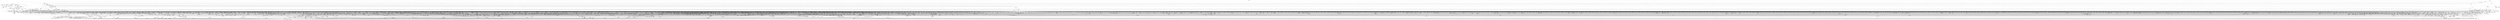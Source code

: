 digraph kerncollapsed {
    "find_next_zero_bit" [color="black"];
    "wb_io_lists_populated" [color="black"];
    "__wb_writeout_add" [color="black"];
    "__cmpxchg_case_mb_64_7" [color="black"];
    "move_freepages_block" [color="black"];
    "__set_open_fd" [color="black"];
    "sve_save_state" [color="black"];
    "rb_insert_color_cached" [color="black"];
    "__fsnotify_update_child_dentry_flags" [color="black"];
    "put_cpu_fpsimd_context" [color="black"];
    "test_ti_thread_flag_19" [color="black"];
    "mnt_get_count" [color="black"];
    "Indirect call160" [color="black"];
    "list_del_init_2" [color="black"];
    "task_fits_cpu" [color="black"];
    "rcu_segcblist_accelerate" [color="black"];
    "do_kernel_restart" [color="black"];
    "dequeue_load_avg" [color="black"];
    "to_desc" [color="black"];
    "__raw_spin_unlock_irq_5" [color="black"];
    "prepare_to_wait" [color="black"];
    "dev_bus_name" [color="black"];
    "wp_page_reuse" [color="black"];
    "Indirect call158" [color="black"];
    "folio_trylock_flag" [color="black"];
    "xas_find" [color="black"];
    "vma_last_pgoff" [color="black"];
    "llist_reverse_order" [color="black"];
    "__mnt_want_write" [color="black"];
    "data_alloc" [color="black"];
    "__lock_parent" [color="black"];
    "Indirect call200" [color="black"];
    "__raw_spin_trylock" [color="black"];
    "xas_find_conflict" [color="black"];
    "__raw_spin_unlock_irqrestore_11" [color="black"];
    "__preempt_count_sub" [color="black"];
    "unlock_task_sighand.isra.0_1" [color="black"];
    "Indirect call29" [color="black"];
    "try_to_unlazy_next" [color="black"];
    "folio_nr_pages_2" [color="black"];
    "sync_rcu_exp_done_unlocked" [color="black"];
    "__kern_my_cpu_offset_17" [color="black"];
    "Indirect call238" [color="black"];
    "slab_want_init_on_free" [color="black"];
    "_compound_head_2" [color="black"];
    "do_raw_spin_lock_61" [color="black"];
    "mntget" [color="black"];
    "inode_io_list_move_locked" [color="black"];
    "__kern_my_cpu_offset_83" [color="black"];
    "update_pm_runtime_accounting" [color="black"];
    "xa_find_after" [color="black"];
    "global_dirtyable_memory" [color="black"];
    "mte_zero_clear_page_tags" [color="black"];
    "do_raw_spin_lock.constprop.0_3" [color="black"];
    "__reset_isolation_pfn" [color="black"];
    "task_will_free_mem" [color="black"];
    "desc_make_final" [color="black"];
    "make_vfsgid" [color="black"];
    "arch_local_irq_restore_2" [color="black"];
    "Indirect call46" [color="black"];
    "__clear_close_on_exec.isra.0" [color="black"];
    "mte_update_gcr_excl.isra.0" [color="black"];
    "find_task_by_vpid" [color="black"];
    "__raw_spin_lock_irqsave_41" [color="black"];
    "xas_error.isra.0_1" [color="black"];
    "Indirect call153" [color="black"];
    "ktime_get_coarse_real_ts64" [color="black"];
    "mas_pop_node" [color="black"];
    "lru_note_cost" [color="black"];
    "raw_spin_rq_lock_nested" [color="black"];
    "__raw_spin_unlock_irqrestore_9" [color="black"];
    "pm_qos_read_value" [color="black"];
    "i_uid_into_vfsuid" [color="black"];
    "dev_to_swnode" [color="black"];
    "io_poll_find.constprop.0" [color="black"];
    "irq_to_desc" [color="black"];
    "__raw_spin_unlock_irq" [color="black"];
    "find_next_zero_bit_2" [color="black"];
    "fpsimd_save" [color="black"];
    "Indirect call84" [color="black"];
    "__raw_spin_unlock_bh.constprop.0" [color="black"];
    "decay_load" [color="black"];
    "compaction_free" [color="black"];
    "Indirect call207" [color="black"];
    "Indirect call216" [color="black"];
    "__kern_my_cpu_offset_79" [color="black"];
    "__raw_spin_unlock_irqrestore_14" [color="black"];
    "sk_mem_reclaim" [color="black"];
    "__kern_my_cpu_offset_74" [color="black"];
    "Indirect call123" [color="black"];
    "rcu_inkernel_boot_has_ended" [color="black"];
    "Indirect call49" [color="black"];
    "do_raw_spin_lock_58" [color="black"];
    "Indirect call51" [color="black"];
    "kthread_data" [color="black"];
    "Indirect call34" [color="black"];
    "__raw_spin_lock_irqsave.constprop.0_8" [color="black"];
    "access_ok_42" [color="black"];
    "hlist_del_init_4" [color="black"];
    "kernfs_name_hash" [color="black"];
    "gup_signal_pending" [color="black"];
    "u64_stats_add_1" [color="black"];
    "prb_reserve_in_last" [color="black"];
    "percpu_ref_put_many.constprop.0_1" [color="black"];
    "mas_update_gap" [color="black"];
    "__cmpxchg_case_acq_32.constprop.0_21" [color="black"];
    "propagate_mnt" [color="black"];
    "Indirect call32" [color="black"];
    "vfs_parse_fs_string" [color="black"];
    "fpsimd_flush_task_state" [color="black"];
    "kobj_ns_ops" [color="black"];
    "timer_delete_hook" [color="black"];
    "__raw_spin_unlock_irqrestore_37" [color="black"];
    "Indirect call72" [color="black"];
    "wake_all_kswapds" [color="black"];
    "strscpy" [color="black"];
    "audit_comparator" [color="black"];
    "tcp_get_info_chrono_stats" [color="black"];
    "tty_update_time" [color="black"];
    "list_del_1" [color="black"];
    "__raw_read_lock_irqsave.constprop.0_1" [color="black"];
    "dcache_clean_pou" [color="black"];
    "virt_to_head_page.isra.0" [color="black"];
    "arch_local_irq_save_7" [color="black"];
    "put_filesystem" [color="black"];
    "__skb_zcopy_downgrade_managed" [color="black"];
    "set_work_data" [color="black"];
    "cpumask_and.isra.0_3" [color="black"];
    "skb_zcopy_downgrade_managed" [color="black"];
    "Indirect call61" [color="black"];
    "Indirect call56" [color="black"];
    "rcu_seq_start_1" [color="black"];
    "spin_lock_irqsave_ssp_contention" [color="black"];
    "Indirect call139" [color="black"];
    "skb_header_cloned" [color="black"];
    "do_raw_spin_lock_24" [color="black"];
    "folio_mark_dirty" [color="black"];
    "fatal_signal_pending_3" [color="black"];
    "cpumask_subset" [color="black"];
    "Indirect call210" [color="black"];
    "zone_watermark_fast.constprop.0" [color="black"];
    "find_vmap_area" [color="black"];
    "device_links_read_unlock" [color="black"];
    "__kern_my_cpu_offset_134" [color="black"];
    "Indirect call229" [color="black"];
    "__raw_spin_lock_irq_12" [color="black"];
    "sched_ttwu_pending" [color="black"];
    "pcpu_block_update" [color="black"];
    "d_alloc" [color="black"];
    "__raw_spin_lock_irq_34" [color="black"];
    "__raw_spin_lock_irqsave_51" [color="black"];
    "security_sock_rcv_skb" [color="black"];
    "Indirect call58" [color="black"];
    "update_blocked_averages" [color="black"];
    "pfn_valid_2" [color="black"];
    "audit_serial" [color="black"];
    "set_ptes.isra.0" [color="black"];
    "smp_call_function_single" [color="black"];
    "compaction_defer_reset" [color="black"];
    "__skb_checksum" [color="black"];
    "ttwu_queue_wakelist" [color="black"];
    "deny_write_access.isra.0" [color="black"];
    "dequeue_task" [color="black"];
    "Indirect call189" [color="black"];
    "rcu_poll_gp_seq_end" [color="black"];
    "__skb_fill_page_desc" [color="black"];
    "convert_prio" [color="black"];
    "cpu_util_cfs" [color="black"];
    "__percpu_add_case_64.constprop.0_3" [color="black"];
    "pvm_determine_end_from_reverse" [color="black"];
    "srcu_read_unlock.constprop.0" [color="black"];
    "allow_write_access" [color="black"];
    "rcu_segcblist_add_len" [color="black"];
    "__hrtimer_next_event_base.constprop.0" [color="black"];
    "exit_task_stack_account" [color="black"];
    "__audit_reusename" [color="black"];
    "mas_next" [color="black"];
    "reusable_anon_vma" [color="black"];
    "xa_is_node" [color="black"];
    "find_first_bit_3" [color="black"];
    "Indirect call228" [color="black"];
    "kthread_probe_data" [color="black"];
    "Indirect call86" [color="black"];
    "mas_set_height" [color="black"];
    "panic_smp_self_stop" [color="black"];
    "leave_rcu" [color="black"];
    "pcpu_block_refresh_hint" [color="black"];
    "__bitmap_clear" [color="black"];
    "Indirect call53" [color="black"];
    "cd_forget" [color="black"];
    "__d_lookup_rcu" [color="black"];
    "pcpu_unit_page_offset" [color="black"];
    "__cmpxchg_case_mb_32_13" [color="black"];
    "tk_xtime.constprop.0" [color="black"];
    "__lshrti3" [color="black"];
    "set_cpu_online" [color="black"];
    "lru_note_cost_refault" [color="black"];
    "__raw_spin_unlock_irqrestore_38" [color="black"];
    "attach_task" [color="black"];
    "timerqueue_add" [color="black"];
    "clear_ti_thread_flag_4" [color="black"];
    "lazy_max_pages" [color="black"];
    "ma_slots" [color="black"];
    "se_weight.isra.0" [color="black"];
    "handle_dots" [color="black"];
    "__kern_my_cpu_offset_11" [color="black"];
    "search_cmp_ftr_reg" [color="black"];
    "rcu_poll_gp_seq_start_unlocked" [color="black"];
    "__cmpwait_case_32_2" [color="black"];
    "no_page_table" [color="black"];
    "Indirect call162" [color="black"];
    "__cmpxchg_case_mb_32_5" [color="black"];
    "cpu_online" [color="black"];
    "audit_gid_comparator" [color="black"];
    "____do_softirq" [color="black"];
    "kick_process" [color="black"];
    "__raw_spin_unlock_irq_45" [color="black"];
    "__skb_header_pointer" [color="black"];
    "idr_for_each" [color="black"];
    "enqueue_timer" [color="black"];
    "xattr_resolve_name" [color="black"];
    "mmgrab_2" [color="black"];
    "clear_ti_thread_flag_3" [color="black"];
    "rcu_accelerate_cbs" [color="black"];
    "do_raw_spin_lock_88" [color="black"];
    "find_alive_thread.isra.0" [color="black"];
    "__dl_update" [color="black"];
    "queued_read_unlock.constprop.0_2" [color="black"];
    "__raw_spin_lock_irqsave_12" [color="black"];
    "retain_dentry" [color="black"];
    "mutex_trylock" [color="black"];
    "test_and_set_ti_thread_flag_1" [color="black"];
    "Indirect call142" [color="black"];
    "prep_compound_page" [color="black"];
    "vma_interval_tree_iter_first" [color="black"];
    "_get_random_bytes" [color="black"];
    "proto_memory_pcpu_drain" [color="black"];
    "kmap_local_page" [color="black"];
    "__mutex_remove_waiter" [color="black"];
    "check_and_switch_context" [color="black"];
    "mas_start" [color="black"];
    "filemap_check_errors" [color="black"];
    "Indirect call222" [color="black"];
    "Indirect call154" [color="black"];
    "prb_next_seq" [color="black"];
    "irq_work_queue" [color="black"];
    "Indirect call214" [color="black"];
    "folio_order" [color="black"];
    "__raw_spin_lock_irq_23" [color="black"];
    "__posix_timers_find" [color="black"];
    "xas_next_entry" [color="black"];
    "kmem_valid_obj" [color="black"];
    "user_path_at_empty" [color="black"];
    "Indirect call119" [color="black"];
    "__kern_my_cpu_offset_133" [color="black"];
    "d_set_d_op" [color="black"];
    "list_lru_isolate_move" [color="black"];
    "mte_parent_slot" [color="black"];
    "__raw_spin_unlock_irqrestore_21" [color="black"];
    "arm64_kernel_unmapped_at_el0_2" [color="black"];
    "__mod_timer" [color="black"];
    "raw_spin_rq_lock_1" [color="black"];
    "rpm_check_suspend_allowed" [color="black"];
    "__raw_spin_unlock_irqrestore_32" [color="black"];
    "mas_wr_new_end" [color="black"];
    "flush_tlb_kernel_range" [color="black"];
    "__kern_my_cpu_offset_71" [color="black"];
    "do_raw_spin_lock.constprop.0_13" [color="black"];
    "io_poll_add_hash" [color="black"];
    "__raw_spin_unlock_irq_3" [color="black"];
    "req_set_fail_4" [color="black"];
    "eventfd_signal_mask" [color="black"];
    "Indirect call137" [color="black"];
    "__integrity_iint_find" [color="black"];
    "hlist_del_init_2" [color="black"];
    "get_filesystem" [color="black"];
    "do_raw_spin_lock_33" [color="black"];
    "io_acct_cancel_pending_work" [color="black"];
    "get_group_info.isra.0" [color="black"];
    "__raw_spin_lock_3" [color="black"];
    "nsec_to_clock_t" [color="black"];
    "folio_not_mapped" [color="black"];
    "xas_next_entry.constprop.0" [color="black"];
    "cpudl_find" [color="black"];
    "mas_descend" [color="black"];
    "__percpu_add_case_32_13" [color="black"];
    "vma_interval_tree_insert_after" [color="black"];
    "Indirect call104" [color="black"];
    "__cmpwait_case_32" [color="black"];
    "io_is_timeout_noseq" [color="black"];
    "skb_cloned" [color="black"];
    "__raw_spin_lock_21" [color="black"];
    "desc_read" [color="black"];
    "mas_adopt_children.isra.0" [color="black"];
    "kobj_child_ns_ops" [color="black"];
    "__bitmap_weight" [color="black"];
    "rcu_seq_end_1" [color="black"];
    "choose_mountpoint_rcu" [color="black"];
    "rcu_cblist_dequeue" [color="black"];
    "__fdget_raw" [color="black"];
    "mnt_dec_writers" [color="black"];
    "get_work_pwq" [color="black"];
    "io_cancel_req_match" [color="black"];
    "rcu_gp_is_normal" [color="black"];
    "bump_cpu_timer" [color="black"];
    "Indirect call44" [color="black"];
    "reweight_task" [color="black"];
    "llist_del_first" [color="black"];
    "pfn_valid_1" [color="black"];
    "Indirect call9" [color="black"];
    "__timer_delete_sync" [color="black"];
    "Indirect call155" [color="black"];
    "unreserve_highatomic_pageblock" [color="black"];
    "__cmpxchg_case_acq_32.constprop.0_7" [color="black"];
    "cpumask_and.isra.0_1" [color="black"];
    "compound_order" [color="black"];
    "get_task_exe_file" [color="black"];
    "local_cpu_stop" [color="black"];
    "Indirect call76" [color="black"];
    "anon_vma_interval_tree_iter_next" [color="black"];
    "get_file.isra.0" [color="black"];
    "posix_cpu_timers_exit_group" [color="black"];
    "ktime_get_real_ts64" [color="black"];
    "mas_prev_range" [color="black"];
    "crng_fast_key_erasure" [color="black"];
    "arch_local_irq_save_3" [color="black"];
    "raw_spin_rq_trylock" [color="black"];
    "workingset_update_node" [color="black"];
    "tty_name" [color="black"];
    "folio_activate_fn" [color="black"];
    "Indirect call50" [color="black"];
    "do_raw_spin_lock.constprop.0_6" [color="black"];
    "mas_wr_walk_index.isra.0" [color="black"];
    "__dev_put.part.0" [color="black"];
    "folio_mapped_3" [color="black"];
    "kmemdup_nul" [color="black"];
    "__raw_spin_unlock_irqrestore_2" [color="black"];
    "rcu_seq_set_state" [color="black"];
    "path_get" [color="black"];
    "do_raw_spin_lock_45" [color="black"];
    "Indirect call167" [color="black"];
    "Indirect call88" [color="black"];
    "__kern_my_cpu_offset_60" [color="black"];
    "Indirect call43" [color="black"];
    "update_rt_rq_load_avg" [color="black"];
    "do_raw_spin_lock_46" [color="black"];
    "ldsem_down_read_trylock" [color="black"];
    "__disable_irq" [color="black"];
    "Indirect call102" [color="black"];
    "__rpm_get_callback" [color="black"];
    "split_page" [color="black"];
    "_mix_pool_bytes" [color="black"];
    "__kern_my_cpu_offset_42" [color="black"];
    "find_vm_area" [color="black"];
    "lock_parent" [color="black"];
    "io_poll_remove_entry" [color="black"];
    "Indirect call52" [color="black"];
    "__mutex_add_waiter" [color="black"];
    "do_softirq" [color="black"];
    "__sync_icache_dcache" [color="black"];
    "rt_mutex_proxy_unlock" [color="black"];
    "__kern_my_cpu_offset_22" [color="black"];
    "__cmpxchg_case_acq_32.constprop.0_15" [color="black"];
    "folio_anon_vma" [color="black"];
    "get_cred" [color="black"];
    "rcu_segcblist_enqueue" [color="black"];
    "num_other_online_cpus" [color="black"];
    "Indirect call40" [color="black"];
    "__kmem_obj_info" [color="black"];
    "kmsg_dump" [color="black"];
    "__irq_put_desc_unlock" [color="black"];
    "check_cb_ovld_locked" [color="black"];
    "defer_console_output" [color="black"];
    "queued_read_lock_slowpath" [color="black"];
    "__cmpxchg_case_mb_32_3" [color="black"];
    "tag_clear_highpage" [color="black"];
    "shrink_dcache_sb" [color="black"];
    "invalid_migration_vma" [color="black"];
    "mte_destroy_descend.constprop.0" [color="black"];
    "sub_rq_bw.isra.0" [color="black"];
    "anon_vma_interval_tree_post_update_vma" [color="black"];
    "steal_suitable_fallback" [color="black"];
    "__raw_spin_unlock_irq_23" [color="black"];
    "xas_load" [color="black"];
    "Indirect call156" [color="black"];
    "node_page_state_add" [color="black"];
    "finish_swait" [color="black"];
    "_raw_spin_rq_lock_irqsave" [color="black"];
    "d_shrink_del" [color="black"];
    "cpu_do_switch_mm" [color="black"];
    "list_lru_add" [color="black"];
    "strpbrk" [color="black"];
    "security_task_kill" [color="black"];
    "__kern_my_cpu_offset_91" [color="black"];
    "device_pm_check_callbacks" [color="black"];
    "Indirect call57" [color="black"];
    "__traverse_mounts" [color="black"];
    "cpumask_empty_3" [color="black"];
    "count_vm_events_2" [color="black"];
    "Indirect call178" [color="black"];
    "lookup_constant" [color="black"];
    "do_raw_spin_lock.constprop.0_14" [color="black"];
    "mas_set_alloc_req" [color="black"];
    "group_balance_cpu" [color="black"];
    "io_run_cancel" [color="black"];
    "update_misfit_status" [color="black"];
    "Indirect call166" [color="black"];
    "__kern_my_cpu_offset_2" [color="black"];
    "page_ref_inc_1" [color="black"];
    "ktime_get_real_seconds" [color="black"];
    "online_section_nr" [color="black"];
    "folio_size" [color="black"];
    "do_raw_spin_lock_117" [color="black"];
    "pi_state_update_owner" [color="black"];
    "Indirect call12" [color="black"];
    "Indirect call186" [color="black"];
    "find_first_bit_1" [color="black"];
    "__percpu_add_case_64_2" [color="black"];
    "__legitimize_path" [color="black"];
    "node_tag_clear" [color="black"];
    "security_file_set_fowner" [color="black"];
    "test_ti_thread_flag_1" [color="black"];
    "do_raw_spin_lock_31" [color="black"];
    "do_softirq_own_stack" [color="black"];
    "osq_unlock" [color="black"];
    "srcu_get_delay.isra.0" [color="black"];
    "__hrtimer_get_next_event" [color="black"];
    "do_raw_spin_lock_73" [color="black"];
    "set_next_entity" [color="black"];
    "Indirect call215" [color="black"];
    "mas_is_err" [color="black"];
    "compound_order_2" [color="black"];
    "__percpu_add_case_32_2" [color="black"];
    "Indirect call202" [color="black"];
    "folio_add_new_anon_rmap" [color="black"];
    "sched_clock_cpu" [color="black"];
    "_find_next_and_bit" [color="black"];
    "__audit_uring_entry" [color="black"];
    "__rb_erase_color" [color="black"];
    "wq_worker_running" [color="black"];
    "mas_safe_min" [color="black"];
    "mte_copy_page_tags" [color="black"];
    "Indirect call233" [color="black"];
    "__accumulate_pelt_segments" [color="black"];
    "Indirect call59" [color="black"];
    "__kern_my_cpu_offset_27" [color="black"];
    "Indirect call33" [color="black"];
    "mas_wr_node_walk" [color="black"];
    "set_ti_thread_flag_4" [color="black"];
    "audit_log_path_denied" [color="black"];
    "__preempt_count_add.constprop.0_1" [color="black"];
    "Indirect call203" [color="black"];
    "rcu_segcblist_ready_cbs" [color="black"];
    "Indirect call164" [color="black"];
    "folio_trylock_4" [color="black"];
    "generic_exec_single" [color="black"];
    "__wake_up_klogd.part.0" [color="black"];
    "generic_parse_monolithic" [color="black"];
    "_compound_head_4" [color="black"];
    "__raw_spin_lock_31" [color="black"];
    "__raw_spin_lock_bh.constprop.0_5" [color="black"];
    "cpumask_intersects.constprop.0_1" [color="black"];
    "mask_irq" [color="black"];
    "flush_signal_handlers" [color="black"];
    "init_timer_key" [color="black"];
    "__raw_spin_lock_irq_7" [color="black"];
    "rb_erase" [color="black"];
    "__dl_sub" [color="black"];
    "do_raw_spin_lock_99" [color="black"];
    "__srcu_read_lock" [color="black"];
    "security_sb_umount" [color="black"];
    "arch_local_irq_enable_2" [color="black"];
    "xas_error.isra.0" [color="black"];
    "__d_lookup" [color="black"];
    "__raw_spin_lock_irq_31" [color="black"];
    "_atomic_dec_and_lock" [color="black"];
    "xas_pause" [color="black"];
    "Indirect call213" [color="black"];
    "do_raw_spin_lock_2" [color="black"];
    "__raw_spin_lock_irq_20" [color="black"];
    "pm_ops_is_empty" [color="black"];
    "__mutex_init" [color="black"];
    "mas_wr_walk_descend" [color="black"];
    "__raw_spin_unlock_irq_7" [color="black"];
    "no_blink" [color="black"];
    "init_multi_vma_prep" [color="black"];
    "__raw_spin_trylock_4" [color="black"];
    "xas_find_marked" [color="black"];
    "signal_pending_state_2" [color="black"];
    "pte_to_swp_entry_2" [color="black"];
    "skb_zcopy_clear" [color="black"];
    "__raw_spin_lock_irq.constprop.0_2" [color="black"];
    "do_raw_spin_lock_60" [color="black"];
    "dentry_string_cmp" [color="black"];
    "rcu_is_cpu_rrupt_from_idle" [color="black"];
    "mas_put_in_tree" [color="black"];
    "strncpy_from_user" [color="black"];
    "anon_vma_interval_tree_insert" [color="black"];
    "current_is_kswapd" [color="black"];
    "slab_want_init_on_alloc" [color="black"];
    "bsearch" [color="black"];
    "__raw_spin_unlock_irq_17" [color="black"];
    "Indirect call110" [color="black"];
    "inactive_is_low.constprop.0" [color="black"];
    "put_tree_ref" [color="black"];
    "Indirect call208" [color="black"];
    "__percpu_down_write_trylock" [color="black"];
    "__kern_my_cpu_offset_53" [color="black"];
    "d_ancestor" [color="black"];
    "list_del_2" [color="black"];
    "task_call_func" [color="black"];
    "fsnotify_update_flags" [color="black"];
    "__raw_spin_unlock_irqrestore_6" [color="black"];
    "in_group_p" [color="black"];
    "other_cpu_in_panic" [color="black"];
    "__ksize" [color="black"];
    "Indirect call13" [color="black"];
    "__gfp_pfmemalloc_flags" [color="black"];
    "Indirect call25" [color="black"];
    "__dev_pm_qos_resume_latency" [color="black"];
    "_find_last_bit" [color="black"];
    "may_mount" [color="black"];
    "Indirect call71" [color="black"];
    "list_splice_tail_init" [color="black"];
    "folio_pfn" [color="black"];
    "__disable_irq_nosync" [color="black"];
    "list_del_init_7" [color="black"];
    "find_next_bit_13" [color="black"];
    "mas_allocated.isra.0" [color="black"];
    "propagate_one" [color="black"];
    "folio_mapping" [color="black"];
    "qdisc_qstats_cpu_backlog_dec" [color="black"];
    "copy_fd_bitmaps" [color="black"];
    "move_linked_works" [color="black"];
    "rcu_segcblist_first_pend_cb" [color="black"];
    "__percpu_add_case_32_3" [color="black"];
    "mas_push_data" [color="black"];
    "oom_badness" [color="black"];
    "__page_set_anon_rmap" [color="black"];
    "mas_set_split_parent.isra.0" [color="black"];
    "Indirect call7" [color="black"];
    "__cmpxchg_case_rel_32" [color="black"];
    "pagefault_disable" [color="black"];
    "hlist_bl_lock" [color="black"];
    "oom_unkillable_task.isra.0" [color="black"];
    "queued_write_lock_slowpath" [color="black"];
    "arch_send_call_function_single_ipi" [color="black"];
    "update_group_capacity" [color="black"];
    "put_link" [color="black"];
    "__raw_spin_unlock_irq_1" [color="black"];
    "__remove_hrtimer" [color="black"];
    "data_check_size" [color="black"];
    "do_raw_spin_lock_36" [color="black"];
    "task_work_cancel_match" [color="black"];
    "do_raw_spin_lock_10" [color="black"];
    "tag_get" [color="black"];
    "fsnotify_connector_sb" [color="black"];
    "Indirect call128" [color="black"];
    "mas_prev_setup.constprop.0" [color="black"];
    "sve_get_vl" [color="black"];
    "__kern_my_cpu_offset_23" [color="black"];
    "find_next_bit.constprop.0_6" [color="black"];
    "__xchg_case_mb_64.constprop.0_2" [color="black"];
    "double_rq_lock" [color="black"];
    "pm_runtime_get_noresume" [color="black"];
    "sb_clear_inode_writeback" [color="black"];
    "move_freelist_tail" [color="black"];
    "get_state_synchronize_rcu_full" [color="black"];
    "is_migration_entry" [color="black"];
    "lockref_get_not_dead" [color="black"];
    "signal_pending_state_1" [color="black"];
    "Indirect call17" [color="black"];
    "cleanup_timerqueue" [color="black"];
    "io_poll_mark_cancelled" [color="black"];
    "rt_mutex_top_waiter" [color="black"];
    "Indirect call80" [color="black"];
    "__raw_spin_lock" [color="black"];
    "page_ref_inc_4" [color="black"];
    "__fsnotify_recalc_mask" [color="black"];
    "path_is_under" [color="black"];
    "folio_account_cleaned" [color="black"];
    "irqd_set.isra.0_1" [color="black"];
    "__xchg_case_mb_64.constprop.0_3" [color="black"];
    "workingset_test_recent" [color="black"];
    "mas_split_final_node.isra.0" [color="black"];
    "skb_headers_offset_update" [color="black"];
    "find_unlink_vmap_area" [color="black"];
    "thread_group_cputime" [color="black"];
    "list_del_3" [color="black"];
    "mt_find" [color="black"];
    "arch_local_irq_save_8" [color="black"];
    "Indirect call126" [color="black"];
    "futex_cmpxchg_value_locked" [color="black"];
    "account_pipe_buffers" [color="black"];
    "mas_wr_walk" [color="black"];
    "is_valid_gup_args" [color="black"];
    "folio_lruvec_relock_irq.constprop.0" [color="black"];
    "irq_disable" [color="black"];
    "arch_local_irq_save_5" [color="black"];
    "__kern_my_cpu_offset_28" [color="black"];
    "__bitmap_set" [color="black"];
    "d_same_name" [color="black"];
    "replace_mark_chunk" [color="black"];
    "Indirect call175" [color="black"];
    "signal_set_stop_flags" [color="black"];
    "__raw_spin_unlock_irqrestore_12" [color="black"];
    "tag_set" [color="black"];
    "detach_if_pending" [color="black"];
    "do_raw_spin_lock_50" [color="black"];
    "Indirect call134" [color="black"];
    "do_raw_spin_lock_9" [color="black"];
    "page_ref_inc_3" [color="black"];
    "rb_insert_color" [color="black"];
    "find_submount" [color="black"];
    "rcu_segcblist_entrain" [color="black"];
    "test_ti_thread_flag_21" [color="black"];
    "mast_split_data" [color="black"];
    "__raw_spin_lock_49" [color="black"];
    "queued_read_lock.constprop.0" [color="black"];
    "cpu_online_3" [color="black"];
    "strnlen" [color="black"];
    "Indirect call89" [color="black"];
    "strchr" [color="black"];
    "kmalloc_slab" [color="black"];
    "to_kthread" [color="black"];
    "do_raw_spin_lock_3" [color="black"];
    "cpumask_next_and" [color="black"];
    "user_disable_single_step" [color="black"];
    "Indirect call28" [color="black"];
    "__raw_spin_unlock_irqrestore_3" [color="black"];
    "cpu_switch_to" [color="black"];
    "check_mnt.isra.0" [color="black"];
    "__anon_vma_interval_tree_subtree_search" [color="black"];
    "cpudl_heapify" [color="black"];
    "aio_nr_sub" [color="black"];
    "io_cqe_cache_refill" [color="black"];
    "wb_dirty_limits" [color="black"];
    "console_srcu_read_unlock" [color="black"];
    "calc_delta_fair" [color="black"];
    "prepend_path" [color="black"];
    "pageblock_pfn_to_page" [color="black"];
    "put_ldops.constprop.0" [color="black"];
    "__bitmap_subset" [color="black"];
    "netlink_has_listeners" [color="black"];
    "Indirect call211" [color="black"];
    "release_thread" [color="black"];
    "__raw_spin_lock_26" [color="black"];
    "_compound_head_5" [color="black"];
    "__raw_spin_lock_irq_6" [color="black"];
    "mas_ascend" [color="black"];
    "commit_tree" [color="black"];
    "Indirect call98" [color="black"];
    "io_acct_run_queue" [color="black"];
    "_prb_read_valid" [color="black"];
    "io_req_complete_defer" [color="black"];
    "page_ref_dec_and_test" [color="black"];
    "__cmpxchg_case_acq_32.constprop.0_5" [color="black"];
    "vma_interval_tree_insert" [color="black"];
    "find_next_bit_10" [color="black"];
    "__sw_hweight64" [color="black"];
    "copyin" [color="black"];
    "__raw_spin_lock_irq_21" [color="black"];
    "override_creds" [color="black"];
    "cpu_timer_task_rcu" [color="black"];
    "__raw_spin_lock_irqsave.constprop.0_2" [color="black"];
    "wb_update_bandwidth" [color="black"];
    "_atomic_dec_and_lock_irqsave" [color="black"];
    "tty_termios_baud_rate" [color="black"];
    "__audit_inode" [color="black"];
    "mab_calc_split" [color="black"];
    "__raw_spin_lock_irqsave_7" [color="black"];
    "recalc_sigpending_tsk" [color="black"];
    "__raw_spin_unlock_irqrestore.constprop.0_1" [color="black"];
    "Indirect call101" [color="black"];
    "node_dirty_ok" [color="black"];
    "handle_lookup_down" [color="black"];
    "first_online_pgdat" [color="black"];
    "do_raw_spin_lock_63" [color="black"];
    "__lock_timer" [color="black"];
    "attach_pid" [color="black"];
    "__raw_spin_lock_irqsave_42" [color="black"];
    "cpumask_any_and_distribute" [color="black"];
    "__siphash_unaligned" [color="black"];
    "__raw_spin_lock_irqsave_23" [color="black"];
    "ihold" [color="black"];
    "__fprop_add_percpu_max" [color="black"];
    "Indirect call37" [color="black"];
    "add_wait_queue" [color="black"];
    "io_should_retry_thread" [color="black"];
    "dget" [color="black"];
    "Indirect call230" [color="black"];
    "__wake_up_bit" [color="black"];
    "rcu_seq_snap" [color="black"];
    "__task_rq_lock" [color="black"];
    "cpus_share_cache" [color="black"];
    "__raw_spin_unlock_irq_38" [color="black"];
    "vfs_parse_fs_param_source" [color="black"];
    "plist_del" [color="black"];
    "pcpu_init_md_blocks" [color="black"];
    "page_vma_mapped_walk_done_1" [color="black"];
    "hlist_bl_unlock" [color="black"];
    "check_vma_flags" [color="black"];
    "count_vm_events_1" [color="black"];
    "find_next_bit_8" [color="black"];
    "kernfs_next_descendant_post" [color="black"];
    "skb_has_frag_list" [color="black"];
    "try_check_zero" [color="black"];
    "__raw_spin_lock_irqsave_50" [color="black"];
    "Indirect call165" [color="black"];
    "Indirect call106" [color="black"];
    "rcu_segcblist_inc_len" [color="black"];
    "__lookup_mnt" [color="black"];
    "Indirect call157" [color="black"];
    "queued_write_lock.constprop.0_1" [color="black"];
    "__efistub_caches_clean_inval_pou" [color="black"];
    "__raw_spin_lock_irqsave_4" [color="black"];
    "exit_rcu" [color="black"];
    "super_wake" [color="black"];
    "do_raw_spin_lock_11" [color="black"];
    "llist_add_batch" [color="black"];
    "vmalloc_to_page" [color="black"];
    "__cmpxchg_case_mb_64_6" [color="black"];
    "add_nr_running" [color="black"];
    "__raw_spin_lock_2" [color="black"];
    "cfs_rq_of" [color="black"];
    "test_ti_thread_flag_22" [color="black"];
    "ktime_get_with_offset" [color="black"];
    "__cmpxchg_case_mb_64" [color="black"];
    "xas_set_offset" [color="black"];
    "Indirect call217" [color="black"];
    "Indirect call221" [color="black"];
    "access_ok_16" [color="black"];
    "tlb_gather_mmu_fullmm" [color="black"];
    "mast_fill_bnode" [color="black"];
    "__flush_tlb_kernel_pgtable" [color="black"];
    "__io_prep_linked_timeout" [color="black"];
    "Indirect call127" [color="black"];
    "isolation_suitable.isra.0" [color="black"];
    "do_raw_spin_lock" [color="black"];
    "update_load_avg" [color="black"];
    "__io_put_kbuf_list" [color="black"];
    "Indirect call78" [color="black"];
    "kernfs_leftmost_descendant" [color="black"];
    "__raw_spin_lock_12" [color="black"];
    "count_vm_event" [color="black"];
    "cpu_mitigations_off" [color="black"];
    "console_is_usable" [color="black"];
    "Indirect call20" [color="black"];
    "console_srcu_read_lock" [color="black"];
    "klist_node_attached" [color="black"];
    "is_vmalloc_addr" [color="black"];
    "__raw_spin_unlock_irq_29" [color="black"];
    "__cmpxchg_case_mb_32_10" [color="black"];
    "find_next_bit_7" [color="black"];
    "zone_page_state_snapshot.constprop.0" [color="black"];
    "__raw_spin_lock_18" [color="black"];
    "del_page_from_free_list" [color="black"];
    "cpumask_weight.constprop.0_5" [color="black"];
    "vma_interval_tree_remove" [color="black"];
    "capacity_of" [color="black"];
    "__tlb_reset_range" [color="black"];
    "find_next_bit.constprop.0_8" [color="black"];
    "pcpu_chunk_refresh_hint" [color="black"];
    "Indirect call177" [color="black"];
    "can_set_direct_map" [color="black"];
    "kernfs_root" [color="black"];
    "mas_next_slot" [color="black"];
    "posix_cpu_timers_exit" [color="black"];
    "mas_next_setup.constprop.0" [color="black"];
    "detach_entity_load_avg" [color="black"];
    "__raw_spin_unlock_irq_36" [color="black"];
    "futex_top_waiter" [color="black"];
    "Indirect call132" [color="black"];
    "Indirect call1" [color="black"];
    "list_move_tail" [color="black"];
    "__init_waitqueue_head" [color="black"];
    "Indirect call79" [color="black"];
    "signal_pending_11" [color="black"];
    "skb_zcopy" [color="black"];
    "Indirect call27" [color="black"];
    "Indirect call130" [color="black"];
    "__kern_my_cpu_offset_14" [color="black"];
    "__bpf_free_used_maps" [color="black"];
    "mas_bulk_rebalance" [color="black"];
    "__raw_spin_lock_63" [color="black"];
    "sve_state_size" [color="black"];
    "__raw_spin_lock_43" [color="black"];
    "Indirect call82" [color="black"];
    "Indirect call146" [color="black"];
    "__percpu_add_case_64_4" [color="black"];
    "cpuhp_invoke_callback" [color="black"];
    "timer_reduce" [color="black"];
    "xas_set_order.part.0" [color="black"];
    "__anon_vma_interval_tree_augment_propagate" [color="black"];
    "skb_queue_tail" [color="black"];
    "task_clear_jobctl_trapping" [color="black"];
    "shrink_lock_dentry" [color="black"];
    "Indirect call109" [color="black"];
    "__ptrace_link" [color="black"];
    "rcu_gpnum_ovf" [color="black"];
    "pagefault_enable" [color="black"];
    "gup_folio_next" [color="black"];
    "list_del_init" [color="black"];
    "memcg_charge_kernel_stack.part.0" [color="black"];
    "__raw_spin_unlock_irq.constprop.0_1" [color="black"];
    "Indirect call54" [color="black"];
    "vma_is_secretmem" [color="black"];
    "__raw_spin_lock_irqsave_21" [color="black"];
    "get_task_mm" [color="black"];
    "__cmpxchg_case_acq_32.constprop.0_19" [color="black"];
    "kthread_should_stop" [color="black"];
    "do_raw_spin_lock_37" [color="black"];
    "__put_unused_fd" [color="black"];
    "vma_address" [color="black"];
    "__fprop_add_percpu" [color="black"];
    "folio_nr_pages_4" [color="black"];
    "task_sched_runtime" [color="black"];
    "hrtimer_forward" [color="black"];
    "set_next_task" [color="black"];
    "netlink_unlock_table" [color="black"];
    "mtree_load" [color="black"];
    "__wake_q_add" [color="black"];
    "get_state_synchronize_rcu" [color="black"];
    "Indirect call41" [color="black"];
    "__raw_write_lock_irq" [color="black"];
    "tlb_flush_mmu_tlbonly" [color="black"];
    "__fswab32_10" [color="black"];
    "get_mm_exe_file" [color="black"];
    "dev_xmit_recursion_inc" [color="black"];
    "drain_local_pages" [color="black"];
    "task_rq_unlock" [color="black"];
    "d_set_mounted" [color="black"];
    "__wait_on_bit" [color="black"];
    "folio_mapped_1" [color="black"];
    "__cmpxchg_case_mb_32_8" [color="black"];
    "do_raw_spin_lock_56" [color="black"];
    "strsep" [color="black"];
    "Indirect call111" [color="black"];
    "radix_tree_iter_tag_clear" [color="black"];
    "space_used" [color="black"];
    "__raw_spin_lock_irqsave_19" [color="black"];
    "need_seqretry" [color="black"];
    "find_next_bit_11" [color="black"];
    "debug_locks_off" [color="black"];
    "do_raw_spin_lock_86" [color="black"];
    "vma_interval_tree_augment_rotate" [color="black"];
    "Indirect call73" [color="black"];
    "cpu_clock_sample" [color="black"];
    "notifier_call_chain" [color="black"];
    "__kern_my_cpu_offset_51" [color="black"];
    "system_supports_address_auth_1" [color="black"];
    "__futex_queue" [color="black"];
    "find_next_bit.constprop.0_1" [color="black"];
    "task_curr" [color="black"];
    "sig_handler_ignored" [color="black"];
    "__raw_spin_unlock_irq_4" [color="black"];
    "is_subdir" [color="black"];
    "mm_set_has_pinned_flag" [color="black"];
    "Indirect call21" [color="black"];
    "link_path_walk" [color="black"];
    "need_mlock_drain" [color="black"];
    "pcpu_chunk_populated" [color="black"];
    "Indirect call190" [color="black"];
    "__cmpxchg_case_acq_32.constprop.0_8" [color="black"];
    "arch_local_irq_save" [color="black"];
    "security_inode_getsecid" [color="black"];
    "do_raw_spin_lock_29" [color="black"];
    "tlb_flush_mmu_tlbonly_1" [color="black"];
    "__kern_my_cpu_offset_78" [color="black"];
    "ma_dead_node" [color="black"];
    "arm_smccc_1_1_get_conduit" [color="black"];
    "mm_counter" [color="black"];
    "class_raw_spinlock_irqsave_destructor" [color="black"];
    "netlink_lock_table" [color="black"];
    "find_mergeable_anon_vma" [color="black"];
    "do_raw_spin_lock_7" [color="black"];
    "workingset_refault" [color="black"];
    "mas_next_range" [color="black"];
    "Indirect call64" [color="black"];
    "Indirect call31" [color="black"];
    "pagefault_enable_2" [color="black"];
    "mm_trace_rss_stat" [color="black"];
    "pick_next_task_idle" [color="black"];
    "Indirect call143" [color="black"];
    "remove_wait_queue" [color="black"];
    "tlb_flush_1" [color="black"];
    "Indirect call4" [color="black"];
    "__do_once_start" [color="black"];
    "Indirect call87" [color="black"];
    "__raw_spin_lock.constprop.0_2" [color="black"];
    "fsnotify_free_mark" [color="black"];
    "__kern_my_cpu_offset_61" [color="black"];
    "should_failslab" [color="black"];
    "list_splice" [color="black"];
    "__kern_my_cpu_offset_35" [color="black"];
    "Indirect call114" [color="black"];
    "__wake_up_locked_key" [color="black"];
    "__finalize_skb_around" [color="black"];
    "skb_checksum" [color="black"];
    "__raw_spin_lock_14" [color="black"];
    "__inode_add_lru" [color="black"];
    "Indirect call133" [color="black"];
    "__raw_spin_unlock_irq_19" [color="black"];
    "rcu_is_watching" [color="black"];
    "__percpu_add_case_64_6" [color="black"];
    "__percpu_add_case_32_20" [color="black"];
    "test_ti_thread_flag_11" [color="black"];
    "security_sb_remount" [color="black"];
    "set_secondary_fwnode" [color="black"];
    "count_vm_events" [color="black"];
    "__raw_spin_unlock_irq_35" [color="black"];
    "resched_curr" [color="black"];
    "tty_audit_fork" [color="black"];
    "sk_leave_memory_pressure" [color="black"];
    "__percpu_add_case_64.constprop.0_1" [color="black"];
    "do_raw_spin_lock_26" [color="black"];
    "next_signal" [color="black"];
    "Indirect call118" [color="black"];
    "Indirect call176" [color="black"];
    "kmalloc_size_roundup" [color="black"];
    "Indirect call67" [color="black"];
    "enqueue_pushable_dl_task" [color="black"];
    "flush_dcache_folio" [color="black"];
    "do_raw_spin_lock_12" [color="black"];
    "wb_io_lists_depopulated" [color="black"];
    "pagefault_enable_1" [color="black"];
    "__local_bh_enable_ip" [color="black"];
    "update_dl_migration" [color="black"];
    "__ipi_send_mask" [color="black"];
    "sched_cgroup_fork" [color="black"];
    "task_set_jobctl_pending" [color="black"];
    "arch_get_random_longs" [color="black"];
    "srcu_funnel_exp_start" [color="black"];
    "get_ldops" [color="black"];
    "__wake_up_parent" [color="black"];
    "do_raw_spin_lock_8" [color="black"];
    "Indirect call60" [color="black"];
    "__cmpxchg_case_acq_32.constprop.0_20" [color="black"];
    "security_current_getsecid_subj" [color="black"];
    "Indirect call201" [color="black"];
    "take_dentry_name_snapshot" [color="black"];
    "pde_subdir_find" [color="black"];
    "smp_call_function_many" [color="black"];
    "__attach_mnt" [color="black"];
    "group_classify" [color="black"];
    "grow_tree_refs" [color="black"];
    "__raw_spin_lock_irqsave_6" [color="black"];
    "activate_task" [color="black"];
    "do_raw_spin_lock_28" [color="black"];
    "do_raw_spin_lock_67" [color="black"];
    "fd_install" [color="black"];
    "atime_needs_update" [color="black"];
    "mod_zone_state" [color="black"];
    "count_mounts" [color="black"];
    "__raw_spin_lock_62" [color="black"];
    "vfsgid_in_group_p" [color="black"];
    "fpsimd_save_state" [color="black"];
    "wb_stat_error" [color="black"];
    "arch_asym_cpu_priority" [color="black"];
    "min_deadline_cb_rotate" [color="black"];
    "Indirect call5" [color="black"];
    "pmd_offset.isra.0_1" [color="black"];
    "vma_interval_tree_subtree_search" [color="black"];
    "task_clear_jobctl_pending" [color="black"];
    "vfs_parse_comma_sep" [color="black"];
    "__mnt_drop_write_file" [color="black"];
    "set_kpti_asid_bits" [color="black"];
    "alloc_fs_context" [color="black"];
    "do_csum" [color="black"];
    "try_to_take_rt_mutex" [color="black"];
    "lock_mnt_tree" [color="black"];
    "Indirect call183" [color="black"];
    "__balance_callbacks" [color="black"];
    "spin_lock_irqsave_check_contention" [color="black"];
    "__raw_read_unlock.constprop.0_6" [color="black"];
    "Indirect call241" [color="black"];
    "radix_tree_next_chunk" [color="black"];
    "page_vma_mapped_walk_done" [color="black"];
    "vma_fs_can_writeback" [color="black"];
    "tlb_remove_table_smp_sync" [color="black"];
    "hrtimer_start_range_ns" [color="black"];
    "audit_dummy_context_1" [color="black"];
    "eth_type_vlan" [color="black"];
    "int_sqrt" [color="black"];
    "pte_to_swp_entry" [color="black"];
    "__list_del_entry" [color="black"];
    "req_set_fail_3" [color="black"];
    "xas_init_marks" [color="black"];
    "queued_spin_lock_slowpath" [color="black"];
    "Indirect call115" [color="black"];
    "Indirect call151" [color="black"];
    "clear_page" [color="black"];
    "pud_clear_huge" [color="black"];
    "timekeeping_get_ns" [color="black"];
    "propagate_mount_unlock" [color="black"];
    "__fget_light" [color="black"];
    "redirty_tail_locked" [color="black"];
    "__peernet2id" [color="black"];
    "__flow_hash_from_keys" [color="black"];
    "rt_mutex_futex_trylock" [color="black"];
    "__raw_spin_lock_irqsave_5" [color="black"];
    "__cmpxchg_case_mb_32_2" [color="black"];
    "update_dl_rq_load_avg" [color="black"];
    "group_open_release" [color="black"];
    "io_timeout_extract" [color="black"];
    "__kern_my_cpu_offset_44" [color="black"];
    "prepare_alloc_pages.constprop.0" [color="black"];
    "find_lock_later_rq" [color="black"];
    "__raw_read_lock.constprop.0_5" [color="black"];
    "purge_fragmented_block" [color="black"];
    "skip_atoi" [color="black"];
    "Indirect call85" [color="black"];
    "this_cpu_has_cap" [color="black"];
    "smp_call_function_many_cond" [color="black"];
    "fatal_signal_pending_5" [color="black"];
    "__raw_spin_lock_30" [color="black"];
    "mast_ascend" [color="black"];
    "task_sigpending_2" [color="black"];
    "arch_smp_send_reschedule" [color="black"];
    "do_raw_spin_lock_15" [color="black"];
    "csum_partial" [color="black"];
    "workingset_age_nonresident" [color="black"];
    "__xchg_case_mb_32.constprop.0" [color="black"];
    "mas_rewalk_if_dead" [color="black"];
    "Indirect call237" [color="black"];
    "cpu_online_1" [color="black"];
    "__cmpxchg_case_acq_32.constprop.0_13" [color="black"];
    "rcu_stall_is_suppressed" [color="black"];
    "wakeup_kcompactd" [color="black"];
    "do_raw_spin_lock_93" [color="black"];
    "__raw_write_lock_irq_1" [color="black"];
    "__raw_spin_lock_irqsave.constprop.0_9" [color="black"];
    "pde_subdir_first" [color="black"];
    "__cmpxchg_case_acq_64" [color="black"];
    "do_raw_spin_lock_32" [color="black"];
    "__var_waitqueue" [color="black"];
    "get_next_ino" [color="black"];
    "next_zone" [color="black"];
    "tick_get_broadcast_device" [color="black"];
    "set_tsk_need_resched" [color="black"];
    "security_d_instantiate" [color="black"];
    "timer_delete" [color="black"];
    "__wake_up_pollfree" [color="black"];
    "pageblock_skip_persistent" [color="black"];
    "__page_dup_rmap.constprop.0" [color="black"];
    "copy_page" [color="black"];
    "rseq_migrate" [color="black"];
    "__kern_my_cpu_offset_47" [color="black"];
    "pagetable_pte_dtor" [color="black"];
    "wake_up_klogd" [color="black"];
    "folio_nr_pages" [color="black"];
    "lock_timer_base" [color="black"];
    "__kern_my_cpu_offset_21" [color="black"];
    "system_supports_mte" [color="black"];
    "osq_lock" [color="black"];
    "find_next_bit.constprop.0_7" [color="black"];
    "collect_posix_cputimers" [color="black"];
    "__raw_spin_lock_irq_11" [color="black"];
    "clear_ti_thread_flag_1" [color="black"];
    "wakeup_source_deactivate" [color="black"];
    "do_raw_spin_lock_57" [color="black"];
    "security_inode_init_security_anon" [color="black"];
    "chacha_block_generic" [color="black"];
    "ttwu_do_activate.constprop.0" [color="black"];
    "init_entity_runnable_average" [color="black"];
    "get_ucounts_or_wrap" [color="black"];
    "filemap_release_folio" [color="black"];
    "__raw_spin_lock_irqsave" [color="black"];
    "access_ok_12" [color="black"];
    "current_wq_worker" [color="black"];
    "recalc_sigpending" [color="black"];
    "do_raw_spin_lock_85" [color="black"];
    "wakeup_kswapd" [color="black"];
    "do_raw_spin_lock_65" [color="black"];
    "__raw_spin_lock_42" [color="black"];
    "lru_lazyfree_fn" [color="black"];
    "page_move_anon_rmap" [color="black"];
    "__percpu_add_case_32_7" [color="black"];
    "prb_commit" [color="black"];
    "__raw_spin_lock_irqsave_3" [color="black"];
    "jiffies_to_msecs" [color="black"];
    "rb_erase_cached.isra.0" [color="black"];
    "fill_contig_page_info" [color="black"];
    "__folio_cancel_dirty" [color="black"];
    "io_run_local_work_continue" [color="black"];
    "prepend" [color="black"];
    "posixtimer_rearm" [color="black"];
    "mte_update_sctlr_user" [color="black"];
    "find_later_rq" [color="black"];
    "strscpy_pad" [color="black"];
    "pvm_find_va_enclose_addr" [color="black"];
    "security_free_mnt_opts" [color="black"];
    "prep_new_page" [color="black"];
    "__cmpxchg_case_acq_32.constprop.0_17" [color="black"];
    "__raw_spin_lock_22" [color="black"];
    "Indirect call121" [color="black"];
    "__percpu_add_case_64" [color="black"];
    "__cmpxchg_case_mb_32_6" [color="black"];
    "prepend_char" [color="black"];
    "mas_leaf_set_meta" [color="black"];
    "folio_trylock_2" [color="black"];
    "inc_tlb_flush_pending" [color="black"];
    "Indirect call170" [color="black"];
    "freezing" [color="black"];
    "mas_new_ma_node" [color="black"];
    "find_next_bit_6" [color="black"];
    "prb_final_commit" [color="black"];
    "timerqueue_iterate_next" [color="black"];
    "system_supports_tlb_range_1" [color="black"];
    "__raw_spin_unlock_irq_11" [color="black"];
    "get_pfnblock_flags_mask" [color="black"];
    "mab_no_null_split" [color="black"];
    "Indirect call188" [color="black"];
    "d_is_dir.isra.0_1" [color="black"];
    "unhash_mnt" [color="black"];
    "kernel_init_pages" [color="black"];
    "Indirect call63" [color="black"];
    "get_pwq" [color="black"];
    "req_ref_put_and_test" [color="black"];
    "fatal_signal_pending_4" [color="black"];
    "__dl_clear_params" [color="black"];
    "d_lookup_done" [color="black"];
    "irq_chip_retrigger_hierarchy" [color="black"];
    "io_put_kbuf" [color="black"];
    "audit_uid_comparator" [color="black"];
    "vm_stat_account" [color="black"];
    "sk_error_report" [color="black"];
    "__lookup_slow" [color="black"];
    "cpu_active" [color="black"];
    "find_suitable_fallback" [color="black"];
    "sock_rfree" [color="black"];
    "__d_lookup_unhash" [color="black"];
    "security_sb_eat_lsm_opts" [color="black"];
    "dl_rq_of_se" [color="black"];
    "skb_tailroom_1" [color="black"];
    "task_pid_vnr_1" [color="black"];
    "do_raw_spin_lock.constprop.0_10" [color="black"];
    "__cmpxchg_case_acq_32.constprop.0_18" [color="black"];
    "folio_nr_pages_3" [color="black"];
    "__raw_spin_lock_irqsave.constprop.0_1" [color="black"];
    "__bitmap_and" [color="black"];
    "update_curr" [color="black"];
    "__next_zones_zonelist" [color="black"];
    "copy_thread" [color="black"];
    "do_raw_spin_lock_47" [color="black"];
    "memset" [color="black"];
    "__arch_copy_from_user" [color="black"];
    "Indirect call11" [color="black"];
    "free_vmap_area_rb_augment_cb_rotate" [color="black"];
    "__raw_spin_lock_irqsave_11" [color="black"];
    "is_path_reachable" [color="black"];
    "list_del_4" [color="black"];
    "do_raw_spin_lock_83" [color="black"];
    "__mutex_trylock_common" [color="black"];
    "__kern_my_cpu_offset_24" [color="black"];
    "io_poll_remove_entries" [color="black"];
    "double_unlock_balance" [color="black"];
    "__raw_spin_lock_54" [color="black"];
    "Indirect call62" [color="black"];
    "access_ok_39" [color="black"];
    "file_ns_capable" [color="black"];
    "invent_group_ids" [color="black"];
    "mas_wr_end_piv" [color="black"];
    "mmget" [color="black"];
    "xas_result" [color="black"];
    "__raw_spin_lock_irq_26" [color="black"];
    "__kern_my_cpu_offset_52" [color="black"];
    "__rb_insert_augmented" [color="black"];
    "invalid_folio_referenced_vma" [color="black"];
    "pcpu_free_area.isra.0" [color="black"];
    "__cmpxchg_case_acq_32_1" [color="black"];
    "irq_enable" [color="black"];
    "do_init_timer.constprop.0" [color="black"];
    "vma_interval_tree_iter_next" [color="black"];
    "__raw_spin_lock_4" [color="black"];
    "kernfs_get" [color="black"];
    "device_links_read_lock" [color="black"];
    "task_join_group_stop" [color="black"];
    "pte_offset_kernel.isra.0" [color="black"];
    "set_ptes.constprop.0.isra.0" [color="black"];
    "folio_trylock_1" [color="black"];
    "__list_del_entry_2" [color="black"];
    "__zone_watermark_ok" [color="black"];
    "__cmpxchg_case_acq_32.constprop.0_14" [color="black"];
    "desc_make_reusable" [color="black"];
    "domain_dirty_limits" [color="black"];
    "mas_store_prealloc.part.0" [color="black"];
    "active_load_balance_cpu_stop" [color="black"];
    "mapping_shrinkable" [color="black"];
    "__kern_my_cpu_offset_50" [color="black"];
    "rcu_poll_gp_seq_start" [color="black"];
    "irqd_irq_disabled.isra.0" [color="black"];
    "sub_running_bw.isra.0" [color="black"];
    "Indirect call30" [color="black"];
    "compaction_suitable" [color="black"];
    "Indirect call194" [color="black"];
    "get_data" [color="black"];
    "folio_mapped" [color="black"];
    "xas_retry" [color="black"];
    "__raw_spin_lock_24" [color="black"];
    "do_raw_spin_lock_43" [color="black"];
    "find_worker_executing_work" [color="black"];
    "timerqueue_del" [color="black"];
    "compact_lock_irqsave" [color="black"];
    "__pfn_to_section" [color="black"];
    "arch_local_irq_restore" [color="black"];
    "Indirect call220" [color="black"];
    "do_raw_spin_lock_64" [color="black"];
    "io_wq_work_match_item" [color="black"];
    "__remove_inode_hash" [color="black"];
    "do_raw_spin_lock_27" [color="black"];
    "__xa_clear_mark" [color="black"];
    "__raw_spin_lock_irqsave_15" [color="black"];
    "split_map_pages" [color="black"];
    "mnt_add_count" [color="black"];
    "igrab" [color="black"];
    "__printk_safe_exit" [color="black"];
    "__rb_rotate_set_parents" [color="black"];
    "__cmpxchg_case_mb_32.constprop.0" [color="black"];
    "mas_push_node" [color="black"];
    "__dev_fwnode" [color="black"];
    "kmap_atomic_1" [color="black"];
    "Indirect call112" [color="black"];
    "memblock_search" [color="black"];
    "percpu_counter_set" [color="black"];
    "Indirect call105" [color="black"];
    "memzero_explicit" [color="black"];
    "show_mem_node_skip" [color="black"];
    "console_verbose" [color="black"];
    "load_unaligned_zeropad_1" [color="black"];
    "__cmpxchg_case_acq_32_3" [color="black"];
    "pcpu_update_empty_pages" [color="black"];
    "exit_oom_victim" [color="black"];
    "desc_read_finalized_seq" [color="black"];
    "rcu_jiffies_till_stall_check" [color="black"];
    "attach_entity_load_avg" [color="black"];
    "__srcu_read_unlock" [color="black"];
    "pm_qos_update_flags" [color="black"];
    "_copy_from_iter" [color="black"];
    "folio_invalidate" [color="black"];
    "Indirect call140" [color="black"];
    "rb_first" [color="black"];
    "find_next_bit.constprop.0_11" [color="black"];
    "complete_walk" [color="black"];
    "Indirect call135" [color="black"];
    "workingset_activation" [color="black"];
    "clear_ti_thread_flag" [color="black"];
    "pfn_swap_entry_to_page" [color="black"];
    "mas_parent_type" [color="black"];
    "tls_preserve_current_state" [color="black"];
    "ktime_get" [color="black"];
    "avg_vruntime" [color="black"];
    "siginfo_layout" [color="black"];
    "pm_runtime_put_noidle_2" [color="black"];
    "do_delayed_call" [color="black"];
    "__percpu_add_case_32_8" [color="black"];
    "Indirect call239" [color="black"];
    "lru_move_tail_fn" [color="black"];
    "do_raw_spin_lock_23" [color="black"];
    "tty_ldisc_close" [color="black"];
    "rcu_exp_jiffies_till_stall_check" [color="black"];
    "____core____" [color="kernel"];
    "fetch_robust_entry" [color="black"];
    "timer_wait_running" [color="black"];
    "system_supports_tlb_range" [color="black"];
    "copy_from_kernel_nofault" [color="black"];
    "Indirect call187" [color="black"];
    "is_current_pgrp_orphaned" [color="black"];
    "freezing_slow_path" [color="black"];
    "test_ti_thread_flag_6" [color="black"];
    "__kern_my_cpu_offset_80" [color="black"];
    "tty_ldisc_open" [color="black"];
    "Indirect call90" [color="black"];
    "xas_not_node" [color="black"];
    "__wake_up_sync_key" [color="black"];
    "move_queued_task.constprop.0" [color="black"];
    "radix_tree_load_root" [color="black"];
    "tty_termios_input_baud_rate" [color="black"];
    "wake_up_var" [color="black"];
    "__mod_lruvec_state" [color="black"];
    "irq_domain_activate_irq" [color="black"];
    "fpsimd_preserve_current_state" [color="black"];
    "bstats_update" [color="black"];
    "audit_alloc_name" [color="black"];
    "get_mountpoint" [color="black"];
    "cpu_clock_sample_group" [color="black"];
    "first_zones_zonelist" [color="black"];
    "sme_save_state" [color="black"];
    "tty_driver_name" [color="black"];
    "xa_load" [color="black"];
    "jiffies_to_usecs" [color="black"];
    "mas_store_b_node" [color="black"];
    "mas_alloc_req.isra.0" [color="black"];
    "__mod_zone_page_state" [color="black"];
    "set_load_weight" [color="black"];
    "__raw_spin_unlock_irq_43" [color="black"];
    "__raw_spin_unlock_irq_18" [color="black"];
    "fsnotify_put_sb_connectors" [color="black"];
    "unlock_mount" [color="black"];
    "legacy_init_fs_context" [color="black"];
    "Indirect call144" [color="black"];
    "put_dec_trunc8" [color="black"];
    "nd_alloc_stack" [color="black"];
    "__raw_spin_lock_27" [color="black"];
    "prepare_to_wait_event" [color="black"];
    "__cmpxchg_case_acq_32_2" [color="black"];
    "update_cached_migrate" [color="black"];
    "task_ppid_nr" [color="black"];
    "__cmpxchg_case_acq_32.constprop.0_4" [color="black"];
    "get_arm64_ftr_reg_nowarn" [color="black"];
    "__nr_to_section" [color="black"];
    "page_ref_add" [color="black"];
    "remove_nodes.constprop.0" [color="black"];
    "Indirect call212" [color="black"];
    "touch_atime" [color="black"];
    "zone_reclaimable_pages" [color="black"];
    "pmd_set_huge" [color="black"];
    "enqueue_hrtimer.constprop.0" [color="black"];
    "folio_evictable" [color="black"];
    "Indirect call179" [color="black"];
    "io_prep_async_work" [color="black"];
    "rcu_segcblist_advance" [color="black"];
    "lru_add_fn" [color="black"];
    "Indirect call38" [color="black"];
    "audit_mark_compare" [color="black"];
    "io_cancel_task_cb" [color="black"];
    "Indirect call159" [color="black"];
    "__const_udelay" [color="black"];
    "percpu_counter_add" [color="black"];
    "__set_task_special" [color="black"];
    "entity_eligible" [color="black"];
    "mas_state_walk" [color="black"];
    "sock_flag_1" [color="black"];
    "migrate_disable" [color="black"];
    "arch_tlbbatch_should_defer.constprop.0" [color="black"];
    "arm64_kernel_unmapped_at_el0_4" [color="black"];
    "lockref_mark_dead" [color="black"];
    "percpu_ref_noop_confirm_switch" [color="black"];
    "arch_timer_evtstrm_available" [color="black"];
    "Indirect call240" [color="black"];
    "set_pud" [color="black"];
    "set_root_1" [color="black"];
    "do_raw_spin_lock_16" [color="black"];
    "io_prep_async_link" [color="black"];
    "_find_next_or_bit" [color="black"];
    "Indirect call103" [color="black"];
    "_compound_head_1" [color="black"];
    "__raw_spin_lock_52" [color="black"];
    "__wake_up" [color="black"];
    "irq_work_claim" [color="black"];
    "add_wait_queue_exclusive" [color="black"];
    "io_match_task_safe" [color="black"];
    "is_cpu_allowed" [color="black"];
    "Indirect call224" [color="black"];
    "__percpu_add_case_64_1" [color="black"];
    "__percpu_add_case_32_1" [color="black"];
    "xas_clear_mark" [color="black"];
    "internal_add_timer" [color="black"];
    "__cmpxchg_case_mb_64_1" [color="black"];
    "__io_put_kbuf" [color="black"];
    "Indirect call14" [color="black"];
    "io_cancel_ctx_cb" [color="black"];
    "inode_maybe_inc_iversion" [color="black"];
    "attach_recursive_mnt" [color="black"];
    "hlist_del_init" [color="black"];
    "__raw_spin_unlock_irq_28" [color="black"];
    "access_ok_2" [color="black"];
    "Indirect call226" [color="black"];
    "__audit_getname" [color="black"];
    "_prb_commit" [color="black"];
    "inode_io_list_del" [color="black"];
    "lockref_get" [color="black"];
    "__kern_my_cpu_offset_25" [color="black"];
    "__pi_strlen" [color="black"];
    "__irq_startup" [color="black"];
    "pte_mkdirty" [color="black"];
    "prepare_to_wait_exclusive" [color="black"];
    "__futex_unqueue" [color="black"];
    "mas_prev_slot" [color="black"];
    "fsnotify_group_assert_locked" [color="black"];
    "__kern_my_cpu_offset_49" [color="black"];
    "mas_set_parent.constprop.0" [color="black"];
    "zone_page_state_snapshot" [color="black"];
    "__raw_spin_lock_irqsave_52" [color="black"];
    "dl_task_is_earliest_deadline" [color="black"];
    "get_page" [color="black"];
    "Indirect call35" [color="black"];
    "reconfigure_super" [color="black"];
    "dl_bw_of" [color="black"];
    "copy_user_highpage" [color="black"];
    "__irq_get_desc_lock" [color="black"];
    "srcu_gp_start" [color="black"];
    "Indirect call227" [color="black"];
    "filename_lookup" [color="black"];
    "arch_local_irq_restore_3" [color="black"];
    "Indirect call48" [color="black"];
    "audit_tree_lookup" [color="black"];
    "__raw_spin_unlock_irqrestore_8" [color="black"];
    "Indirect call69" [color="black"];
    "pud_set_huge" [color="black"];
    "dev_pm_disable_wake_irq_check" [color="black"];
    "get_new_cred" [color="black"];
    "__raw_spin_trylock_3" [color="black"];
    "__irq_domain_activate_irq" [color="black"];
    "idr_find" [color="black"];
    "Indirect call55" [color="black"];
    "__cmpxchg_case_mb_64_4" [color="black"];
    "find_buddy_page_pfn" [color="black"];
    "io_fill_cqe_aux" [color="black"];
    "xa_find" [color="black"];
    "add_timer_on" [color="black"];
    "i_gid_into_vfsgid" [color="black"];
    "mutex_can_spin_on_owner" [color="black"];
    "post_ttbr_update_workaround" [color="black"];
    "kthread_insert_work_sanity_check" [color="black"];
    "tlb_remove_table_sync_one" [color="black"];
    "folio_size_2" [color="black"];
    "sock_flag.constprop.0" [color="black"];
    "dl_set_overload.part.0" [color="black"];
    "__rb_change_child.constprop.0" [color="black"];
    "__finish_swait" [color="black"];
    "mas_find_child" [color="black"];
    "legitimize_links" [color="black"];
    "logfc" [color="black"];
    "clear_buddies.isra.0" [color="black"];
    "test_and_set_bit_lock.constprop.0" [color="black"];
    "sock_rmem_free" [color="black"];
    "__kern_my_cpu_offset_76" [color="black"];
    "folio_unlock" [color="black"];
    "Indirect call93" [color="black"];
    "_compound_head_3" [color="black"];
    "Indirect call23" [color="black"];
    "get_file_2" [color="black"];
    "find_next_bit_29" [color="black"];
    "lockref_get_not_zero" [color="black"];
    "slab_is_available" [color="black"];
    "Indirect call131" [color="black"];
    "dev_driver_string" [color="black"];
    "change_page_range" [color="black"];
    "fsnotify" [color="black"];
    "find_next_and_bit" [color="black"];
    "blake2s_compress" [color="black"];
    "mas_next_sibling" [color="black"];
    "set_area_direct_map" [color="black"];
    "mapping_allow_writable" [color="black"];
    "u64_stats_add_2" [color="black"];
    "extract_entropy.constprop.0" [color="black"];
    "tag_clear" [color="black"];
    "Indirect call138" [color="black"];
    "folio_isolate_lru" [color="black"];
    "__task_will_free_mem" [color="black"];
    "__percpu_add_case_32_21" [color="black"];
    "netdev_start_xmit" [color="black"];
    "crng_make_state" [color="black"];
    "do_raw_spin_lock_116" [color="black"];
    "clear_inode" [color="black"];
    "sync_exp_work_done" [color="black"];
    "percpu_counter_add_batch" [color="black"];
    "do_raw_spin_lock.constprop.0_7" [color="black"];
    "test_taint" [color="black"];
    "arch_irq_work_raise" [color="black"];
    "cpu_online_2" [color="black"];
    "__remove_shared_vm_struct.constprop.0" [color="black"];
    "__kern_my_cpu_offset_36" [color="black"];
    "xas_set_mark" [color="black"];
    "__wake_up_locked_key_bookmark" [color="black"];
    "__raw_spin_unlock_irqrestore" [color="black"];
    "xas_reload" [color="black"];
    "arch_local_irq_save_4" [color="black"];
    "__update_load_avg_se" [color="black"];
    "nd_jump_root" [color="black"];
    "Indirect call70" [color="black"];
    "Indirect call36" [color="black"];
    "set_swapper_pgd" [color="black"];
    "__kern_my_cpu_offset_26" [color="black"];
    "Indirect call198" [color="black"];
    "__raw_write_unlock_irq_5" [color="black"];
    "Indirect call236" [color="black"];
    "__raw_spin_lock_irq_32" [color="black"];
    "__raw_spin_unlock_irqrestore.constprop.0_2" [color="black"];
    "copy_from_kernel_nofault_allowed" [color="black"];
    "mab_shift_right" [color="black"];
    "mm_counter_file" [color="black"];
    "memmove" [color="black"];
    "io_wq_cancel_pending_work" [color="black"];
    "mas_prev_sibling" [color="black"];
    "auditsc_get_stamp" [color="black"];
    "find_next_bit_3" [color="black"];
    "__wait_for_common" [color="black"];
    "do_raw_spin_lock_52" [color="black"];
    "io_wq_get_acct" [color="black"];
    "get_vfs_caps_from_disk" [color="black"];
    "Indirect call173" [color="black"];
    "drain_pages" [color="black"];
    "is_zero_page" [color="black"];
    "tsk_fork_get_node" [color="black"];
    "Indirect call68" [color="black"];
    "drain_pages_zone" [color="black"];
    "can_migrate_task" [color="black"];
    "fatal_signal_pending" [color="black"];
    "auditd_test_task" [color="black"];
    "_compound_head_13" [color="black"];
    "flush_tlb_mm" [color="black"];
    "update_cfs_rq_load_avg.isra.0" [color="black"];
    "io_req_defer_failed" [color="black"];
    "count_vm_event_2" [color="black"];
    "do_raw_spin_lock_42" [color="black"];
    "raw_spin_rq_lock" [color="black"];
    "mapping_shrinkable_1" [color="black"];
    "io_wq_exit_start" [color="black"];
    "__kern_my_cpu_offset_62" [color="black"];
    "read_seqbegin_or_lock" [color="black"];
    "__delay" [color="black"];
    "test_ti_thread_flag_7" [color="black"];
    "arm_timer" [color="black"];
    "d_find_any_alias" [color="black"];
    "find_task_by_pid_ns" [color="black"];
    "__printk_cpu_sync_try_get" [color="black"];
    "set_ti_thread_flag_5" [color="black"];
    "disable_irq_nosync" [color="black"];
    "graft_tree" [color="black"];
    "__mnt_want_write_file" [color="black"];
    "d_path" [color="black"];
    "copy_to_user_page" [color="black"];
    "finish_wait" [color="black"];
    "generic_permission" [color="black"];
    "folio_total_mapcount" [color="black"];
    "ma_data_end" [color="black"];
    "__mutex_trylock" [color="black"];
    "skb_copy_bits" [color="black"];
    "rcu_exp_need_qs" [color="black"];
    "skb_pfmemalloc" [color="black"];
    "extfrag_for_order" [color="black"];
    "__radix_tree_lookup" [color="black"];
    "irq_set_thread_affinity" [color="black"];
    "__count_vm_events" [color="black"];
    "set_pageblock_migratetype" [color="black"];
    "Indirect call92" [color="black"];
    "__mod_node_page_state" [color="black"];
    "walk_component" [color="black"];
    "do_add_mount" [color="black"];
    "min_deadline_cb_propagate" [color="black"];
    "put_dec" [color="black"];
    "hrtimer_active" [color="black"];
    "flush_tlb_mm_1" [color="black"];
    "next_online_pgdat" [color="black"];
    "__kern_my_cpu_offset_15" [color="black"];
    "ksize" [color="black"];
    "netlink_overrun" [color="black"];
    "__cmpxchg_case_rel_64" [color="black"];
    "d_alloc_parallel" [color="black"];
    "skb_may_tx_timestamp.part.0" [color="black"];
    "Indirect call185" [color="black"];
    "Indirect call223" [color="black"];
    "skb_header_pointer_2" [color="black"];
    "security_secid_to_secctx" [color="black"];
    "propagation_next" [color="black"];
    "Indirect call0" [color="black"];
    "__pi_strcmp" [color="black"];
    "task_participate_group_stop" [color="black"];
    "privileged_wrt_inode_uidgid" [color="black"];
    "blake2s_update" [color="black"];
    "__raw_spin_lock_irq_43" [color="black"];
    "number" [color="black"];
    "finish_automount" [color="black"];
    "Indirect call199" [color="black"];
    "rcu_segcblist_move_seglen" [color="black"];
    "fatal_signal_pending_1" [color="black"];
    "prb_read_valid" [color="black"];
    "put_dec_full8" [color="black"];
    "Indirect call97" [color="black"];
    "post_init_entity_util_avg" [color="black"];
    "fsnotify_grab_connector" [color="black"];
    "mte_thread_switch" [color="black"];
    "Indirect call182" [color="black"];
    "Indirect call116" [color="black"];
    "pcpu_next_fit_region.constprop.0" [color="black"];
    "__raw_spin_lock_irq.constprop.0_1" [color="black"];
    "list_lru_count_node" [color="black"];
    "Indirect call99" [color="black"];
    "mas_mab_cp" [color="black"];
    "__cmpxchg_case_acq_32.constprop.0_9" [color="black"];
    "lookup_fast" [color="black"];
    "io_schedule_prepare" [color="black"];
    "mas_data_end" [color="black"];
    "__sk_mem_reduce_allocated" [color="black"];
    "do_raw_spin_lock_66" [color="black"];
    "io_wq_hash_work" [color="black"];
    "mte_set_pivot" [color="black"];
    "virt_to_slab" [color="black"];
    "get_file" [color="black"];
    "Indirect call42" [color="black"];
    "idle_cpu" [color="black"];
    "u64_stats_inc" [color="black"];
    "get_cpu_fpsimd_context" [color="black"];
    "tick_get_device" [color="black"];
    "hrtimer_start_expires" [color="black"];
    "bit_waitqueue" [color="black"];
    "check_class_changed" [color="black"];
    "folio_nr_pages_1" [color="black"];
    "vma_interval_tree_augment_propagate" [color="black"];
    "ktime_add_safe" [color="black"];
    "kill_super_notify" [color="black"];
    "__raw_spin_unlock_irq_21" [color="black"];
    "Indirect call6" [color="black"];
    "futex_q_lock" [color="black"];
    "Indirect call81" [color="black"];
    "lockref_put_or_lock" [color="black"];
    "page_ref_inc_2" [color="black"];
    "__pageblock_pfn_to_page" [color="black"];
    "netdev_name" [color="black"];
    "__raw_spin_lock_irqsave_25" [color="black"];
    "__raw_spin_lock_20" [color="black"];
    "__put_cpu_fpsimd_context" [color="black"];
    "strcpy" [color="black"];
    "find_next_bit_18" [color="black"];
    "__prepare_to_swait" [color="black"];
    "ktime_get_mono_fast_ns" [color="black"];
    "cpu_util_cfs_boost" [color="black"];
    "list_lru_walk_node" [color="black"];
    "prepare_to_swait_event" [color="black"];
    "__raw_read_unlock.constprop.0_2" [color="black"];
    "list_del_init_8" [color="black"];
    "restore_nameidata" [color="black"];
    "percpu_ref_get_many.constprop.0" [color="black"];
    "tlb_gather_mmu" [color="black"];
    "pcpu_size_to_slot" [color="black"];
    "__raw_spin_lock.constprop.0_1" [color="black"];
    "arch_teardown_dma_ops" [color="black"];
    "hrtimer_reprogram.constprop.0" [color="black"];
    "sock_inuse_add" [color="black"];
    "__cmpxchg_case_64" [color="black"];
    "task_pid_vnr" [color="black"];
    "page_ref_dec_and_test_1" [color="black"];
    "Indirect call100" [color="black"];
    "security_inode_permission" [color="black"];
    "mtree_range_walk" [color="black"];
    "set_pfnblock_flags_mask" [color="black"];
    "__raw_spin_unlock_irqrestore_5" [color="black"];
    "read_sanitised_ftr_reg" [color="black"];
    "clear_siginfo" [color="black"];
    "read_seqbegin.constprop.0" [color="black"];
    "__flush_tlb_page_nosync" [color="black"];
    "rt_mutex_setprio" [color="black"];
    "do_raw_spin_lock_5" [color="black"];
    "set_ti_thread_flag" [color="black"];
    "__io_acct_run_queue" [color="black"];
    "wake_up_bit" [color="black"];
    "__reuseport_detach_sock.isra.0" [color="black"];
    "clear_ti_thread_flag_5" [color="black"];
    "percpu_ref_get_many" [color="black"];
    "rb_prev" [color="black"];
    "cpu_util.constprop.0" [color="black"];
    "do_raw_spin_lock_34" [color="black"];
    "security_task_getsecid_obj" [color="black"];
    "futex_hb_waiters_dec" [color="black"];
    "__percpu_add_case_64.constprop.0" [color="black"];
    "new_context" [color="black"];
    "Indirect call209" [color="black"];
    "Indirect call193" [color="black"];
    "dl_clear_overload.part.0" [color="black"];
    "task_get_vl" [color="black"];
    "signalfd_cleanup" [color="black"];
    "fsnotify_handle_inode_event.isra.0" [color="black"];
    "io_cancel_cb" [color="black"];
    "legitimize_root" [color="black"];
    "_double_lock_balance" [color="black"];
    "get_arm64_ftr_reg" [color="black"];
    "timespec64_equal" [color="black"];
    "posix_cputimers_group_init" [color="black"];
    "__printk_cpu_sync_put" [color="black"];
    "lock_mount_hash" [color="black"];
    "fast_dput" [color="black"];
    "pcpu_chunk_slot" [color="black"];
    "raw_spin_rq_unlock" [color="black"];
    "mutex_spin_on_owner" [color="black"];
    "getname_flags" [color="black"];
    "update_min_vruntime" [color="black"];
    "_find_first_and_bit" [color="black"];
    "terminate_walk" [color="black"];
    "fpsimd_thread_switch" [color="black"];
    "__raw_spin_trylock_5" [color="black"];
    "__io_disarm_linked_timeout" [color="black"];
    "__cmpxchg_case_acq_32.constprop.0_12" [color="black"];
    "ptrauth_keys_install_user" [color="black"];
    "__count_vm_events_2" [color="black"];
    "prepend_name" [color="black"];
    "peernet2id" [color="black"];
    "__update_load_avg_cfs_rq" [color="black"];
    "__cmpwait_case_32_1" [color="black"];
    "arch_local_irq_save_1" [color="black"];
    "Indirect call204" [color="black"];
    "check_preempt_curr_dl" [color="black"];
    "__set_close_on_exec.isra.0" [color="black"];
    "path_lookupat" [color="black"];
    "__raw_spin_lock.constprop.0" [color="black"];
    "get_work_pool" [color="black"];
    "smp_call_function" [color="black"];
    "fsnotify_first_mark" [color="black"];
    "invalid_mkclean_vma" [color="black"];
    "__raw_spin_lock_irq_18" [color="black"];
    "do_raw_spin_lock.constprop.0_11" [color="black"];
    "__cmpxchg_case_mb_32_4" [color="black"];
    "try_grab_page" [color="black"];
    "skb_tailroom" [color="black"];
    "__enqueue_entity" [color="black"];
    "Indirect call191" [color="black"];
    "pick_next_pushable_dl_task" [color="black"];
    "__raw_spin_unlock_irqrestore_18" [color="black"];
    "cpumask_and" [color="black"];
    "compound_order_1" [color="black"];
    "__vfs_getxattr" [color="black"];
    "hrtimer_try_to_cancel" [color="black"];
    "mapping_unmap_writable" [color="black"];
    "pcpu_page_idx" [color="black"];
    "count_vm_event_1" [color="black"];
    "fprop_reflect_period_percpu.isra.0" [color="black"];
    "Indirect call122" [color="black"];
    "get_sd_balance_interval" [color="black"];
    "kernfs_should_drain_open_files" [color="black"];
    "pid_task" [color="black"];
    "do_raw_spin_lock_13" [color="black"];
    "strreplace" [color="black"];
    "__irq_disable" [color="black"];
    "pmd_offset.isra.0" [color="black"];
    "__raw_spin_lock_irq_5" [color="black"];
    "vm_unacct_memory_1" [color="black"];
    "rt_mutex_init_proxy_locked" [color="black"];
    "mnt_hold_writers" [color="black"];
    "do_raw_spin_lock_25" [color="black"];
    "__raw_spin_lock_irqsave_44" [color="black"];
    "parse_monolithic_mount_data" [color="black"];
    "Indirect call8" [color="black"];
    "task_rq_lock" [color="black"];
    "__list_lru_walk_one.constprop.0" [color="black"];
    "__wake_up_common_lock" [color="black"];
    "mnt_get_writers" [color="black"];
    "clear_nonspinnable" [color="black"];
    "blake2s_final" [color="black"];
    "d_find_alias" [color="black"];
    "futex_q_unlock" [color="black"];
    "__wake_up_common" [color="black"];
    "add_mm_rss_vec" [color="black"];
    "test_ti_thread_flag_10" [color="black"];
    "Indirect call113" [color="black"];
    "IS_ERR_OR_NULL_3" [color="black"];
    "free_vmap_area_rb_augment_cb_propagate" [color="black"];
    "__raw_spin_lock_23" [color="black"];
    "page_ref_inc_6" [color="black"];
    "__kern_my_cpu_offset_16" [color="black"];
    "pcpu_next_md_free_region" [color="black"];
    "__printk_safe_enter" [color="black"];
    "dentry_lru_isolate_shrink" [color="black"];
    "Indirect call22" [color="black"];
    "mast_spanning_rebalance.isra.0" [color="black"];
    "__raw_read_unlock.constprop.0" [color="black"];
    "rcu_start_this_gp" [color="black"];
    "mas_safe_pivot" [color="black"];
    "mas_find_setup.constprop.0" [color="black"];
    "task_sigpending_1" [color="black"];
    "add_device_randomness" [color="black"];
    "Indirect call218" [color="black"];
    "call_on_irq_stack" [color="black"];
    "Indirect call225" [color="black"];
    "__raw_spin_lock_irqsave_34" [color="black"];
    "hrtimer_cancel" [color="black"];
    "forward_timer_base" [color="black"];
    "find_next_bit_17" [color="black"];
    "__init_rwsem" [color="black"];
    "lockref_put_return" [color="black"];
    "__update_gt_cputime" [color="black"];
    "do_raw_spin_lock_30" [color="black"];
    "Indirect call205" [color="black"];
    "find_vma_prev" [color="black"];
    "io_wq_work_match_all" [color="black"];
    "security_capable" [color="black"];
    "dl_bw_cpus" [color="black"];
    "sock_flag_3" [color="black"];
    "__percpu_add_return_case_32_1" [color="black"];
    "__page_cache_release" [color="black"];
    "console_trylock" [color="black"];
    "kill_device" [color="black"];
    "folio_try_get_rcu" [color="black"];
    "__cmpxchg_case_acq_32.constprop.0_10" [color="black"];
    "__raw_spin_lock_irqsave_1" [color="black"];
    "Indirect call235" [color="black"];
    "__pm_relax" [color="black"];
    "memchr" [color="black"];
    "system_supports_generic_auth" [color="black"];
    "anon_vma_interval_tree_pre_update_vma" [color="black"];
    "csum_block_add_ext" [color="black"];
    "do_raw_spin_lock_80" [color="black"];
    "pcpu_alloc_area" [color="black"];
    "update_sctlr_el1" [color="black"];
    "__raw_spin_lock_irqsave_29" [color="black"];
    "__init_swait_queue_head" [color="black"];
    "synchronize_rcu.part.0" [color="black"];
    "clear_bit_unlock.constprop.0" [color="black"];
    "xas_next_offset" [color="black"];
    "__raw_spin_lock_irq_4" [color="black"];
    "futex_get_value_locked" [color="black"];
    "io_put_kbuf_comp.isra.0" [color="black"];
    "mas_walk" [color="black"];
    "__skb_dequeue_3" [color="black"];
    "Indirect call197" [color="black"];
    "Indirect call172" [color="black"];
    "workingset_eviction" [color="black"];
    "__percpu_add_case_64_7" [color="black"];
    "__kern_my_cpu_offset_4" [color="black"];
    "__percpu_counter_sum" [color="black"];
    "do_raw_spin_lock_38" [color="black"];
    "cleanup_group_ids" [color="black"];
    "__raw_write_lock_irq.constprop.0" [color="black"];
    "do_raw_spin_lock_35" [color="black"];
    "addr_to_vb_xa" [color="black"];
    "cpumask_first_and" [color="black"];
    "posix_cpu_timer_rearm" [color="black"];
    "find_next_and_bit.constprop.0" [color="black"];
    "zone_watermark_ok" [color="black"];
    "prb_first_valid_seq" [color="black"];
    "__smp_call_single_queue" [color="black"];
    "wants_signal" [color="black"];
    "pcpu_find_block_fit" [color="black"];
    "access_ok_14" [color="black"];
    "calc_wheel_index" [color="black"];
    "hrtimer_force_reprogram.constprop.0" [color="black"];
    "page_ref_inc" [color="black"];
    "page_ref_add_1" [color="black"];
    "Indirect call148" [color="black"];
    "__iget" [color="black"];
    "find_first_bit_4" [color="black"];
    "__raw_spin_unlock_irqrestore_15" [color="black"];
    "find_lock_task_mm" [color="black"];
    "__kern_my_cpu_offset_29" [color="black"];
    "__raw_read_lock.constprop.0_1" [color="black"];
    "__cmpxchg_case_acq_32.constprop.0_2" [color="black"];
    "percpu_counter_dec" [color="black"];
    "__skb_set_length" [color="black"];
    "__raw_spin_unlock_irq_37" [color="black"];
    "Indirect call83" [color="black"];
    "sync_icache_aliases" [color="black"];
    "list_del_init_3" [color="black"];
    "put_fs_context" [color="black"];
    "capable_wrt_inode_uidgid" [color="black"];
    "_find_first_bit" [color="black"];
    "update_newidle_cost" [color="black"];
    "try_to_unlazy" [color="black"];
    "deactivate_task" [color="black"];
    "mte_dead_walk" [color="black"];
    "chacha_permute" [color="black"];
    "put_prev_task" [color="black"];
    "fasync_insert_entry" [color="black"];
    "skb_frag_ref" [color="black"];
    "__mnt_is_readonly" [color="black"];
    "cpu_timer_dequeue" [color="black"];
    "ptep_set_access_flags" [color="black"];
    "__clear_open_fd" [color="black"];
    "__raw_spin_lock_irq_1" [color="black"];
    "d_instantiate" [color="black"];
    "d_walk" [color="black"];
    "fs_context_for_reconfigure" [color="black"];
    "Indirect call117" [color="black"];
    "sched_post_fork" [color="black"];
    "d_revalidate" [color="black"];
    "maybe_mkwrite.isra.0" [color="black"];
    "strncmp" [color="black"];
    "get_file_1" [color="black"];
    "__raw_spin_lock_irq_25" [color="black"];
    "__irq_work_queue_local" [color="black"];
    "d_hash" [color="black"];
    "tick_get_wakeup_device" [color="black"];
    "test_tsk_need_resched" [color="black"];
    "__count_vm_events_1" [color="black"];
    "errseq_sample" [color="black"];
    "Indirect call24" [color="black"];
    "do_raw_spin_lock_72" [color="black"];
    "path_init" [color="black"];
    "__find_vmap_area.constprop.0" [color="black"];
    "tlb_flush" [color="black"];
    "mod_node_state" [color="black"];
    "__raw_spin_lock_irq_17" [color="black"];
    "lookup_mountpoint" [color="black"];
    "unlock_mount_hash" [color="black"];
    "will_become_orphaned_pgrp" [color="black"];
    "__irq_can_set_affinity" [color="black"];
    "__legitimize_mnt" [color="black"];
    "Indirect call47" [color="black"];
    "__kern_my_cpu_offset_77" [color="black"];
    "pmd_clear_huge" [color="black"];
    "security_inode_follow_link" [color="black"];
    "mmgrab_1" [color="black"];
    "mas_find" [color="black"];
    "__raw_spin_lock_irqsave_39" [color="black"];
    "do_raw_spin_lock_18" [color="black"];
    "get_random_bytes" [color="black"];
    "Indirect call65" [color="black"];
    "set_task_reclaim_state" [color="black"];
    "qdisc_maybe_clear_missed" [color="black"];
    "next_mnt" [color="black"];
    "__raw_spin_lock_6" [color="black"];
    "__raw_spin_lock_34" [color="black"];
    "is_bad_inode" [color="black"];
    "__task_pid_nr_ns" [color="black"];
    "Indirect call163" [color="black"];
    "test_ti_thread_flag_4" [color="black"];
    "list_lru_walk_one" [color="black"];
    "rcu_dynticks_snap" [color="black"];
    "set_page_dirty" [color="black"];
    "xas_start" [color="black"];
    "has_managed_dma" [color="black"];
    "__raw_spin_lock_irqsave.constprop.0_7" [color="black"];
    "propagate_mount_busy" [color="black"];
    "wb_stat_mod" [color="black"];
    "pmd_install" [color="black"];
    "__raw_spin_lock_irq_41" [color="black"];
    "mas_pause" [color="black"];
    "pm_runtime_deactivate_timer" [color="black"];
    "__cmpxchg_case_acq_32" [color="black"];
    "__raw_spin_lock_irq" [color="black"];
    "do_raw_spin_lock_1" [color="black"];
    "simple_xattr_space" [color="black"];
    "try_to_unmap_flush_dirty" [color="black"];
    "efi_reboot" [color="black"];
    "inode_cgwb_move_to_attached" [color="black"];
    "flush_dcache_page" [color="black"];
    "make_vfsuid" [color="black"];
    "__kern_my_cpu_offset_55" [color="black"];
    "set_task_cpu" [color="black"];
    "update_rq_clock" [color="black"];
    "unmask_irq" [color="black"];
    "security_sk_free" [color="black"];
    "pcpu_chunk_relocate" [color="black"];
    "__raw_write_unlock_irq_4" [color="black"];
    "d_lru_shrink_move" [color="black"];
    "__free_one_page" [color="black"];
    "__raw_spin_lock_41" [color="black"];
    "find_next_bit.constprop.0_5" [color="black"];
    "rt_mutex_slowtrylock" [color="black"];
    "tick_get_broadcast_mask" [color="black"];
    "__raw_spin_lock_irqsave_18" [color="black"];
    "__rt_mutex_slowtrylock" [color="black"];
    "__percpu_add_case_32" [color="black"];
    "local_bh_enable" [color="black"];
    "__raw_spin_unlock_irqrestore_24" [color="black"];
    "__raw_spin_lock_46" [color="black"];
    "__raw_spin_lock_irq_35" [color="black"];
    "rcu_segcblist_extract_done_cbs" [color="black"];
    "add_timer" [color="black"];
    "mas_max_gap" [color="black"];
    "drop_links" [color="black"];
    "rwsem_set_reader_owned" [color="black"];
    "security_fs_context_parse_param" [color="black"];
    "__list_del_entry_1" [color="black"];
    "Indirect call161" [color="black"];
    "net_eq_idr" [color="black"];
    "do_raw_spin_lock_97" [color="black"];
    "Indirect call219" [color="black"];
    "xa_mk_value" [color="black"];
    "__raw_spin_trylock_1" [color="black"];
    "Indirect call75" [color="black"];
    "Indirect call74" [color="black"];
    "futex_hash" [color="black"];
    "zone_page_state_add" [color="black"];
    "cpumask_weight" [color="black"];
    "__raw_spin_unlock_irq.constprop.0_2" [color="black"];
    "mod_node_page_state" [color="black"];
    "inode_to_bdi" [color="black"];
    "_task_util_est" [color="black"];
    "find_next_zero_bit_1" [color="black"];
    "__raw_spin_lock_64" [color="black"];
    "do_raw_spin_lock_44" [color="black"];
    "__kern_my_cpu_offset_70" [color="black"];
    "__note_gp_changes" [color="black"];
    "find_first_bit_6" [color="black"];
    "timer_base.isra.0" [color="black"];
    "lru_deactivate_fn" [color="black"];
    "is_posix_acl_xattr" [color="black"];
    "iov_iter_revert" [color="black"];
    "do_raw_spin_lock_118" [color="black"];
    "wb_has_dirty_io" [color="black"];
    "Indirect call26" [color="black"];
    "__pi_memcmp" [color="black"];
    "process_shares_mm" [color="black"];
    "rcu_seq_end" [color="black"];
    "dput_to_list" [color="black"];
    "arch_send_call_function_ipi_mask" [color="black"];
    "inode_lru_list_del" [color="black"];
    "find_last_bit" [color="black"];
    "mte_dead_leaves.constprop.0" [color="black"];
    "pid_nr_ns" [color="black"];
    "Indirect call19" [color="black"];
    "__raw_spin_unlock_irq_12" [color="black"];
    "pgdat_balanced" [color="black"];
    "mas_leaf_max_gap" [color="black"];
    "list_del_init_5" [color="black"];
    "io_poll_can_finish_inline.isra.0" [color="black"];
    "__raw_spin_lock_irqsave_32" [color="black"];
    "vfs_parse_fs_param" [color="black"];
    "__raw_spin_lock_irqsave.constprop.0_3" [color="black"];
    "___d_drop" [color="black"];
    "__kern_my_cpu_offset_37" [color="black"];
    "__kern_my_cpu_offset_54" [color="black"];
    "xas_update.isra.0" [color="black"];
    "__raw_spin_lock_15" [color="black"];
    "__cmpxchg_case_acq_32.constprop.0_1" [color="black"];
    "expand" [color="black"];
    "__kern_my_cpu_offset_19" [color="black"];
    "qdisc_qstats_cpu_qlen_dec" [color="black"];
    "rwsem_read_trylock" [color="black"];
    "signal_pending_state" [color="black"];
    "io_file_get_flags" [color="black"];
    "list_del_init_6" [color="black"];
    "osq_wait_next" [color="black"];
    "memblock_is_map_memory" [color="black"];
    "folio_mapped_2" [color="black"];
    "compaction_zonelist_suitable" [color="black"];
    "atomic_notifier_call_chain" [color="black"];
    "find_next_bit.constprop.0_14" [color="black"];
    "find_busiest_group" [color="black"];
    "__cmpxchg_case_8" [color="black"];
    "ma_pivots" [color="black"];
    "dec_mm_counter" [color="black"];
    "step_into" [color="black"];
    "__kern_my_cpu_offset_67" [color="black"];
    "Indirect call184" [color="black"];
    "arch_local_irq_save_2" [color="black"];
    "__raw_spin_lock_5" [color="black"];
    "is_rlimit_overlimit" [color="black"];
    "mte_clear_page_tags" [color="black"];
    "vm_commit_limit" [color="black"];
    "__attach_to_pi_owner" [color="black"];
    "sb_prepare_remount_readonly" [color="black"];
    "Indirect call108" [color="black"];
    "put_unused_fd" [color="black"];
    "need_active_balance" [color="black"];
    "cpumask_first" [color="black"];
    "radix_tree_lookup" [color="black"];
    "__d_lookup_rcu_op_compare" [color="black"];
    "Indirect call96" [color="black"];
    "Indirect call18" [color="black"];
    "cpumask_copy_1" [color="black"];
    "pgattr_change_is_safe" [color="black"];
    "io_poll_get_ownership" [color="black"];
    "__raw_spin_unlock_irqrestore_33" [color="black"];
    "group_pin_kill" [color="black"];
    "sched_clock_noinstr" [color="black"];
    "__kern_my_cpu_offset_56" [color="black"];
    "pcpu_post_unmap_tlb_flush" [color="black"];
    "vfs_parse_monolithic_sep" [color="black"];
    "__cmpxchg_case_acq_32.constprop.0_6" [color="black"];
    "Indirect call152" [color="black"];
    "free_pcppages_bulk" [color="black"];
    "folio_trylock" [color="black"];
    "Indirect call192" [color="black"];
    "touch_mnt_namespace" [color="black"];
    "mod_zone_page_state" [color="black"];
    "__try_to_del_timer_sync" [color="black"];
    "sched_asym_prefer" [color="black"];
    "fragmentation_index" [color="black"];
    "cpudl_set" [color="black"];
    "fsnotify_compare_groups" [color="black"];
    "rwsem_set_nonspinnable" [color="black"];
    "write_seqlock.constprop.0" [color="black"];
    "enqueue_task" [color="black"];
    "check_preempt_curr" [color="black"];
    "Indirect call150" [color="black"];
    "stackinfo_on_stack" [color="black"];
    "try_to_unmap_flush" [color="black"];
    "files_lookup_fd_raw" [color="black"];
    "__reuseport_detach_closed_sock" [color="black"];
    "_find_next_bit" [color="black"];
    "__dequeue_entity" [color="black"];
    "pfn_is_map_memory" [color="black"];
    "mapping_shrinkable_2" [color="black"];
    "__to_kthread" [color="black"];
    "__isolate_free_page" [color="black"];
    "__acct_reclaim_writeback" [color="black"];
    "cpudl_heapify_up" [color="black"];
    "__pick_first_entity" [color="black"];
    "__raw_spin_unlock_irq_25" [color="black"];
    "Indirect call180" [color="black"];
    "__lock_task_sighand" [color="black"];
    "arch_local_irq_disable_2" [color="black"];
    "Indirect call129" [color="black"];
    "Indirect call195" [color="black"];
    "__raw_spin_unlock_irq_20" [color="black"];
    "select_collect" [color="black"];
    "parent_len" [color="black"];
    "_find_first_zero_bit" [color="black"];
    "kvasprintf" [color="black"];
    "kasprintf" [color="black"];
    "__bitmap_equal" [color="black"];
    "do_raw_spin_lock_17" [color="black"];
    "rb_next" [color="black"];
    "audit_rate_check.part.0" [color="black"];
    "__raw_spin_lock_28" [color="black"];
    "__raw_write_lock.constprop.0_1" [color="black"];
    "cpumask_next.constprop.0" [color="black"];
    "percpu_ref_put_many.constprop.0" [color="black"];
    "vma_needs_dirty_tracking" [color="black"];
    "dev_nit_active" [color="black"];
    "Indirect call91" [color="black"];
    "__dl_add" [color="black"];
    "noop_dirty_folio" [color="black"];
    "plist_add" [color="black"];
    "__cmpxchg_case_acq_32.constprop.0_16" [color="black"];
    "tk_clock_read" [color="black"];
    "rcu_poll_gp_seq_end_unlocked" [color="black"];
    "__wb_calc_thresh" [color="black"];
    "mod_timer" [color="black"];
    "clear_ti_thread_flag_8" [color="black"];
    "__percpu_add_case_32_15" [color="black"];
    "do_raw_spin_lock_41" [color="black"];
    "csum_partial_ext" [color="black"];
    "xa_err" [color="black"];
    "dev_xmit_recursion_dec" [color="black"];
    "should_fail_alloc_page" [color="black"];
    "inc_rlimit_ucounts" [color="black"];
    "page_mapping" [color="black"];
    "qdisc_qstats_cpu_qlen_inc" [color="black"];
    "req_set_fail" [color="black"];
    "__raw_spin_unlock_irqrestore_17" [color="black"];
    "rcu_segcblist_pend_cbs" [color="black"];
    "__printk_cpu_sync_wait" [color="black"];
    "data_push_tail" [color="black"];
    "__cmpxchg_case_acq_64_1" [color="black"];
    "__xchg_case_64.constprop.0" [color="black"];
    "find_next_bit.constprop.0_21" [color="black"];
    "__raw_spin_unlock_irqrestore_10" [color="black"];
    "should_zap_page" [color="black"];
    "path_umount" [color="black"];
    "flush_tlb_batched_pending" [color="black"];
    "timer_delete_sync" [color="black"];
    "Indirect call206" [color="black"];
    "rcu_gp_is_expedited" [color="black"];
    "do_raw_spin_lock_48" [color="black"];
    "__xas_next" [color="black"];
    "__dput_to_list" [color="black"];
    "Indirect call10" [color="black"];
    "__rt_mutex_futex_trylock" [color="black"];
    "sched_clock" [color="black"];
    "d_flags_for_inode" [color="black"];
    "__wb_update_bandwidth.constprop.0" [color="black"];
    "Indirect call168" [color="black"];
    "do_raw_spin_lock_6" [color="black"];
    "kernfs_release_file.part.0.isra.0" [color="black"];
    "__kern_my_cpu_offset_18" [color="black"];
    "this_cpu_has_cap.part.0" [color="black"];
    "__raw_spin_lock_16" [color="black"];
    "__d_drop" [color="black"];
    "mas_prev" [color="black"];
    "Indirect call145" [color="black"];
    "__count_vm_events_3" [color="black"];
    "sk_memory_allocated_sub" [color="black"];
    "Indirect call95" [color="black"];
    "gup_must_unshare" [color="black"];
    "__irq_domain_deactivate_irq" [color="black"];
    "anon_vma_interval_tree_remove" [color="black"];
    "skb_orphan_1" [color="black"];
    "__raw_spin_unlock_irqrestore_29" [color="black"];
    "Indirect call171" [color="black"];
    "PageMovable" [color="black"];
    "prb_reserve" [color="black"];
    "Indirect call234" [color="black"];
    "pcpu_block_update_hint_alloc" [color="black"];
    "lock_hrtimer_base" [color="black"];
    "fsnotify_detach_connector_from_object" [color="black"];
    "irq_get_irq_data" [color="black"];
    "mutex_is_locked" [color="black"];
    "percpu_ref_put_many" [color="black"];
    "write_sequnlock.constprop.0" [color="black"];
    "groups_search" [color="black"];
    "__cmpxchg_case_acq_32.constprop.0" [color="black"];
    "get_cred_1" [color="black"];
    "__xchg_case_acq_64.isra.0" [color="black"];
    "set_nameidata" [color="black"];
    "down_trylock" [color="black"];
    "security_release_secctx" [color="black"];
    "kthread_is_per_cpu" [color="black"];
    "__d_instantiate" [color="black"];
    "set_ptes.constprop.0.isra.0_1" [color="black"];
    "skb_flow_get_icmp_tci" [color="black"];
    "Indirect call181" [color="black"];
    "Indirect call174" [color="black"];
    "fatal_signal_pending_6" [color="black"];
    "dec_rlimit_ucounts" [color="black"];
    "__cmpxchg_case_mb_64_2" [color="black"];
    "folio_test_uptodate" [color="black"];
    "__skb_flow_get_ports" [color="black"];
    "Indirect call196" [color="black"];
    "_compound_head_7" [color="black"];
    "__raw_spin_unlock_irqrestore_1" [color="black"];
    "is_software_node" [color="black"];
    "Indirect call66" [color="black"];
    "do_raw_spin_lock_51" [color="black"];
    "Indirect call2" [color="black"];
    "__xchg_case_mb_32.constprop.0_1" [color="black"];
    "lru_deactivate_file_fn" [color="black"];
    "irq_work_single" [color="black"];
    "ptep_clear_flush" [color="black"];
    "_find_next_zero_bit" [color="black"];
    "clear_ti_thread_flag_6" [color="black"];
    "__update_min_deadline" [color="black"];
    "system_supports_mte_1" [color="black"];
    "list_move_1" [color="black"];
    "unlock_page" [color="black"];
    "__kern_my_cpu_offset_38" [color="black"];
    "folio_wake_bit" [color="black"];
    "security_audit_rule_free" [color="black"];
    "__sw_hweight32" [color="black"];
    "fprop_fraction_percpu" [color="black"];
    "mnt_set_mountpoint" [color="black"];
    "next_group" [color="black"];
    "Indirect call3" [color="black"];
    "__get_cpu_fpsimd_context" [color="black"];
    "find_vma" [color="black"];
    "arm64_kernel_unmapped_at_el0_3" [color="black"];
    "mab_mas_cp" [color="black"];
    "qdisc_run_begin" [color="black"];
    "__add_wait_queue" [color="black"];
    "audit_string_contains_control" [color="black"];
    "Indirect call231" [color="black"];
    "__hlist_del" [color="black"];
    "Indirect call94" [color="black"];
    "gfp_pfmemalloc_allowed" [color="black"];
    "Indirect call120" [color="black"];
    "post_alloc_hook" [color="black"];
    "audit_copy_inode" [color="black"];
    "HAS_UNMAPPED_ID" [color="black"];
    "arch_local_irq_restore_1" [color="black"];
    "__raw_spin_unlock_irqrestore_4" [color="black"];
    "do_raw_spin_lock_69" [color="black"];
    "__sk_mem_reclaim" [color="black"];
    "load_unaligned_zeropad" [color="black"];
    "lookup_mnt" [color="black"];
    "cpumask_any_distribute" [color="black"];
    "io_get_cqe_overflow" [color="black"];
    "mte_sync_tags" [color="black"];
    "get_new_cred.constprop.0" [color="black"];
    "update_sd_lb_stats" [color="black"];
    "blake2s.constprop.0" [color="black"];
    "Indirect call136" [color="black"];
    "arch_stack_walk" [color="black"];
    "tty_driver_flush_buffer" [color="black"];
    "cpupri_set" [color="black"];
    "__d_find_any_alias" [color="black"];
    "__raw_spin_lock_irq_19" [color="black"];
    "Indirect call107" [color="black"];
    "__raw_spin_lock_irq_3" [color="black"];
    "__raise_softirq_irqoff" [color="black"];
    "pm_runtime_autosuspend_expiration" [color="black"];
    "arch_get_random_seed_longs" [color="black"];
    "io_wq_worker_running" [color="black"];
    "io_cqring_wake" [color="black"];
    "copy_highpage" [color="black"];
    "__do_set_cpus_allowed" [color="black"];
    "find_next_bit_15" [color="black"];
    "Indirect call141" [color="black"];
    "raw_spin_rq_unlock_irqrestore" [color="black"];
    "print_tainted" [color="black"];
    "__raw_spin_lock_irqsave_22" [color="black"];
    "allow_direct_reclaim" [color="black"];
    "__arm64_sys_umount" [color="black"];
    "mas_wr_store_setup" [color="black"];
    "mab_set_b_end" [color="black"];
    "do_raw_spin_lock_14" [color="black"];
    "page_ref_dec_and_test_2" [color="black"];
    "fsnotify_data_inode" [color="black"];
    "__raw_spin_lock_19" [color="black"];
    "pwq_activate_inactive_work" [color="black"];
    "anon_vma_interval_tree_iter_first" [color="black"];
    "audit_inode" [color="black"];
    "rcu_seq_start" [color="black"];
    "__cmpxchg_case_64.isra.0" [color="black"];
    "Indirect call232" [color="black"];
    "strcspn" [color="black"];
    "Indirect call77" [color="black"];
    "__percpu_add_case_64_3" [color="black"];
    "Indirect call169" [color="black"];
    "__msecs_to_jiffies" [color="black"];
    "zone_watermark_ok_safe" [color="black"];
    "skb_tailroom_2" [color="black"];
    "task_active_pid_ns" [color="black"];
    "printk_parse_prefix" [color="black"];
    "__udelay" [color="black"];
    "d_shrink_add" [color="black"];
    "Indirect call45" [color="black"];
    "virt_to_folio" [color="black"];
    "__anon_vma_interval_tree_augment_rotate" [color="black"];
    "__mnt_drop_write" [color="black"];
    "__bitmap_intersects" [color="black"];
    "__cmpwait_case_32_3" [color="black"];
    "inode_add_lru" [color="black"];
    "__d_lookup_unhash_wake" [color="black"];
    "__skb_set_length_1" [color="black"];
    "Indirect call149" [color="black"];
    "rcu_cblist_init" [color="black"];
    "check_stable_address_space" [color="black"];
    "Indirect call125" [color="black"];
    "set_tlb_ubc_flush_pending" [color="black"];
    "try_release_thread_stack_to_cache" [color="black"];
    "hrtimer_sleeper_start_expires" [color="black"];
    "device_match_devt" [color="black"];
    "membarrier_update_current_mm" [color="black"];
    "rwsem_spin_on_owner" [color="black"];
    "free_unref_page_commit" [color="black"];
    "__kern_my_cpu_offset_89" [color="black"];
    "signal_pending" [color="black"];
    "__raw_spin_unlock_irqrestore_31" [color="black"];
    "security_audit_rule_match" [color="black"];
    "list_lru_del" [color="black"];
    "__timer_delete" [color="black"];
    "__raw_spin_lock_32" [color="black"];
    "__set_task_comm" [color="black"];
    "group_close_release" [color="black"];
    "first_zones_zonelist_1" [color="black"];
    "__kern_my_cpu_offset_6" [color="black"];
    "rcu_segcblist_init" [color="black"];
    "call_function_single_prep_ipi" [color="black"];
    "vma_iter_config" [color="black"];
    "Indirect call39" [color="black"];
    "Indirect call16" [color="black"];
    "page_try_share_anon_rmap" [color="black"];
    "rcu_advance_cbs" [color="black"];
    "__raw_spin_unlock_irq_6" [color="black"];
    "Indirect call124" [color="black"];
    "tty_port_kopened" [color="black"];
    "select_collect2" [color="black"];
    "Indirect call147" [color="black"];
    "lowest_in_progress" [color="black"];
    "inode_permission" [color="black"];
    "Indirect call15" [color="black"];
    "radix_tree_tag_get" [color="black"];
    "local_bh_disable" [color="black"];
    "sibling_imbalance.isra.0" [color="black"];
    "d_lru_del" [color="black"];
    "init_completion" [color="black"];
    "__get_task_comm" [color="black"];
    "down_read_trylock" [color="black"];
    "_compound_head" [color="black"];
    "__raw_spin_lock_irqsave_17" [color="black"];
    "sane_fdtable_size" [color="black"];
    "vmf_pte_changed" [color="black"];
    "do_raw_spin_lock_87" [color="black"];
    "folio_evictable_1" [color="black"];
    "__set_fixmap" [color="black"];
    "__down_trylock_console_sem.constprop.0" [color="black"];
    "__dl_sub" -> "__dl_update" [color="black"];
    "mas_state_walk" -> "mas_start" [color="black"];
    "mas_state_walk" -> "mtree_range_walk" [color="black"];
    "fsnotify_free_mark" -> "Indirect call44" [color="black"];
    "fsnotify_free_mark" -> "__raw_spin_lock_30" [color="black"];
    "exit_oom_victim" -> "__wake_up" [color="black"];
    "do_raw_spin_lock_1" -> "__cmpxchg_case_acq_32.constprop.0_1" [color="black"];
    "do_raw_spin_lock_1" -> "queued_spin_lock_slowpath" [color="black"];
    "fpsimd_save" -> "test_ti_thread_flag_1" [color="black"];
    "fpsimd_save" -> "fpsimd_save_state" [color="black"];
    "fpsimd_save" -> "sve_save_state" [color="black"];
    "fpsimd_save" -> "sve_get_vl" [color="black"];
    "fpsimd_save" -> "sme_save_state" [color="black"];
    "fpsimd_save" -> "__kern_my_cpu_offset_4" [color="black"];
    "__printk_safe_exit" -> "__kern_my_cpu_offset_29" [color="black"];
    "__printk_safe_exit" -> "__percpu_add_case_32_2" [color="black"];
    "pm_runtime_deactivate_timer" -> "hrtimer_try_to_cancel" [color="black"];
    "set_task_cpu" -> "rseq_migrate" [color="black"];
    "set_task_cpu" -> "Indirect call83" [color="black"];
    "update_group_capacity" -> "__msecs_to_jiffies" [color="black"];
    "update_group_capacity" -> "capacity_of" [color="black"];
    "update_group_capacity" -> "find_next_bit_7" [color="black"];
    "tty_termios_input_baud_rate" -> "tty_termios_baud_rate" [color="black"];
    "__raw_spin_lock_19" -> "queued_spin_lock_slowpath" [color="black"];
    "__remove_shared_vm_struct.constprop.0" -> "vma_interval_tree_remove" [color="black"];
    "__remove_shared_vm_struct.constprop.0" -> "mapping_unmap_writable" [color="black"];
    "__raw_spin_lock_irq.constprop.0_2" -> "queued_spin_lock_slowpath" [color="black"];
    "dev_pm_disable_wake_irq_check" -> "disable_irq_nosync" [color="black"];
    "put_dec" -> "put_dec_trunc8" [color="black"];
    "put_dec" -> "put_dec_full8" [color="black"];
    "remove_wait_queue" -> "__raw_spin_unlock_irqrestore_4" [color="black"];
    "remove_wait_queue" -> "__raw_spin_lock_irqsave_5" [color="black"];
    "update_misfit_status" -> "task_fits_cpu" [color="black"];
    "copy_thread" -> "memset" [color="black"];
    "copy_thread" -> "fpsimd_flush_task_state" [color="black"];
    "copy_thread" -> "system_supports_address_auth_1" [color="black"];
    "copy_thread" -> "get_random_bytes" [color="black"];
    "copy_thread" -> "memmove" [color="black"];
    "__io_put_kbuf" -> "__io_put_kbuf_list" [color="black"];
    "__io_put_kbuf" -> "do_raw_spin_lock_64" [color="black"];
    "__fprop_add_percpu" -> "fprop_reflect_period_percpu.isra.0" [color="black"];
    "__fprop_add_percpu" -> "percpu_counter_add_batch" [color="black"];
    "anon_vma_interval_tree_iter_next" -> "vma_last_pgoff" [color="black"];
    "anon_vma_interval_tree_iter_next" -> "__anon_vma_interval_tree_subtree_search" [color="black"];
    "__raw_spin_lock_irq_17" -> "do_raw_spin_lock_30" [color="black"];
    "__task_rq_lock" -> "raw_spin_rq_lock" [color="black"];
    "zone_page_state_snapshot.constprop.0" -> "find_next_bit_18" [color="black"];
    "__irq_domain_deactivate_irq" -> "Indirect call119" [color="black"];
    "__irq_domain_deactivate_irq" -> "__irq_domain_deactivate_irq" [color="black"];
    "rcu_segcblist_enqueue" -> "rcu_segcblist_inc_len" [color="black"];
    "srcu_read_unlock.constprop.0" -> "__srcu_read_unlock" [color="black"];
    "__raw_spin_lock_4" -> "queued_spin_lock_slowpath" [color="black"];
    "vma_interval_tree_augment_rotate" -> "vma_last_pgoff" [color="black"];
    "free_vmap_area_rb_augment_cb_propagate" -> "free_vmap_area_rb_augment_cb_propagate" [color="black"];
    "read_seqbegin_or_lock" -> "queued_spin_lock_slowpath" [color="black"];
    "mas_next_sibling" -> "memmove" [color="black"];
    "mas_next_sibling" -> "mas_descend" [color="black"];
    "mas_next_sibling" -> "mte_parent_slot" [color="black"];
    "mas_next_sibling" -> "mas_data_end" [color="black"];
    "mas_next_sibling" -> "mas_ascend" [color="black"];
    "sk_mem_reclaim" -> "__sk_mem_reclaim" [color="black"];
    "__printk_safe_enter" -> "__kern_my_cpu_offset_29" [color="black"];
    "__printk_safe_enter" -> "__percpu_add_case_32_2" [color="black"];
    "__timer_delete_sync" -> "__try_to_del_timer_sync" [color="black"];
    "find_next_and_bit" -> "_find_next_and_bit" [color="black"];
    "cpumask_and" -> "__bitmap_and" [color="black"];
    "__raw_spin_lock_62" -> "do_raw_spin_lock_117" [color="black"];
    "drain_local_pages" -> "__kern_my_cpu_offset_56" [color="black"];
    "drain_local_pages" -> "drain_pages_zone" [color="black"];
    "drain_local_pages" -> "drain_pages" [color="black"];
    "d_find_any_alias" -> "__raw_spin_lock_21" [color="black"];
    "d_find_any_alias" -> "__d_find_any_alias" [color="black"];
    "other_cpu_in_panic" -> "__kern_my_cpu_offset_28" [color="black"];
    "is_path_reachable" -> "is_subdir" [color="black"];
    "task_sigpending_2" -> "test_ti_thread_flag_6" [color="black"];
    "need_active_balance" -> "capacity_of" [color="black"];
    "need_active_balance" -> "sched_asym_prefer" [color="black"];
    "do_raw_spin_lock_43" -> "queued_spin_lock_slowpath" [color="black"];
    "data_alloc" -> "__cmpxchg_case_mb_64_1" [color="black"];
    "data_alloc" -> "data_push_tail" [color="black"];
    "__lock_parent" -> "__raw_spin_lock_21" [color="black"];
    "path_get" -> "dget" [color="black"];
    "path_get" -> "mntget" [color="black"];
    "security_fs_context_parse_param" -> "Indirect call238" [color="black"];
    "clear_inode" -> "do_raw_spin_lock_50" [color="black"];
    "__audit_getname" -> "audit_alloc_name" [color="black"];
    "__raw_spin_lock_irq_35" -> "do_raw_spin_lock_73" [color="black"];
    "pcpu_alloc_area" -> "pcpu_chunk_slot" [color="black"];
    "pcpu_alloc_area" -> "pcpu_chunk_relocate" [color="black"];
    "pcpu_alloc_area" -> "pcpu_block_update" [color="black"];
    "pcpu_alloc_area" -> "find_next_bit_17" [color="black"];
    "pcpu_alloc_area" -> "pcpu_block_update_hint_alloc" [color="black"];
    "pcpu_alloc_area" -> "__bitmap_set" [color="black"];
    "pcpu_alloc_area" -> "__bitmap_clear" [color="black"];
    "pcpu_alloc_area" -> "find_next_zero_bit_1" [color="black"];
    "pcpu_alloc_area" -> "find_last_bit" [color="black"];
    "task_clear_jobctl_trapping" -> "wake_up_bit" [color="black"];
    "attach_task" -> "activate_task" [color="black"];
    "attach_task" -> "check_preempt_curr" [color="black"];
    "online_section_nr" -> "__nr_to_section" [color="black"];
    "__raw_spin_lock_irqsave.constprop.0_8" -> "do_raw_spin_lock.constprop.0_14" [color="black"];
    "__disable_irq_nosync" -> "__irq_get_desc_lock" [color="black"];
    "__disable_irq_nosync" -> "__irq_put_desc_unlock" [color="black"];
    "__disable_irq_nosync" -> "__disable_irq" [color="black"];
    "irq_disable" -> "__irq_disable" [color="black"];
    "this_cpu_has_cap.part.0" -> "Indirect call22" [color="black"];
    "__printk_cpu_sync_try_get" -> "__cmpxchg_case_acq_32_2" [color="black"];
    "__printk_cpu_sync_try_get" -> "__kern_my_cpu_offset_28" [color="black"];
    "pmd_install" -> "__raw_spin_lock_12" [color="black"];
    "__fdget_raw" -> "__fget_light" [color="black"];
    "get_next_ino" -> "__kern_my_cpu_offset_61" [color="black"];
    "__raw_spin_lock_irqsave.constprop.0_3" -> "queued_spin_lock_slowpath" [color="black"];
    "skb_orphan_1" -> "Indirect call91" [color="black"];
    "inode_permission" -> "HAS_UNMAPPED_ID" [color="black"];
    "inode_permission" -> "generic_permission" [color="black"];
    "inode_permission" -> "__raw_spin_lock_19" [color="black"];
    "inode_permission" -> "security_inode_permission" [color="black"];
    "inode_permission" -> "Indirect call227" [color="black"];
    "inode_io_list_del" -> "wb_io_lists_depopulated" [color="black"];
    "inode_io_list_del" -> "__raw_spin_lock_26" [color="black"];
    "inode_io_list_del" -> "list_del_init_7" [color="black"];
    "inode_io_list_del" -> "inode_to_bdi" [color="black"];
    "__dev_put.part.0" -> "__percpu_add_case_32_15" [color="black"];
    "__dev_put.part.0" -> "__kern_my_cpu_offset_80" [color="black"];
    "thread_group_cputime" -> "task_sched_runtime" [color="black"];
    "thread_group_cputime" -> "__raw_spin_unlock_irqrestore_3" [color="black"];
    "thread_group_cputime" -> "__raw_spin_lock_irqsave_4" [color="black"];
    "lookup_mnt" -> "__lookup_mnt" [color="black"];
    "lookup_mnt" -> "____core____" [color="black"];
    "lookup_mnt" -> "__legitimize_mnt" [color="black"];
    "mod_timer" -> "__mod_timer" [color="black"];
    "prepend_path" -> "read_seqbegin_or_lock" [color="black"];
    "prepend_path" -> "prepend_name" [color="black"];
    "prepend_path" -> "prepend_char" [color="black"];
    "prepend_path" -> "need_seqretry" [color="black"];
    "rcu_advance_cbs" -> "rcu_accelerate_cbs" [color="black"];
    "rcu_advance_cbs" -> "rcu_segcblist_pend_cbs" [color="black"];
    "rcu_advance_cbs" -> "rcu_segcblist_advance" [color="black"];
    "d_revalidate" -> "Indirect call223" [color="black"];
    "pageblock_skip_persistent" -> "compound_order_1" [color="black"];
    "pageblock_skip_persistent" -> "_compound_head_2" [color="black"];
    "write_seqlock.constprop.0" -> "__raw_spin_lock_21" [color="black"];
    "xas_find" -> "xa_is_node" [color="black"];
    "xas_find" -> "xas_not_node" [color="black"];
    "xas_find" -> "xas_error.isra.0_1" [color="black"];
    "xas_find" -> "xas_load" [color="black"];
    "xas_find" -> "xas_next_offset" [color="black"];
    "kill_super_notify" -> "__raw_spin_lock_16" [color="black"];
    "kill_super_notify" -> "super_wake" [color="black"];
    "_prb_read_valid" -> "get_data" [color="black"];
    "_prb_read_valid" -> "memchr" [color="black"];
    "_prb_read_valid" -> "memmove" [color="black"];
    "_prb_read_valid" -> "to_desc" [color="black"];
    "_prb_read_valid" -> "desc_read" [color="black"];
    "_prb_read_valid" -> "desc_read_finalized_seq" [color="black"];
    "fast_dput" -> "__raw_spin_lock_21" [color="black"];
    "fast_dput" -> "lockref_put_return" [color="black"];
    "fast_dput" -> "lockref_put_or_lock" [color="black"];
    "anon_vma_interval_tree_iter_first" -> "__anon_vma_interval_tree_subtree_search" [color="black"];
    "__d_lookup_rcu" -> "d_hash" [color="black"];
    "__d_lookup_rcu" -> "__d_lookup_rcu_op_compare" [color="black"];
    "__d_lookup_rcu" -> "dentry_string_cmp" [color="black"];
    "try_check_zero" -> "srcu_get_delay.isra.0" [color="black"];
    "try_check_zero" -> "__udelay" [color="black"];
    "try_check_zero" -> "find_next_bit.constprop.0_5" [color="black"];
    "___d_drop" -> "hlist_bl_unlock" [color="black"];
    "___d_drop" -> "hlist_bl_lock" [color="black"];
    "___d_drop" -> "d_hash" [color="black"];
    "node_dirty_ok" -> "global_dirtyable_memory" [color="black"];
    "rcu_start_this_gp" -> "__raw_spin_lock_6" [color="black"];
    "__raw_spin_lock_irq_4" -> "do_raw_spin_lock_5" [color="black"];
    "walk_component" -> "lookup_fast" [color="black"];
    "walk_component" -> "step_into" [color="black"];
    "walk_component" -> "handle_dots" [color="black"];
    "walk_component" -> "____core____" [color="black"];
    "walk_component" -> "put_link" [color="black"];
    "walk_component" -> "__lookup_slow" [color="black"];
    "kthread_data" -> "to_kthread" [color="black"];
    "__raw_spin_lock_irqsave_12" -> "arch_local_irq_save_4" [color="black"];
    "__raw_spin_lock_irqsave_12" -> "do_raw_spin_lock_25" [color="black"];
    "add_device_randomness" -> "Indirect call174" [color="black"];
    "add_device_randomness" -> "__raw_spin_unlock_irqrestore_29" [color="black"];
    "add_device_randomness" -> "_mix_pool_bytes" [color="black"];
    "add_device_randomness" -> "__raw_spin_lock_irqsave_39" [color="black"];
    "rcu_exp_jiffies_till_stall_check" -> "rcu_jiffies_till_stall_check" [color="black"];
    "rcu_exp_jiffies_till_stall_check" -> "jiffies_to_msecs" [color="black"];
    "rcu_exp_jiffies_till_stall_check" -> "__msecs_to_jiffies" [color="black"];
    "mas_find_setup.constprop.0" -> "mas_walk" [color="black"];
    "__update_load_avg_cfs_rq" -> "decay_load" [color="black"];
    "__update_load_avg_cfs_rq" -> "__accumulate_pelt_segments" [color="black"];
    "remove_nodes.constprop.0" -> "group_close_release" [color="black"];
    "remove_nodes.constprop.0" -> "group_open_release" [color="black"];
    "getname_flags" -> "__audit_reusename" [color="black"];
    "getname_flags" -> "____core____" [color="black"];
    "getname_flags" -> "audit_dummy_context_1" [color="black"];
    "getname_flags" -> "__audit_getname" [color="black"];
    "getname_flags" -> "strncpy_from_user" [color="black"];
    "do_raw_spin_lock_18" -> "queued_spin_lock_slowpath" [color="black"];
    "pi_state_update_owner" -> "do_raw_spin_lock_31" [color="black"];
    "hrtimer_forward" -> "ktime_add_safe" [color="black"];
    "cpumask_weight.constprop.0_5" -> "__bitmap_weight" [color="black"];
    "cpu_timer_dequeue" -> "timerqueue_del" [color="black"];
    "do_raw_spin_lock_26" -> "queued_spin_lock_slowpath" [color="black"];
    "do_raw_spin_lock_30" -> "queued_spin_lock_slowpath" [color="black"];
    "__raw_spin_lock_16" -> "queued_spin_lock_slowpath" [color="black"];
    "path_lookupat" -> "handle_lookup_down" [color="black"];
    "path_lookupat" -> "walk_component" [color="black"];
    "path_lookupat" -> "link_path_walk" [color="black"];
    "path_lookupat" -> "terminate_walk" [color="black"];
    "path_lookupat" -> "path_init" [color="black"];
    "path_lookupat" -> "complete_walk" [color="black"];
    "d_alloc_parallel" -> "____core____" [color="black"];
    "d_alloc_parallel" -> "hlist_bl_unlock" [color="black"];
    "d_alloc_parallel" -> "__d_lookup_rcu" [color="black"];
    "d_alloc_parallel" -> "lockref_get_not_dead" [color="black"];
    "d_alloc_parallel" -> "read_seqbegin.constprop.0" [color="black"];
    "d_alloc_parallel" -> "d_same_name" [color="black"];
    "d_alloc_parallel" -> "__raw_spin_lock_21" [color="black"];
    "d_alloc_parallel" -> "add_wait_queue" [color="black"];
    "d_alloc_parallel" -> "hlist_bl_lock" [color="black"];
    "d_alloc_parallel" -> "d_alloc" [color="black"];
    "crng_make_state" -> "extract_entropy.constprop.0" [color="black"];
    "crng_make_state" -> "arch_local_irq_save_7" [color="black"];
    "crng_make_state" -> "__kern_my_cpu_offset_74" [color="black"];
    "crng_make_state" -> "__raw_spin_unlock_irqrestore_29" [color="black"];
    "crng_make_state" -> "crng_fast_key_erasure" [color="black"];
    "crng_make_state" -> "do_raw_spin_lock_80" [color="black"];
    "crng_make_state" -> "__raw_spin_lock_irqsave_39" [color="black"];
    "__isolate_free_page" -> "get_pfnblock_flags_mask" [color="black"];
    "__isolate_free_page" -> "set_pageblock_migratetype" [color="black"];
    "__isolate_free_page" -> "zone_watermark_ok" [color="black"];
    "__isolate_free_page" -> "__mod_zone_page_state" [color="black"];
    "__isolate_free_page" -> "del_page_from_free_list" [color="black"];
    "crng_fast_key_erasure" -> "memmove" [color="black"];
    "crng_fast_key_erasure" -> "memset" [color="black"];
    "crng_fast_key_erasure" -> "chacha_block_generic" [color="black"];
    "crng_fast_key_erasure" -> "memzero_explicit" [color="black"];
    "class_raw_spinlock_irqsave_destructor" -> "__raw_spin_unlock_irqrestore_2" [color="black"];
    "__wait_on_bit" -> "prepare_to_wait" [color="black"];
    "__wait_on_bit" -> "finish_wait" [color="black"];
    "__wait_on_bit" -> "Indirect call46" [color="black"];
    "synchronize_rcu.part.0" -> "rcu_poll_gp_seq_end_unlocked" [color="black"];
    "synchronize_rcu.part.0" -> "arch_local_irq_save_4" [color="black"];
    "synchronize_rcu.part.0" -> "arch_local_irq_restore_2" [color="black"];
    "synchronize_rcu.part.0" -> "__kern_my_cpu_offset_36" [color="black"];
    "synchronize_rcu.part.0" -> "rcu_poll_gp_seq_start_unlocked" [color="black"];
    "console_trylock" -> "other_cpu_in_panic" [color="black"];
    "console_trylock" -> "__down_trylock_console_sem.constprop.0" [color="black"];
    "find_next_bit_17" -> "_find_next_bit" [color="black"];
    "osq_unlock" -> "__kern_my_cpu_offset_26" [color="black"];
    "osq_unlock" -> "__xchg_case_mb_64.constprop.0_2" [color="black"];
    "osq_unlock" -> "osq_wait_next" [color="black"];
    "may_mount" -> "____core____" [color="black"];
    "ksize" -> "__ksize" [color="black"];
    "__task_pid_nr_ns" -> "pid_nr_ns" [color="black"];
    "__task_pid_nr_ns" -> "task_active_pid_ns" [color="black"];
    "reconfigure_super" -> "security_sb_remount" [color="black"];
    "reconfigure_super" -> "____core____" [color="black"];
    "reconfigure_super" -> "Indirect call230" [color="black"];
    "reconfigure_super" -> "shrink_dcache_sb" [color="black"];
    "reconfigure_super" -> "sb_prepare_remount_readonly" [color="black"];
    "reconfigure_super" -> "group_pin_kill" [color="black"];
    "cpudl_set" -> "__raw_spin_unlock_irqrestore_3" [color="black"];
    "cpudl_set" -> "cpudl_heapify_up" [color="black"];
    "cpudl_set" -> "cpudl_heapify" [color="black"];
    "cpudl_set" -> "__raw_spin_lock_irqsave_4" [color="black"];
    "__raw_spin_lock_irq" -> "do_raw_spin_lock" [color="black"];
    "freezing" -> "freezing_slow_path" [color="black"];
    "legitimize_root" -> "__legitimize_path" [color="black"];
    "find_next_bit.constprop.0_14" -> "_find_next_bit" [color="black"];
    "zone_watermark_ok" -> "__zone_watermark_ok" [color="black"];
    "tag_clear_highpage" -> "mte_zero_clear_page_tags" [color="black"];
    "find_first_bit_6" -> "_find_first_bit" [color="black"];
    "io_wq_worker_running" -> "io_wq_get_acct" [color="black"];
    "__raw_spin_lock_irqsave_21" -> "do_raw_spin_lock_35" [color="black"];
    "xas_update.isra.0" -> "Indirect call24" [color="black"];
    "count_vm_event" -> "__kern_my_cpu_offset_51" [color="black"];
    "count_vm_event" -> "__percpu_add_case_64_1" [color="black"];
    "xas_find_conflict" -> "xas_error.isra.0_1" [color="black"];
    "xas_find_conflict" -> "xas_start" [color="black"];
    "xas_find_conflict" -> "xa_is_node" [color="black"];
    "free_unref_page_commit" -> "__count_vm_events_3" [color="black"];
    "free_unref_page_commit" -> "free_pcppages_bulk" [color="black"];
    "__local_bh_enable_ip" -> "__preempt_count_sub" [color="black"];
    "__local_bh_enable_ip" -> "__kern_my_cpu_offset_2" [color="black"];
    "__local_bh_enable_ip" -> "do_softirq" [color="black"];
    "pageblock_pfn_to_page" -> "__pageblock_pfn_to_page" [color="black"];
    "is_current_pgrp_orphaned" -> "__raw_read_unlock.constprop.0" [color="black"];
    "is_current_pgrp_orphaned" -> "queued_read_lock.constprop.0" [color="black"];
    "is_current_pgrp_orphaned" -> "will_become_orphaned_pgrp" [color="black"];
    "radix_tree_next_chunk" -> "radix_tree_load_root" [color="black"];
    "radix_tree_next_chunk" -> "tag_get" [color="black"];
    "io_wq_cancel_pending_work" -> "io_acct_cancel_pending_work" [color="black"];
    "strcspn" -> "strchr" [color="black"];
    "netlink_lock_table" -> "queued_read_unlock.constprop.0_2" [color="black"];
    "netlink_lock_table" -> "__raw_read_lock_irqsave.constprop.0_1" [color="black"];
    "sb_prepare_remount_readonly" -> "unlock_mount_hash" [color="black"];
    "sb_prepare_remount_readonly" -> "mnt_hold_writers" [color="black"];
    "sb_prepare_remount_readonly" -> "lock_mount_hash" [color="black"];
    "d_lru_shrink_move" -> "list_lru_isolate_move" [color="black"];
    "d_lru_shrink_move" -> "__kern_my_cpu_offset_60" [color="black"];
    "d_lru_shrink_move" -> "__percpu_add_case_64_3" [color="black"];
    "compaction_suitable" -> "__zone_watermark_ok" [color="black"];
    "compaction_suitable" -> "fragmentation_index" [color="black"];
    "do_raw_spin_lock_61" -> "queued_spin_lock_slowpath" [color="black"];
    "find_later_rq" -> "cpudl_find" [color="black"];
    "find_later_rq" -> "cpumask_any_and_distribute" [color="black"];
    "find_later_rq" -> "cpumask_any_distribute" [color="black"];
    "find_later_rq" -> "__kern_my_cpu_offset_23" [color="black"];
    "this_cpu_has_cap" -> "this_cpu_has_cap.part.0" [color="black"];
    "d_set_mounted" -> "__raw_spin_lock_21" [color="black"];
    "d_set_mounted" -> "write_sequnlock.constprop.0" [color="black"];
    "d_set_mounted" -> "write_seqlock.constprop.0" [color="black"];
    "path_init" -> "nd_jump_root" [color="black"];
    "path_init" -> "__fdget_raw" [color="black"];
    "path_init" -> "____core____" [color="black"];
    "path_init" -> "path_get" [color="black"];
    "path_init" -> "__raw_spin_lock_19" [color="black"];
    "count_vm_event_2" -> "__kern_my_cpu_offset_56" [color="black"];
    "__skb_fill_page_desc" -> "_compound_head_13" [color="black"];
    "prb_next_seq" -> "desc_read" [color="black"];
    "prb_next_seq" -> "_prb_read_valid" [color="black"];
    "tlb_gather_mmu" -> "inc_tlb_flush_pending" [color="black"];
    "tlb_gather_mmu" -> "__tlb_reset_range" [color="black"];
    "prepare_to_swait_event" -> "__raw_spin_unlock_irqrestore_4" [color="black"];
    "prepare_to_swait_event" -> "signal_pending_state" [color="black"];
    "prepare_to_swait_event" -> "__raw_spin_lock_irqsave_5" [color="black"];
    "prepare_to_swait_event" -> "__prepare_to_swait" [color="black"];
    "prepare_to_swait_event" -> "list_del_init_2" [color="black"];
    "sched_clock" -> "sched_clock_noinstr" [color="black"];
    "rb_insert_color_cached" -> "rb_insert_color" [color="black"];
    "__raw_spin_trylock_3" -> "__cmpxchg_case_acq_32.constprop.0_13" [color="black"];
    "isolation_suitable.isra.0" -> "get_pfnblock_flags_mask" [color="black"];
    "__raw_spin_lock_irqsave_42" -> "do_raw_spin_lock_86" [color="black"];
    "kobj_child_ns_ops" -> "Indirect call102" [color="black"];
    "__set_task_comm" -> "__raw_spin_lock_18" [color="black"];
    "__set_task_comm" -> "strscpy_pad" [color="black"];
    "__raw_spin_lock_irq_21" -> "do_raw_spin_lock_38" [color="black"];
    "vma_interval_tree_insert" -> "vma_last_pgoff" [color="black"];
    "vma_interval_tree_insert" -> "vma_interval_tree_augment_rotate" [color="black"];
    "vma_interval_tree_insert" -> "__rb_insert_augmented" [color="black"];
    "tlb_gather_mmu_fullmm" -> "inc_tlb_flush_pending" [color="black"];
    "tlb_gather_mmu_fullmm" -> "__tlb_reset_range" [color="black"];
    "lock_timer_base" -> "do_raw_spin_lock_26" [color="black"];
    "lock_timer_base" -> "__raw_spin_unlock_irqrestore_11" [color="black"];
    "radix_tree_tag_get" -> "radix_tree_load_root" [color="black"];
    "radix_tree_tag_get" -> "tag_get" [color="black"];
    "security_inode_follow_link" -> "Indirect call221" [color="black"];
    "__raw_spin_lock_irqsave.constprop.0_9" -> "queued_spin_lock_slowpath" [color="black"];
    "xattr_resolve_name" -> "is_bad_inode" [color="black"];
    "workingset_update_node" -> "list_lru_del" [color="black"];
    "workingset_update_node" -> "virt_to_head_page.isra.0" [color="black"];
    "workingset_update_node" -> "__mod_node_page_state" [color="black"];
    "workingset_update_node" -> "list_lru_add" [color="black"];
    "__hrtimer_next_event_base.constprop.0" -> "timerqueue_iterate_next" [color="black"];
    "mod_zone_page_state" -> "mod_zone_state" [color="black"];
    "do_raw_spin_lock.constprop.0_7" -> "queued_spin_lock_slowpath" [color="black"];
    "netdev_start_xmit" -> "Indirect call96" [color="black"];
    "netdev_start_xmit" -> "__kern_my_cpu_offset_79" [color="black"];
    "mas_wr_walk" -> "mas_wr_walk_descend" [color="black"];
    "flush_tlb_mm" -> "arm64_kernel_unmapped_at_el0_3" [color="black"];
    "zone_page_state_snapshot" -> "_find_next_bit" [color="black"];
    "__srcu_read_lock" -> "__kern_my_cpu_offset_35" [color="black"];
    "__srcu_read_lock" -> "__percpu_add_case_64.constprop.0" [color="black"];
    "first_zones_zonelist" -> "__next_zones_zonelist" [color="black"];
    "chacha_block_generic" -> "chacha_permute" [color="black"];
    "chacha_block_generic" -> "memmove" [color="black"];
    "update_rt_rq_load_avg" -> "__accumulate_pelt_segments" [color="black"];
    "update_rt_rq_load_avg" -> "decay_load" [color="black"];
    "audit_alloc_name" -> "path_get" [color="black"];
    "audit_alloc_name" -> "memset" [color="black"];
    "audit_alloc_name" -> "queued_spin_lock_slowpath" [color="black"];
    "audit_alloc_name" -> "____core____" [color="black"];
    "security_audit_rule_free" -> "Indirect call161" [color="black"];
    "get_arm64_ftr_reg" -> "get_arm64_ftr_reg_nowarn" [color="black"];
    "__wake_up_pollfree" -> "__wake_up" [color="black"];
    "__raw_spin_lock_irqsave_18" -> "queued_spin_lock_slowpath" [color="black"];
    "compaction_zonelist_suitable" -> "__next_zones_zonelist" [color="black"];
    "compaction_zonelist_suitable" -> "__zone_watermark_ok" [color="black"];
    "compaction_zonelist_suitable" -> "_find_next_bit" [color="black"];
    "compaction_zonelist_suitable" -> "zone_reclaimable_pages" [color="black"];
    "__finalize_skb_around" -> "__kern_my_cpu_offset_78" [color="black"];
    "__sk_mem_reclaim" -> "__sk_mem_reduce_allocated" [color="black"];
    "complete_walk" -> "Indirect call218" [color="black"];
    "complete_walk" -> "try_to_unlazy" [color="black"];
    "complete_walk" -> "path_is_under" [color="black"];
    "__ipi_send_mask" -> "irq_get_irq_data" [color="black"];
    "__ipi_send_mask" -> "find_next_bit_10" [color="black"];
    "__ipi_send_mask" -> "Indirect call4" [color="black"];
    "xa_find" -> "xas_find_marked" [color="black"];
    "xa_find" -> "xas_find" [color="black"];
    "skb_flow_get_icmp_tci" -> "__skb_header_pointer" [color="black"];
    "__raw_spin_lock_41" -> "do_raw_spin_lock_60" [color="black"];
    "d_same_name" -> "dentry_string_cmp" [color="black"];
    "d_same_name" -> "Indirect call224" [color="black"];
    "do_raw_spin_lock_29" -> "queued_spin_lock_slowpath" [color="black"];
    "pcpu_block_update_hint_alloc" -> "pcpu_chunk_refresh_hint" [color="black"];
    "pcpu_block_update_hint_alloc" -> "pcpu_block_refresh_hint" [color="black"];
    "pcpu_block_update_hint_alloc" -> "pcpu_update_empty_pages" [color="black"];
    "pcpu_block_update_hint_alloc" -> "_find_next_zero_bit" [color="black"];
    "flush_dcache_page" -> "flush_dcache_folio" [color="black"];
    "tlb_flush_mmu_tlbonly" -> "tlb_flush" [color="black"];
    "generic_permission" -> "capable_wrt_inode_uidgid" [color="black"];
    "generic_permission" -> "i_uid_into_vfsuid" [color="black"];
    "generic_permission" -> "i_gid_into_vfsgid" [color="black"];
    "generic_permission" -> "vfsgid_in_group_p" [color="black"];
    "__mutex_trylock_common" -> "__cmpxchg_case_acq_64" [color="black"];
    "hrtimer_active" -> "hrtimer_active" [color="black"];
    "inode_lru_list_del" -> "__kern_my_cpu_offset_61" [color="black"];
    "inode_lru_list_del" -> "__percpu_add_case_64_4" [color="black"];
    "inode_lru_list_del" -> "list_lru_del" [color="black"];
    "mas_new_ma_node" -> "mas_pop_node" [color="black"];
    "count_vm_events_1" -> "__kern_my_cpu_offset_53" [color="black"];
    "count_vm_events_1" -> "__percpu_add_case_64_2" [color="black"];
    "find_vmap_area" -> "__find_vmap_area.constprop.0" [color="black"];
    "find_vmap_area" -> "__raw_spin_lock_15" [color="black"];
    "raw_spin_rq_lock_1" -> "raw_spin_rq_lock_nested" [color="black"];
    "task_join_group_stop" -> "task_set_jobctl_pending" [color="black"];
    "__raw_spin_unlock_irqrestore_9" -> "arch_local_irq_restore_2" [color="black"];
    "init_multi_vma_prep" -> "memset" [color="black"];
    "propagate_mount_unlock" -> "__lookup_mnt" [color="black"];
    "propagate_mount_unlock" -> "propagation_next" [color="black"];
    "raw_spin_rq_lock_nested" -> "do_raw_spin_lock_9" [color="black"];
    "ttwu_do_activate.constprop.0" -> "check_preempt_curr" [color="black"];
    "ttwu_do_activate.constprop.0" -> "Indirect call5" [color="black"];
    "ttwu_do_activate.constprop.0" -> "activate_task" [color="black"];
    "pfn_is_map_memory" -> "memblock_is_map_memory" [color="black"];
    "__raw_spin_lock_18" -> "do_raw_spin_lock_48" [color="black"];
    "xas_start" -> "xas_error.isra.0_1" [color="black"];
    "xas_start" -> "xa_is_node" [color="black"];
    "lru_move_tail_fn" -> "__count_vm_events" [color="black"];
    "lru_move_tail_fn" -> "__mod_lruvec_state" [color="black"];
    "lru_move_tail_fn" -> "__mod_zone_page_state" [color="black"];
    "lru_move_tail_fn" -> "list_del_1" [color="black"];
    "lru_move_tail_fn" -> "folio_nr_pages_2" [color="black"];
    "__mnt_drop_write_file" -> "__mnt_drop_write" [color="black"];
    "__lock_timer" -> "__posix_timers_find" [color="black"];
    "__lock_timer" -> "__raw_spin_lock_irqsave_17" [color="black"];
    "__lock_timer" -> "__raw_spin_unlock_irqrestore_14" [color="black"];
    "qdisc_qstats_cpu_backlog_dec" -> "__kern_my_cpu_offset_89" [color="black"];
    "qdisc_qstats_cpu_backlog_dec" -> "__percpu_add_case_32_20" [color="black"];
    "generic_exec_single" -> "Indirect call57" [color="black"];
    "generic_exec_single" -> "__kern_my_cpu_offset_42" [color="black"];
    "generic_exec_single" -> "cpu_online_3" [color="black"];
    "generic_exec_single" -> "__smp_call_single_queue" [color="black"];
    "prb_first_valid_seq" -> "_prb_read_valid" [color="black"];
    "set_root_1" -> "path_get" [color="black"];
    "set_root_1" -> "__raw_spin_lock_19" [color="black"];
    "do_raw_spin_lock_67" -> "queued_spin_lock_slowpath" [color="black"];
    "d_walk" -> "Indirect call173" [color="black"];
    "d_walk" -> "read_seqbegin.constprop.0" [color="black"];
    "d_walk" -> "__raw_spin_lock_21" [color="black"];
    "_prb_commit" -> "__cmpxchg_case_mb_64_1" [color="black"];
    "_prb_commit" -> "to_desc" [color="black"];
    "__dl_update" -> "find_next_and_bit.constprop.0" [color="black"];
    "nd_jump_root" -> "path_get" [color="black"];
    "nd_jump_root" -> "____core____" [color="black"];
    "nd_jump_root" -> "set_root_1" [color="black"];
    "bstats_update" -> "u64_stats_add_1" [color="black"];
    "d_lookup_done" -> "__d_lookup_unhash_wake" [color="black"];
    "rcu_exp_need_qs" -> "__kern_my_cpu_offset_36" [color="black"];
    "rcu_exp_need_qs" -> "set_tsk_need_resched" [color="black"];
    "generic_parse_monolithic" -> "vfs_parse_comma_sep" [color="black"];
    "generic_parse_monolithic" -> "vfs_parse_monolithic_sep" [color="black"];
    "signal_pending_state" -> "signal_pending" [color="black"];
    "__raw_spin_lock_irq_32" -> "do_raw_spin_lock_65" [color="black"];
    "rt_mutex_slowtrylock" -> "__raw_spin_unlock_irqrestore_6" [color="black"];
    "rt_mutex_slowtrylock" -> "__raw_spin_lock_irqsave_7" [color="black"];
    "rt_mutex_slowtrylock" -> "__rt_mutex_slowtrylock" [color="black"];
    "qdisc_qstats_cpu_qlen_inc" -> "__percpu_add_case_32_20" [color="black"];
    "qdisc_qstats_cpu_qlen_inc" -> "__kern_my_cpu_offset_89" [color="black"];
    "lock_mount_hash" -> "__raw_spin_lock_24" [color="black"];
    "security_audit_rule_match" -> "Indirect call147" [color="black"];
    "desc_read_finalized_seq" -> "desc_read" [color="black"];
    "__d_lookup_unhash_wake" -> "__wake_up" [color="black"];
    "__d_lookup_unhash_wake" -> "__raw_spin_lock_21" [color="black"];
    "__d_lookup_unhash_wake" -> "__d_lookup_unhash" [color="black"];
    "get_cpu_fpsimd_context" -> "__get_cpu_fpsimd_context" [color="black"];
    "__skb_header_pointer" -> "skb_copy_bits" [color="black"];
    "__flow_hash_from_keys" -> "__siphash_unaligned" [color="black"];
    "__flow_hash_from_keys" -> "__pi_memcmp" [color="black"];
    "csum_partial_ext" -> "csum_partial" [color="black"];
    "__raw_spin_lock_irq_34" -> "do_raw_spin_lock_72" [color="black"];
    "rcu_poll_gp_seq_start" -> "rcu_seq_start_1" [color="black"];
    "idr_find" -> "radix_tree_lookup" [color="black"];
    "do_raw_spin_lock_24" -> "__cmpxchg_case_acq_32.constprop.0_8" [color="black"];
    "do_raw_spin_lock_24" -> "queued_spin_lock_slowpath" [color="black"];
    "put_ldops.constprop.0" -> "__raw_spin_lock_irqsave.constprop.0_9" [color="black"];
    "io_run_cancel" -> "Indirect call165" [color="black"];
    "vma_interval_tree_remove" -> "__rb_erase_color" [color="black"];
    "vma_interval_tree_remove" -> "rb_next" [color="black"];
    "vma_interval_tree_remove" -> "vma_interval_tree_augment_propagate" [color="black"];
    "vma_interval_tree_remove" -> "vma_interval_tree_augment_rotate" [color="black"];
    "call_on_irq_stack" -> "Indirect call19" [color="black"];
    "folio_evictable" -> "folio_mapping" [color="black"];
    "copy_to_user_page" -> "sync_icache_aliases" [color="black"];
    "copy_to_user_page" -> "memmove" [color="black"];
    "__fsnotify_update_child_dentry_flags" -> "__raw_spin_lock_28" [color="black"];
    "min_deadline_cb_rotate" -> "__update_min_deadline" [color="black"];
    "__ksize" -> "virt_to_folio" [color="black"];
    "mab_set_b_end" -> "mas_max_gap" [color="black"];
    "osq_wait_next" -> "__kern_my_cpu_offset_26" [color="black"];
    "osq_wait_next" -> "__xchg_case_mb_64.constprop.0_2" [color="black"];
    "xas_result" -> "xas_error.isra.0_1" [color="black"];
    "propagate_mount_busy" -> "mnt_get_count" [color="black"];
    "propagate_mount_busy" -> "__lookup_mnt" [color="black"];
    "propagate_mount_busy" -> "propagation_next" [color="black"];
    "flush_tlb_mm_1" -> "arm64_kernel_unmapped_at_el0_4" [color="black"];
    "try_to_take_rt_mutex" -> "rb_insert_color_cached" [color="black"];
    "try_to_take_rt_mutex" -> "rt_mutex_top_waiter" [color="black"];
    "try_to_take_rt_mutex" -> "__raw_spin_lock_5" [color="black"];
    "try_to_take_rt_mutex" -> "rb_erase_cached.isra.0" [color="black"];
    "try_to_take_rt_mutex" -> "__xchg_case_acq_64.isra.0" [color="black"];
    "tlb_remove_table_sync_one" -> "smp_call_function" [color="black"];
    "tlb_remove_table_sync_one" -> "tlb_remove_table_smp_sync" [color="black"];
    "fsnotify" -> "__srcu_read_lock" [color="black"];
    "fsnotify" -> "fsnotify_first_mark" [color="black"];
    "fsnotify" -> "fsnotify_handle_inode_event.isra.0" [color="black"];
    "fsnotify" -> "fsnotify_compare_groups" [color="black"];
    "fsnotify" -> "memset" [color="black"];
    "fsnotify" -> "Indirect call54" [color="black"];
    "fsnotify" -> "__srcu_read_unlock" [color="black"];
    "pm_runtime_put_noidle_2" -> "__cmpxchg_case_mb_32_10" [color="black"];
    "xas_next_entry.constprop.0" -> "xas_find" [color="black"];
    "cpumask_empty_3" -> "find_first_bit_6" [color="black"];
    "hrtimer_reprogram.constprop.0" -> "__kern_my_cpu_offset_38" [color="black"];
    "__raw_spin_lock_irq_41" -> "do_raw_spin_lock_86" [color="black"];
    "kernfs_leftmost_descendant" -> "rb_first" [color="black"];
    "do_raw_spin_lock_27" -> "queued_spin_lock_slowpath" [color="black"];
    "__raw_spin_lock_irqsave_4" -> "do_raw_spin_lock_11" [color="black"];
    "do_init_timer.constprop.0" -> "__kern_my_cpu_offset_37" [color="black"];
    "find_next_bit_13" -> "_find_next_bit" [color="black"];
    "__raw_spin_lock_15" -> "__cmpxchg_case_acq_32.constprop.0_12" [color="black"];
    "__raw_spin_lock_15" -> "queued_spin_lock_slowpath" [color="black"];
    "tk_clock_read" -> "Indirect call67" [color="black"];
    "check_preempt_curr" -> "Indirect call3" [color="black"];
    "check_preempt_curr" -> "test_ti_thread_flag_7" [color="black"];
    "check_preempt_curr" -> "resched_curr" [color="black"];
    "double_unlock_balance" -> "raw_spin_rq_unlock" [color="black"];
    "desc_read" -> "to_desc" [color="black"];
    "prepare_alloc_pages.constprop.0" -> "should_fail_alloc_page" [color="black"];
    "prepare_alloc_pages.constprop.0" -> "first_zones_zonelist_1" [color="black"];
    "__raw_spin_lock_27" -> "queued_spin_lock_slowpath" [color="black"];
    "signalfd_cleanup" -> "__wake_up_pollfree" [color="black"];
    "arch_send_call_function_single_ipi" -> "__ipi_send_mask" [color="black"];
    "folio_unlock" -> "folio_wake_bit" [color="black"];
    "find_vm_area" -> "find_vmap_area" [color="black"];
    "__raw_spin_lock_23" -> "queued_spin_lock_slowpath" [color="black"];
    "touch_mnt_namespace" -> "__wake_up" [color="black"];
    "console_srcu_read_unlock" -> "__srcu_read_unlock" [color="black"];
    "active_load_balance_cpu_stop" -> "cpu_active" [color="black"];
    "active_load_balance_cpu_stop" -> "raw_spin_rq_lock_1" [color="black"];
    "active_load_balance_cpu_stop" -> "can_migrate_task" [color="black"];
    "active_load_balance_cpu_stop" -> "attach_task" [color="black"];
    "active_load_balance_cpu_stop" -> "update_rq_clock" [color="black"];
    "active_load_balance_cpu_stop" -> "__kern_my_cpu_offset_22" [color="black"];
    "active_load_balance_cpu_stop" -> "memset" [color="black"];
    "active_load_balance_cpu_stop" -> "raw_spin_rq_unlock" [color="black"];
    "active_load_balance_cpu_stop" -> "deactivate_task" [color="black"];
    "active_load_balance_cpu_stop" -> "set_task_cpu" [color="black"];
    "cpu_util_cfs_boost" -> "cpu_util.constprop.0" [color="black"];
    "pm_qos_update_flags" -> "__raw_spin_lock_irqsave.constprop.0_3" [color="black"];
    "folio_add_new_anon_rmap" -> "__mod_node_page_state" [color="black"];
    "folio_add_new_anon_rmap" -> "__page_set_anon_rmap" [color="black"];
    "__wake_up_locked_key_bookmark" -> "__wake_up_common" [color="black"];
    "prb_read_valid" -> "_prb_read_valid" [color="black"];
    "next_group" -> "next_group" [color="black"];
    "__irq_put_desc_unlock" -> "Indirect call111" [color="black"];
    "cpumask_intersects.constprop.0_1" -> "__bitmap_intersects" [color="black"];
    "fatal_signal_pending" -> "task_sigpending_1" [color="black"];
    "ldsem_down_read_trylock" -> "__cmpxchg_case_mb_64_6" [color="black"];
    "enqueue_task" -> "Indirect call6" [color="black"];
    "enqueue_task" -> "update_rq_clock" [color="black"];
    "__raw_spin_lock_34" -> "queued_spin_lock_slowpath" [color="black"];
    "find_first_bit_4" -> "_find_first_bit" [color="black"];
    "io_cancel_cb" -> "io_cancel_req_match" [color="black"];
    "csum_partial" -> "do_csum" [color="black"];
    "__percpu_add_case_64_2" -> "__percpu_add_case_64_2" [color="black"];
    "rwsem_read_trylock" -> "rwsem_set_reader_owned" [color="black"];
    "__raw_spin_lock_42" -> "do_raw_spin_lock_65" [color="black"];
    "finish_wait" -> "list_del_init_2" [color="black"];
    "finish_wait" -> "__raw_spin_unlock_irqrestore_4" [color="black"];
    "finish_wait" -> "__raw_spin_lock_irqsave_5" [color="black"];
    "mas_split_final_node.isra.0" -> "mas_set_parent.constprop.0" [color="black"];
    "mas_split_final_node.isra.0" -> "mas_new_ma_node" [color="black"];
    "mas_split_final_node.isra.0" -> "mab_mas_cp" [color="black"];
    "list_lru_walk_one" -> "do_raw_spin_lock_42" [color="black"];
    "list_lru_walk_one" -> "__list_lru_walk_one.constprop.0" [color="black"];
    "io_cancel_task_cb" -> "io_match_task_safe" [color="black"];
    "mod_node_page_state" -> "mod_node_state" [color="black"];
    "get_state_synchronize_rcu_full" -> "rcu_seq_snap" [color="black"];
    "invent_group_ids" -> "____core____" [color="black"];
    "invent_group_ids" -> "next_mnt" [color="black"];
    "invent_group_ids" -> "cleanup_group_ids" [color="black"];
    "do_raw_spin_lock_48" -> "__cmpxchg_case_acq_32.constprop.0_14" [color="black"];
    "do_raw_spin_lock_48" -> "queued_spin_lock_slowpath" [color="black"];
    "list_del_init_3" -> "__list_del_entry_1" [color="black"];
    "resched_curr" -> "arch_smp_send_reschedule" [color="black"];
    "resched_curr" -> "set_ti_thread_flag_5" [color="black"];
    "resched_curr" -> "__kern_my_cpu_offset_21" [color="black"];
    "resched_curr" -> "test_ti_thread_flag_7" [color="black"];
    "cpumask_any_distribute" -> "_find_first_bit" [color="black"];
    "cpumask_any_distribute" -> "__kern_my_cpu_offset_133" [color="black"];
    "cpumask_any_distribute" -> "find_next_bit_29" [color="black"];
    "signal_pending_11" -> "test_ti_thread_flag_22" [color="black"];
    "skb_may_tx_timestamp.part.0" -> "__local_bh_enable_ip" [color="black"];
    "skb_may_tx_timestamp.part.0" -> "file_ns_capable" [color="black"];
    "skb_may_tx_timestamp.part.0" -> "__preempt_count_add.constprop.0_1" [color="black"];
    "skb_may_tx_timestamp.part.0" -> "queued_read_lock_slowpath" [color="black"];
    "peernet2id" -> "__peernet2id" [color="black"];
    "mast_ascend" -> "mas_ascend" [color="black"];
    "mast_ascend" -> "memset" [color="black"];
    "mast_ascend" -> "mas_wr_node_walk" [color="black"];
    "handle_lookup_down" -> "dget" [color="black"];
    "handle_lookup_down" -> "step_into" [color="black"];
    "compact_lock_irqsave" -> "__raw_spin_lock_irqsave_22" [color="black"];
    "compact_lock_irqsave" -> "__cmpxchg_case_acq_32.constprop.0_10" [color="black"];
    "console_is_usable" -> "__kern_my_cpu_offset_28" [color="black"];
    "list_lru_del" -> "do_raw_spin_lock_42" [color="black"];
    "cpumask_weight" -> "__bitmap_weight" [color="black"];
    "do_raw_spin_lock_116" -> "queued_spin_lock_slowpath" [color="black"];
    "find_next_bit_15" -> "_find_next_bit" [color="black"];
    "security_free_mnt_opts" -> "Indirect call234" [color="black"];
    "find_next_bit_11" -> "_find_next_bit" [color="black"];
    "skb_copy_bits" -> "skb_copy_bits" [color="black"];
    "skb_copy_bits" -> "memmove" [color="black"];
    "skb_copy_bits" -> "pagefault_enable_2" [color="black"];
    "skb_copy_bits" -> "kmap_atomic_1" [color="black"];
    "__get_task_comm" -> "__raw_spin_lock_18" [color="black"];
    "__get_task_comm" -> "strscpy_pad" [color="black"];
    "get_task_exe_file" -> "get_mm_exe_file" [color="black"];
    "get_task_exe_file" -> "__raw_spin_lock" [color="black"];
    "do_raw_spin_lock_80" -> "queued_spin_lock_slowpath" [color="black"];
    "do_raw_spin_lock_16" -> "__cmpxchg_case_acq_32_2" [color="black"];
    "do_raw_spin_lock_16" -> "queued_spin_lock_slowpath" [color="black"];
    "workingset_activation" -> "workingset_age_nonresident" [color="black"];
    "folio_isolate_lru" -> "__mod_node_page_state" [color="black"];
    "folio_isolate_lru" -> "__raw_spin_unlock_irq_21" [color="black"];
    "folio_isolate_lru" -> "folio_nr_pages_3" [color="black"];
    "folio_isolate_lru" -> "__raw_spin_lock_irq_21" [color="black"];
    "folio_isolate_lru" -> "list_del_2" [color="black"];
    "folio_isolate_lru" -> "__mod_zone_page_state" [color="black"];
    "do_raw_spin_lock_87" -> "queued_spin_lock_slowpath" [color="black"];
    "wb_dirty_limits" -> "__percpu_counter_sum" [color="black"];
    "wb_dirty_limits" -> "wb_stat_error" [color="black"];
    "wb_dirty_limits" -> "__wb_calc_thresh" [color="black"];
    "security_inode_init_security_anon" -> "Indirect call64" [color="black"];
    "__rt_mutex_futex_trylock" -> "__rt_mutex_slowtrylock" [color="black"];
    "wp_page_reuse" -> "maybe_mkwrite.isra.0" [color="black"];
    "wp_page_reuse" -> "ptep_set_access_flags" [color="black"];
    "wp_page_reuse" -> "pte_mkdirty" [color="black"];
    "wp_page_reuse" -> "count_vm_event_1" [color="black"];
    "__wake_up_parent" -> "__wake_up_sync_key" [color="black"];
    "console_srcu_read_lock" -> "__srcu_read_lock" [color="black"];
    "defer_console_output" -> "__wake_up_klogd.part.0" [color="black"];
    "kernfs_release_file.part.0.isra.0" -> "Indirect call68" [color="black"];
    "mab_calc_split" -> "mab_no_null_split" [color="black"];
    "do_raw_spin_lock_44" -> "queued_spin_lock_slowpath" [color="black"];
    "dec_mm_counter" -> "mm_trace_rss_stat" [color="black"];
    "dec_mm_counter" -> "percpu_counter_add_batch" [color="black"];
    "__raw_spin_lock_irqsave_1" -> "do_raw_spin_lock_7" [color="black"];
    "vfs_parse_fs_param" -> "Indirect call237" [color="black"];
    "vfs_parse_fs_param" -> "logfc" [color="black"];
    "vfs_parse_fs_param" -> "vfs_parse_fs_param_source" [color="black"];
    "vfs_parse_fs_param" -> "lookup_constant" [color="black"];
    "vfs_parse_fs_param" -> "security_fs_context_parse_param" [color="black"];
    "__raw_read_lock.constprop.0_1" -> "queued_read_lock_slowpath" [color="black"];
    "audit_copy_inode" -> "get_vfs_caps_from_disk" [color="black"];
    "audit_copy_inode" -> "security_inode_getsecid" [color="black"];
    "new_context" -> "memmove" [color="black"];
    "new_context" -> "memset" [color="black"];
    "new_context" -> "set_kpti_asid_bits" [color="black"];
    "new_context" -> "find_next_zero_bit" [color="black"];
    "new_context" -> "arm64_kernel_unmapped_at_el0_2" [color="black"];
    "new_context" -> "find_next_bit.constprop.0_1" [color="black"];
    "new_context" -> "__bitmap_clear" [color="black"];
    "min_deadline_cb_propagate" -> "__update_min_deadline" [color="black"];
    "__mnt_drop_write" -> "mnt_dec_writers" [color="black"];
    "find_next_bit_3" -> "_find_next_bit" [color="black"];
    "folio_lruvec_relock_irq.constprop.0" -> "do_raw_spin_lock_43" [color="black"];
    "kthread_is_per_cpu" -> "__to_kthread" [color="black"];
    "d_path" -> "prepend" [color="black"];
    "d_path" -> "prepend_path" [color="black"];
    "d_path" -> "Indirect call148" [color="black"];
    "d_path" -> "prepend_char" [color="black"];
    "__fprop_add_percpu_max" -> "__fprop_add_percpu" [color="black"];
    "__fprop_add_percpu_max" -> "fprop_fraction_percpu" [color="black"];
    "arch_stack_walk" -> "__kern_my_cpu_offset_6" [color="black"];
    "arch_stack_walk" -> "stackinfo_on_stack" [color="black"];
    "arch_stack_walk" -> "memset" [color="black"];
    "arch_stack_walk" -> "Indirect call211" [color="black"];
    "blake2s_compress" -> "memmove" [color="black"];
    "blake2s_compress" -> "memset" [color="black"];
    "d_lru_del" -> "list_lru_del" [color="black"];
    "d_lru_del" -> "__kern_my_cpu_offset_60" [color="black"];
    "d_lru_del" -> "__percpu_add_case_64_3" [color="black"];
    "desc_make_final" -> "to_desc" [color="black"];
    "desc_make_final" -> "__cmpxchg_case_64.isra.0" [color="black"];
    "take_dentry_name_snapshot" -> "__raw_spin_lock_21" [color="black"];
    "take_dentry_name_snapshot" -> "memmove" [color="black"];
    "do_raw_spin_lock_57" -> "__cmpxchg_case_acq_32.constprop.0_19" [color="black"];
    "do_raw_spin_lock_57" -> "queued_spin_lock_slowpath" [color="black"];
    "pcpu_chunk_populated" -> "pcpu_update_empty_pages" [color="black"];
    "pcpu_chunk_populated" -> "__bitmap_set" [color="black"];
    "do_raw_spin_lock_47" -> "queued_spin_lock_slowpath" [color="black"];
    "security_task_kill" -> "Indirect call144" [color="black"];
    "__put_cpu_fpsimd_context" -> "__kern_my_cpu_offset_4" [color="black"];
    "__raw_spin_lock_irq_26" -> "do_raw_spin_lock_52" [color="black"];
    "__raw_spin_lock_30" -> "queued_spin_lock_slowpath" [color="black"];
    "folio_invalidate" -> "Indirect call37" [color="black"];
    "__raw_spin_lock_irq_11" -> "do_raw_spin_lock_23" [color="black"];
    "arch_timer_evtstrm_available" -> "__kern_my_cpu_offset_76" [color="black"];
    "__attach_to_pi_owner" -> "rt_mutex_init_proxy_locked" [color="black"];
    "radix_tree_lookup" -> "__radix_tree_lookup" [color="black"];
    "do_delayed_call" -> "Indirect call217" [color="black"];
    "free_pcppages_bulk" -> "__raw_spin_unlock_irqrestore_18" [color="black"];
    "free_pcppages_bulk" -> "__raw_spin_lock_irqsave_23" [color="black"];
    "free_pcppages_bulk" -> "list_del_3" [color="black"];
    "free_pcppages_bulk" -> "__free_one_page" [color="black"];
    "fpsimd_thread_switch" -> "__put_cpu_fpsimd_context" [color="black"];
    "fpsimd_thread_switch" -> "fpsimd_save" [color="black"];
    "fpsimd_thread_switch" -> "set_ti_thread_flag" [color="black"];
    "fpsimd_thread_switch" -> "clear_ti_thread_flag" [color="black"];
    "fpsimd_thread_switch" -> "__kern_my_cpu_offset_4" [color="black"];
    "fpsimd_thread_switch" -> "__get_cpu_fpsimd_context" [color="black"];
    "do_raw_spin_lock_64" -> "queued_spin_lock_slowpath" [color="black"];
    "do_raw_spin_lock_2" -> "queued_spin_lock_slowpath" [color="black"];
    "do_raw_spin_lock_2" -> "__cmpxchg_case_acq_32.constprop.0_2" [color="black"];
    "lru_deactivate_fn" -> "__mod_zone_page_state" [color="black"];
    "lru_deactivate_fn" -> "list_del_1" [color="black"];
    "lru_deactivate_fn" -> "folio_nr_pages_2" [color="black"];
    "lru_deactivate_fn" -> "__count_vm_events" [color="black"];
    "lru_deactivate_fn" -> "__mod_lruvec_state" [color="black"];
    "timerqueue_iterate_next" -> "rb_next" [color="black"];
    "__raw_spin_lock_irqsave_3" -> "arch_local_irq_save_1" [color="black"];
    "__raw_spin_lock_irqsave_3" -> "do_raw_spin_lock_9" [color="black"];
    "update_cfs_rq_load_avg.isra.0" -> "__update_load_avg_cfs_rq" [color="black"];
    "update_cfs_rq_load_avg.isra.0" -> "do_raw_spin_lock_10" [color="black"];
    "do_raw_spin_lock_88" -> "queued_spin_lock_slowpath" [color="black"];
    "__irq_domain_activate_irq" -> "Indirect call118" [color="black"];
    "__irq_domain_activate_irq" -> "__irq_domain_deactivate_irq" [color="black"];
    "__irq_domain_activate_irq" -> "__irq_domain_activate_irq" [color="black"];
    "detach_entity_load_avg" -> "dequeue_load_avg" [color="black"];
    "do_raw_spin_lock_66" -> "queued_spin_lock_slowpath" [color="black"];
    "security_inode_permission" -> "Indirect call228" [color="black"];
    "rcu_accelerate_cbs" -> "rcu_segcblist_accelerate" [color="black"];
    "rcu_accelerate_cbs" -> "rcu_seq_snap" [color="black"];
    "rcu_accelerate_cbs" -> "rcu_start_this_gp" [color="black"];
    "rcu_accelerate_cbs" -> "rcu_segcblist_pend_cbs" [color="black"];
    "prepend_name" -> "prepend_char" [color="black"];
    "prepend_name" -> "prepend" [color="black"];
    "mas_next" -> "mas_next_setup.constprop.0" [color="black"];
    "mas_next" -> "mas_next_slot" [color="black"];
    "mas_pop_node" -> "mas_set_alloc_req" [color="black"];
    "mas_pop_node" -> "mas_alloc_req.isra.0" [color="black"];
    "mas_pop_node" -> "mas_allocated.isra.0" [color="black"];
    "mas_pop_node" -> "memset" [color="black"];
    "hrtimer_start_range_ns" -> "__raw_spin_unlock_irqrestore_12" [color="black"];
    "hrtimer_start_range_ns" -> "ktime_add_safe" [color="black"];
    "hrtimer_start_range_ns" -> "__remove_hrtimer" [color="black"];
    "hrtimer_start_range_ns" -> "__kern_my_cpu_offset_38" [color="black"];
    "hrtimer_start_range_ns" -> "do_raw_spin_lock_27" [color="black"];
    "hrtimer_start_range_ns" -> "lock_hrtimer_base" [color="black"];
    "hrtimer_start_range_ns" -> "hrtimer_reprogram.constprop.0" [color="black"];
    "hrtimer_start_range_ns" -> "Indirect call108" [color="black"];
    "hrtimer_start_range_ns" -> "enqueue_hrtimer.constprop.0" [color="black"];
    "hrtimer_start_range_ns" -> "hrtimer_force_reprogram.constprop.0" [color="black"];
    "mnt_add_count" -> "__kern_my_cpu_offset_62" [color="black"];
    "mnt_add_count" -> "__percpu_add_case_32_8" [color="black"];
    "irq_to_desc" -> "mtree_load" [color="black"];
    "__percpu_add_case_64_1" -> "__percpu_add_case_64_1" [color="black"];
    "path_is_under" -> "__raw_spin_lock_24" [color="black"];
    "path_is_under" -> "is_path_reachable" [color="black"];
    "__raw_spin_lock_irq_18" -> "do_raw_spin_lock_31" [color="black"];
    "mtree_range_walk" -> "ma_dead_node" [color="black"];
    "mtree_range_walk" -> "ma_pivots" [color="black"];
    "mtree_range_walk" -> "ma_slots" [color="black"];
    "mtree_range_walk" -> "ma_data_end" [color="black"];
    "gup_signal_pending" -> "test_ti_thread_flag_11" [color="black"];
    "gup_signal_pending" -> "fatal_signal_pending_5" [color="black"];
    "__wb_writeout_add" -> "mod_timer" [color="black"];
    "__wb_writeout_add" -> "wb_stat_mod" [color="black"];
    "__wb_writeout_add" -> "__fprop_add_percpu_max" [color="black"];
    "anon_vma_interval_tree_insert" -> "__rb_insert_augmented" [color="black"];
    "anon_vma_interval_tree_insert" -> "vma_last_pgoff" [color="black"];
    "anon_vma_interval_tree_insert" -> "__anon_vma_interval_tree_augment_rotate" [color="black"];
    "__irq_disable" -> "irqd_set.isra.0_1" [color="black"];
    "__irq_disable" -> "irqd_irq_disabled.isra.0" [color="black"];
    "__irq_disable" -> "mask_irq" [color="black"];
    "__irq_disable" -> "Indirect call120" [color="black"];
    "vfs_parse_fs_string" -> "kmemdup_nul" [color="black"];
    "vfs_parse_fs_string" -> "____core____" [color="black"];
    "vfs_parse_fs_string" -> "vfs_parse_fs_param" [color="black"];
    "vfs_parse_monolithic_sep" -> "Indirect call236" [color="black"];
    "vfs_parse_monolithic_sep" -> "vfs_parse_fs_string" [color="black"];
    "vfs_parse_monolithic_sep" -> "security_sb_eat_lsm_opts" [color="black"];
    "vfs_parse_monolithic_sep" -> "strchr" [color="black"];
    "vfs_parse_monolithic_sep" -> "__pi_strlen" [color="black"];
    "fragmentation_index" -> "fill_contig_page_info" [color="black"];
    "__bpf_free_used_maps" -> "Indirect call77" [color="black"];
    "folio_evictable_1" -> "folio_mapping" [color="black"];
    "anon_vma_interval_tree_post_update_vma" -> "anon_vma_interval_tree_insert" [color="black"];
    "__legitimize_mnt" -> "mnt_add_count" [color="black"];
    "__legitimize_mnt" -> "unlock_mount_hash" [color="black"];
    "__legitimize_mnt" -> "lock_mount_hash" [color="black"];
    "down_read_trylock" -> "rwsem_set_reader_owned" [color="black"];
    "down_read_trylock" -> "__cmpxchg_case_acq_64_1" [color="black"];
    "security_sk_free" -> "Indirect call76" [color="black"];
    "__raw_read_lock.constprop.0_5" -> "queued_read_lock_slowpath" [color="black"];
    "__traverse_mounts" -> "____core____" [color="black"];
    "__traverse_mounts" -> "lookup_mnt" [color="black"];
    "__traverse_mounts" -> "finish_automount" [color="black"];
    "__traverse_mounts" -> "Indirect call220" [color="black"];
    "__traverse_mounts" -> "dget" [color="black"];
    "__anon_vma_interval_tree_augment_rotate" -> "vma_last_pgoff" [color="black"];
    "mod_zone_state" -> "zone_page_state_add" [color="black"];
    "mod_zone_state" -> "__cmpxchg_case_8" [color="black"];
    "mod_zone_state" -> "__kern_my_cpu_offset_52" [color="black"];
    "llist_del_first" -> "__cmpxchg_case_mb_64_4" [color="black"];
    "xas_find_marked" -> "xa_is_node" [color="black"];
    "xas_find_marked" -> "xas_set_offset" [color="black"];
    "xas_find_marked" -> "xas_error.isra.0_1" [color="black"];
    "set_pageblock_migratetype" -> "set_pfnblock_flags_mask" [color="black"];
    "unlock_mount" -> "____core____" [color="black"];
    "unlock_mount" -> "__raw_spin_lock_24" [color="black"];
    "debug_locks_off" -> "console_verbose" [color="black"];
    "get_page" -> "_compound_head_13" [color="black"];
    "do_raw_spin_lock_35" -> "queued_spin_lock_slowpath" [color="black"];
    "find_mergeable_anon_vma" -> "reusable_anon_vma" [color="black"];
    "find_mergeable_anon_vma" -> "mas_walk" [color="black"];
    "find_mergeable_anon_vma" -> "mas_prev" [color="black"];
    "__raw_spin_lock_14" -> "queued_spin_lock_slowpath" [color="black"];
    "touch_atime" -> "____core____" [color="black"];
    "touch_atime" -> "atime_needs_update" [color="black"];
    "touch_atime" -> "__mnt_want_write" [color="black"];
    "touch_atime" -> "__mnt_drop_write" [color="black"];
    "touch_atime" -> "__kern_my_cpu_offset_61" [color="black"];
    "touch_atime" -> "__percpu_add_case_32_7" [color="black"];
    "workingset_eviction" -> "workingset_age_nonresident" [color="black"];
    "oom_badness" -> "oom_unkillable_task.isra.0" [color="black"];
    "oom_badness" -> "find_lock_task_mm" [color="black"];
    "__raw_write_lock_irq" -> "__cmpxchg_case_acq_32.constprop.0_15" [color="black"];
    "__raw_write_lock_irq" -> "queued_write_lock_slowpath" [color="black"];
    "kernfs_name_hash" -> "__pi_strlen" [color="black"];
    "commit_tree" -> "__attach_mnt" [color="black"];
    "commit_tree" -> "touch_mnt_namespace" [color="black"];
    "__raw_spin_lock_irqsave_34" -> "do_raw_spin_lock_73" [color="black"];
    "sync_icache_aliases" -> "__efistub_caches_clean_inval_pou" [color="black"];
    "sync_icache_aliases" -> "dcache_clean_pou" [color="black"];
    "list_lru_add" -> "do_raw_spin_lock_42" [color="black"];
    "__raw_spin_lock.constprop.0" -> "queued_spin_lock_slowpath" [color="black"];
    "find_next_zero_bit_2" -> "_find_next_zero_bit" [color="black"];
    "update_load_avg" -> "update_cfs_rq_load_avg.isra.0" [color="black"];
    "update_load_avg" -> "detach_entity_load_avg" [color="black"];
    "update_load_avg" -> "attach_entity_load_avg" [color="black"];
    "update_load_avg" -> "__update_load_avg_se" [color="black"];
    "group_balance_cpu" -> "cpumask_first" [color="black"];
    "collect_posix_cputimers" -> "cpu_timer_dequeue" [color="black"];
    "path_umount" -> "fs_context_for_reconfigure" [color="black"];
    "path_umount" -> "unlock_mount_hash" [color="black"];
    "path_umount" -> "check_mnt.isra.0" [color="black"];
    "path_umount" -> "put_fs_context" [color="black"];
    "path_umount" -> "____core____" [color="black"];
    "path_umount" -> "propagate_mount_busy" [color="black"];
    "path_umount" -> "__xchg_case_mb_32.constprop.0_1" [color="black"];
    "path_umount" -> "mnt_get_count" [color="black"];
    "path_umount" -> "reconfigure_super" [color="black"];
    "path_umount" -> "may_mount" [color="black"];
    "path_umount" -> "Indirect call229" [color="black"];
    "path_umount" -> "lock_mount_hash" [color="black"];
    "path_umount" -> "security_sb_umount" [color="black"];
    "path_umount" -> "parse_monolithic_mount_data" [color="black"];
    "path_umount" -> "touch_mnt_namespace" [color="black"];
    "access_ok_16" -> "test_ti_thread_flag_11" [color="black"];
    "handle_dots" -> "is_subdir" [color="black"];
    "handle_dots" -> "choose_mountpoint_rcu" [color="black"];
    "handle_dots" -> "____core____" [color="black"];
    "handle_dots" -> "__legitimize_path" [color="black"];
    "handle_dots" -> "dget" [color="black"];
    "handle_dots" -> "set_root_1" [color="black"];
    "handle_dots" -> "step_into" [color="black"];
    "security_sb_eat_lsm_opts" -> "Indirect call239" [color="black"];
    "atime_needs_update" -> "____core____" [color="black"];
    "atime_needs_update" -> "make_vfsuid" [color="black"];
    "atime_needs_update" -> "make_vfsgid" [color="black"];
    "atime_needs_update" -> "timespec64_equal" [color="black"];
    "finish_swait" -> "list_del_init_2" [color="black"];
    "finish_swait" -> "__raw_spin_unlock_irqrestore_4" [color="black"];
    "finish_swait" -> "__raw_spin_lock_irqsave_5" [color="black"];
    "inode_cgwb_move_to_attached" -> "wb_io_lists_depopulated" [color="black"];
    "inode_cgwb_move_to_attached" -> "list_del_init_7" [color="black"];
    "__free_one_page" -> "__mod_zone_page_state" [color="black"];
    "__free_one_page" -> "find_buddy_page_pfn" [color="black"];
    "__free_one_page" -> "del_page_from_free_list" [color="black"];
    "__vfs_getxattr" -> "xattr_resolve_name" [color="black"];
    "__vfs_getxattr" -> "is_posix_acl_xattr" [color="black"];
    "__vfs_getxattr" -> "Indirect call215" [color="black"];
    "do_raw_spin_lock_38" -> "queued_spin_lock_slowpath" [color="black"];
    "__raw_spin_lock_irq_12" -> "do_raw_spin_lock_24" [color="black"];
    "task_rq_unlock" -> "__raw_spin_unlock_irqrestore_2" [color="black"];
    "netlink_overrun" -> "sk_error_report" [color="black"];
    "security_secid_to_secctx" -> "Indirect call145" [color="black"];
    "prb_reserve" -> "data_alloc" [color="black"];
    "prb_reserve" -> "to_desc" [color="black"];
    "prb_reserve" -> "desc_make_final" [color="black"];
    "prb_reserve" -> "memset" [color="black"];
    "prb_reserve" -> "__cmpxchg_case_mb_64_1" [color="black"];
    "prb_reserve" -> "data_check_size" [color="black"];
    "prb_reserve" -> "data_push_tail" [color="black"];
    "prb_reserve" -> "prb_commit" [color="black"];
    "prb_reserve" -> "desc_read" [color="black"];
    "prb_reserve" -> "space_used" [color="black"];
    "prb_reserve" -> "desc_make_reusable" [color="black"];
    "dev_xmit_recursion_inc" -> "__kern_my_cpu_offset_79" [color="black"];
    "__sync_icache_dcache" -> "sync_icache_aliases" [color="black"];
    "do_raw_spin_lock_8" -> "queued_spin_lock_slowpath" [color="black"];
    "__udelay" -> "__const_udelay" [color="black"];
    "set_ptes.constprop.0.isra.0_1" -> "mte_sync_tags" [color="black"];
    "set_ptes.constprop.0.isra.0_1" -> "__sync_icache_dcache" [color="black"];
    "choose_mountpoint_rcu" -> "choose_mountpoint_rcu" [color="black"];
    "step_into" -> "i_uid_into_vfsuid" [color="black"];
    "step_into" -> "audit_inode" [color="black"];
    "step_into" -> "try_to_unlazy_next" [color="black"];
    "step_into" -> "audit_log_path_denied" [color="black"];
    "step_into" -> "__legitimize_path" [color="black"];
    "step_into" -> "nd_alloc_stack" [color="black"];
    "step_into" -> "____core____" [color="black"];
    "step_into" -> "atime_needs_update" [color="black"];
    "step_into" -> "try_to_unlazy" [color="black"];
    "step_into" -> "nd_jump_root" [color="black"];
    "step_into" -> "security_inode_follow_link" [color="black"];
    "step_into" -> "__traverse_mounts" [color="black"];
    "step_into" -> "put_link" [color="black"];
    "step_into" -> "__lookup_mnt" [color="black"];
    "step_into" -> "Indirect call219" [color="black"];
    "step_into" -> "mntget" [color="black"];
    "step_into" -> "touch_atime" [color="black"];
    "do_add_mount" -> "graft_tree" [color="black"];
    "do_add_mount" -> "check_mnt.isra.0" [color="black"];
    "mas_prev_setup.constprop.0" -> "mas_walk" [color="black"];
    "task_will_free_mem" -> "__task_will_free_mem" [color="black"];
    "task_will_free_mem" -> "process_shares_mm" [color="black"];
    "mnt_get_count" -> "find_next_bit.constprop.0_11" [color="black"];
    "xas_next_entry" -> "xas_find" [color="black"];
    "do_raw_spin_lock_3" -> "queued_spin_lock_slowpath" [color="black"];
    "find_next_bit.constprop.0_11" -> "_find_next_bit" [color="black"];
    "mas_descend" -> "ma_pivots" [color="black"];
    "mas_descend" -> "mas_safe_pivot" [color="black"];
    "mas_descend" -> "ma_slots" [color="black"];
    "__wait_for_common" -> "__prepare_to_swait" [color="black"];
    "__wait_for_common" -> "__finish_swait" [color="black"];
    "__wait_for_common" -> "Indirect call13" [color="black"];
    "__wait_for_common" -> "signal_pending_state" [color="black"];
    "__wait_for_common" -> "__raw_spin_unlock_irq_5" [color="black"];
    "__wait_for_common" -> "__raw_spin_lock_irq_5" [color="black"];
    "is_subdir" -> "read_seqbegin.constprop.0" [color="black"];
    "is_subdir" -> "d_ancestor" [color="black"];
    "strsep" -> "strpbrk" [color="black"];
    "io_poll_can_finish_inline.isra.0" -> "io_poll_get_ownership" [color="black"];
    "__arm64_sys_umount" -> "user_path_at_empty" [color="black"];
    "__arm64_sys_umount" -> "path_umount" [color="black"];
    "put_prev_task" -> "Indirect call10" [color="black"];
    "__xa_clear_mark" -> "xas_load" [color="black"];
    "__xa_clear_mark" -> "xas_clear_mark" [color="black"];
    "device_links_read_lock" -> "__srcu_read_lock" [color="black"];
    "wb_io_lists_depopulated" -> "wb_has_dirty_io" [color="black"];
    "exit_task_stack_account" -> "mod_node_page_state" [color="black"];
    "do_raw_spin_lock_65" -> "queued_spin_lock_slowpath" [color="black"];
    "futex_cmpxchg_value_locked" -> "pagefault_enable" [color="black"];
    "futex_cmpxchg_value_locked" -> "access_ok_12" [color="black"];
    "double_rq_lock" -> "raw_spin_rq_lock_nested" [color="black"];
    "double_rq_lock" -> "raw_spin_rq_lock" [color="black"];
    "arch_send_call_function_ipi_mask" -> "__ipi_send_mask" [color="black"];
    "__d_lookup" -> "d_same_name" [color="black"];
    "__d_lookup" -> "d_hash" [color="black"];
    "__d_lookup" -> "__raw_spin_lock_21" [color="black"];
    "io_should_retry_thread" -> "test_ti_thread_flag_21" [color="black"];
    "__mnt_want_write_file" -> "__mnt_is_readonly" [color="black"];
    "__mnt_want_write_file" -> "__mnt_want_write" [color="black"];
    "lock_mnt_tree" -> "next_mnt" [color="black"];
    "do_raw_spin_lock_28" -> "queued_spin_lock_slowpath" [color="black"];
    "__page_cache_release" -> "__mod_zone_page_state" [color="black"];
    "__page_cache_release" -> "__mod_node_page_state" [color="black"];
    "__page_cache_release" -> "arch_local_irq_save_5" [color="black"];
    "__page_cache_release" -> "arch_local_irq_restore_3" [color="black"];
    "__page_cache_release" -> "__kern_my_cpu_offset_50" [color="black"];
    "__page_cache_release" -> "__percpu_add_case_64" [color="black"];
    "__page_cache_release" -> "do_raw_spin_lock_36" [color="black"];
    "__page_cache_release" -> "list_del_1" [color="black"];
    "__page_cache_release" -> "folio_nr_pages_2" [color="black"];
    "__page_cache_release" -> "mod_zone_page_state" [color="black"];
    "tty_ldisc_open" -> "Indirect call200" [color="black"];
    "__raw_spin_lock_irqsave_25" -> "do_raw_spin_lock_47" [color="black"];
    "fasync_insert_entry" -> "__raw_spin_lock_20" [color="black"];
    "fasync_insert_entry" -> "__raw_write_unlock_irq_4" [color="black"];
    "fasync_insert_entry" -> "__raw_write_lock_irq" [color="black"];
    "cd_forget" -> "__raw_spin_lock.constprop.0_1" [color="black"];
    "user_path_at_empty" -> "filename_lookup" [color="black"];
    "user_path_at_empty" -> "____core____" [color="black"];
    "user_path_at_empty" -> "getname_flags" [color="black"];
    "mast_fill_bnode" -> "mte_parent_slot" [color="black"];
    "mast_fill_bnode" -> "mas_mab_cp" [color="black"];
    "mast_fill_bnode" -> "mab_set_b_end" [color="black"];
    "mast_fill_bnode" -> "mas_ascend" [color="black"];
    "mast_fill_bnode" -> "memset" [color="black"];
    "update_dl_migration" -> "dl_clear_overload.part.0" [color="black"];
    "update_dl_migration" -> "dl_set_overload.part.0" [color="black"];
    "do_raw_spin_lock_69" -> "queued_spin_lock_slowpath" [color="black"];
    "percpu_ref_put_many.constprop.0_1" -> "__kern_my_cpu_offset_70" [color="black"];
    "percpu_ref_put_many.constprop.0_1" -> "__percpu_add_case_64_7" [color="black"];
    "percpu_ref_put_many.constprop.0_1" -> "Indirect call133" [color="black"];
    "io_poll_remove_entries" -> "io_poll_remove_entry" [color="black"];
    "find_busiest_group" -> "sibling_imbalance.isra.0" [color="black"];
    "find_busiest_group" -> "update_sd_lb_stats" [color="black"];
    "find_busiest_group" -> "memset" [color="black"];
    "security_inode_getsecid" -> "Indirect call216" [color="black"];
    "__raw_spin_lock_irqsave_32" -> "do_raw_spin_lock_69" [color="black"];
    "do_raw_spin_lock_118" -> "queued_spin_lock_slowpath" [color="black"];
    "__dput_to_list" -> "d_shrink_add" [color="black"];
    "__dput_to_list" -> "d_lru_del" [color="black"];
    "security_sock_rcv_skb" -> "Indirect call86" [color="black"];
    "select_collect2" -> "d_shrink_add" [color="black"];
    "select_collect2" -> "d_lru_del" [color="black"];
    "__mod_node_page_state" -> "node_page_state_add" [color="black"];
    "__mod_node_page_state" -> "__kern_my_cpu_offset_52" [color="black"];
    "srcu_gp_start" -> "do_raw_spin_lock_24" [color="black"];
    "srcu_gp_start" -> "rcu_segcblist_advance" [color="black"];
    "srcu_gp_start" -> "__kern_my_cpu_offset_35" [color="black"];
    "srcu_gp_start" -> "rcu_seq_start" [color="black"];
    "deactivate_task" -> "dequeue_task" [color="black"];
    "num_other_online_cpus" -> "__kern_my_cpu_offset_11" [color="black"];
    "radix_tree_iter_tag_clear" -> "node_tag_clear" [color="black"];
    "sk_memory_allocated_sub" -> "__kern_my_cpu_offset_77" [color="black"];
    "sk_memory_allocated_sub" -> "__percpu_add_return_case_32_1" [color="black"];
    "sk_memory_allocated_sub" -> "proto_memory_pcpu_drain" [color="black"];
    "do_raw_spin_lock.constprop.0_11" -> "queued_spin_lock_slowpath" [color="black"];
    "split_map_pages" -> "post_alloc_hook" [color="black"];
    "split_map_pages" -> "split_page" [color="black"];
    "rpm_check_suspend_allowed" -> "__dev_pm_qos_resume_latency" [color="black"];
    "find_unlink_vmap_area" -> "__find_vmap_area.constprop.0" [color="black"];
    "find_unlink_vmap_area" -> "__raw_spin_lock_15" [color="black"];
    "find_unlink_vmap_area" -> "rb_erase" [color="black"];
    "find_unlink_vmap_area" -> "list_del_init_5" [color="black"];
    "arm_timer" -> "timer_base.isra.0" [color="black"];
    "arm_timer" -> "timerqueue_add" [color="black"];
    "do_raw_spin_lock_13" -> "queued_spin_lock_slowpath" [color="black"];
    "__irq_startup" -> "irqd_set.isra.0_1" [color="black"];
    "__irq_startup" -> "irq_enable" [color="black"];
    "__irq_startup" -> "Indirect call117" [color="black"];
    "cpuhp_invoke_callback" -> "Indirect call193" [color="black"];
    "find_last_bit" -> "_find_last_bit" [color="black"];
    "irq_get_irq_data" -> "irq_to_desc" [color="black"];
    "__radix_tree_lookup" -> "radix_tree_load_root" [color="black"];
    "__audit_uring_entry" -> "ktime_get_coarse_real_ts64" [color="black"];
    "__accumulate_pelt_segments" -> "decay_load" [color="black"];
    "__irq_get_desc_lock" -> "Indirect call110" [color="black"];
    "__irq_get_desc_lock" -> "do_raw_spin_lock_17" [color="black"];
    "__irq_get_desc_lock" -> "irq_to_desc" [color="black"];
    "__finish_swait" -> "list_del_init_2" [color="black"];
    "membarrier_update_current_mm" -> "__kern_my_cpu_offset_24" [color="black"];
    "reweight_task" -> "avg_vruntime" [color="black"];
    "reweight_task" -> "__dequeue_entity" [color="black"];
    "reweight_task" -> "dequeue_load_avg" [color="black"];
    "reweight_task" -> "calc_delta_fair" [color="black"];
    "reweight_task" -> "update_curr" [color="black"];
    "reweight_task" -> "cfs_rq_of" [color="black"];
    "reweight_task" -> "se_weight.isra.0" [color="black"];
    "reweight_task" -> "__enqueue_entity" [color="black"];
    "reweight_task" -> "update_min_vruntime" [color="black"];
    "prb_final_commit" -> "_prb_commit" [color="black"];
    "__count_vm_events_2" -> "__kern_my_cpu_offset_54" [color="black"];
    "set_next_task" -> "Indirect call9" [color="black"];
    "mas_find_child" -> "memmove" [color="black"];
    "mas_find_child" -> "ma_pivots" [color="black"];
    "mas_find_child" -> "ma_slots" [color="black"];
    "mas_find_child" -> "mas_descend" [color="black"];
    "mas_find_child" -> "ma_data_end" [color="black"];
    "filename_lookup" -> "set_nameidata" [color="black"];
    "filename_lookup" -> "restore_nameidata" [color="black"];
    "filename_lookup" -> "audit_inode" [color="black"];
    "filename_lookup" -> "path_lookupat" [color="black"];
    "filename_lookup" -> "memset" [color="black"];
    "number" -> "put_dec" [color="black"];
    "__pageblock_pfn_to_page" -> "pfn_valid_2" [color="black"];
    "mast_split_data" -> "mab_mas_cp" [color="black"];
    "mast_split_data" -> "mte_set_pivot" [color="black"];
    "mast_split_data" -> "mas_set_split_parent.isra.0" [color="black"];
    "mast_split_data" -> "mte_parent_slot" [color="black"];
    "lockref_get" -> "__cmpxchg_case_64" [color="black"];
    "lockref_get" -> "__raw_spin_lock_43" [color="black"];
    "mas_prev_sibling" -> "mte_parent_slot" [color="black"];
    "mas_prev_sibling" -> "mas_ascend" [color="black"];
    "mas_prev_sibling" -> "mas_descend" [color="black"];
    "arch_irq_work_raise" -> "__ipi_send_mask" [color="black"];
    "arch_irq_work_raise" -> "__kern_my_cpu_offset_11" [color="black"];
    "__raw_spin_lock_irqsave_51" -> "queued_spin_lock_slowpath" [color="black"];
    "kthread_probe_data" -> "__to_kthread" [color="black"];
    "kthread_probe_data" -> "copy_from_kernel_nofault" [color="black"];
    "__smp_call_single_queue" -> "llist_add_batch" [color="black"];
    "__smp_call_single_queue" -> "arch_send_call_function_single_ipi" [color="black"];
    "__smp_call_single_queue" -> "call_function_single_prep_ipi" [color="black"];
    "igrab" -> "__raw_spin_lock_22" [color="black"];
    "igrab" -> "__iget" [color="black"];
    "do_raw_spin_lock_83" -> "queued_spin_lock_slowpath" [color="black"];
    "__raw_spin_lock_irq_7" -> "do_raw_spin_lock_15" [color="black"];
    "__anon_vma_interval_tree_augment_propagate" -> "vma_last_pgoff" [color="black"];
    "get_ldops" -> "__raw_spin_lock_irqsave.constprop.0_9" [color="black"];
    "__reset_isolation_pfn" -> "pfn_valid_1" [color="black"];
    "__reset_isolation_pfn" -> "_compound_head_2" [color="black"];
    "__reset_isolation_pfn" -> "pageblock_skip_persistent" [color="black"];
    "__reset_isolation_pfn" -> "get_pfnblock_flags_mask" [color="black"];
    "__reset_isolation_pfn" -> "set_pfnblock_flags_mask" [color="black"];
    "do_raw_spin_lock_63" -> "queued_spin_lock_slowpath" [color="black"];
    "__rt_mutex_slowtrylock" -> "__xchg_case_acq_64.isra.0" [color="black"];
    "__rt_mutex_slowtrylock" -> "try_to_take_rt_mutex" [color="black"];
    "find_next_bit.constprop.0_8" -> "_find_next_bit" [color="black"];
    "pmd_set_huge" -> "pgattr_change_is_safe" [color="black"];
    "count_mounts" -> "next_mnt" [color="black"];
    "legitimize_links" -> "drop_links" [color="black"];
    "legitimize_links" -> "__legitimize_path" [color="black"];
    "__wb_update_bandwidth.constprop.0" -> "do_raw_spin_lock_35" [color="black"];
    "aio_nr_sub" -> "__raw_spin_lock_32" [color="black"];
    "security_capable" -> "Indirect call27" [color="black"];
    "get_task_mm" -> "mmget" [color="black"];
    "get_task_mm" -> "__raw_spin_lock" [color="black"];
    "copy_from_kernel_nofault" -> "pagefault_disable" [color="black"];
    "copy_from_kernel_nofault" -> "pagefault_enable_1" [color="black"];
    "copy_from_kernel_nofault" -> "copy_from_kernel_nofault_allowed" [color="black"];
    "find_next_bit.constprop.0_7" -> "_find_next_bit" [color="black"];
    "vma_interval_tree_iter_first" -> "vma_interval_tree_subtree_search" [color="black"];
    "drain_pages_zone" -> "do_raw_spin_lock_46" [color="black"];
    "drain_pages_zone" -> "free_pcppages_bulk" [color="black"];
    "dget" -> "lockref_get" [color="black"];
    "do_raw_spin_lock.constprop.0_6" -> "queued_spin_lock_slowpath" [color="black"];
    "folio_not_mapped" -> "folio_mapped_2" [color="black"];
    "ktime_get" -> "timekeeping_get_ns" [color="black"];
    "queued_write_lock.constprop.0_1" -> "queued_write_lock_slowpath" [color="black"];
    "kasprintf" -> "kvasprintf" [color="black"];
    "dl_bw_cpus" -> "cpumask_weight" [color="black"];
    "dl_bw_cpus" -> "find_next_and_bit.constprop.0" [color="black"];
    "dl_bw_cpus" -> "__bitmap_subset" [color="black"];
    "vma_interval_tree_insert_after" -> "vma_last_pgoff" [color="black"];
    "vma_interval_tree_insert_after" -> "vma_interval_tree_augment_rotate" [color="black"];
    "vma_interval_tree_insert_after" -> "__rb_insert_augmented" [color="black"];
    "__raw_spin_lock_irqsave_5" -> "do_raw_spin_lock_12" [color="black"];
    "desc_make_reusable" -> "__cmpxchg_case_64.isra.0" [color="black"];
    "desc_make_reusable" -> "to_desc" [color="black"];
    "__mod_lruvec_state" -> "__mod_node_page_state" [color="black"];
    "hrtimer_try_to_cancel" -> "__raw_spin_unlock_irqrestore_12" [color="black"];
    "hrtimer_try_to_cancel" -> "hrtimer_active" [color="black"];
    "hrtimer_try_to_cancel" -> "__remove_hrtimer" [color="black"];
    "hrtimer_try_to_cancel" -> "lock_hrtimer_base" [color="black"];
    "hrtimer_try_to_cancel" -> "__kern_my_cpu_offset_38" [color="black"];
    "prb_reserve_in_last" -> "data_check_size" [color="black"];
    "prb_reserve_in_last" -> "data_push_tail" [color="black"];
    "prb_reserve_in_last" -> "memmove" [color="black"];
    "prb_reserve_in_last" -> "prb_commit" [color="black"];
    "prb_reserve_in_last" -> "space_used" [color="black"];
    "prb_reserve_in_last" -> "get_data" [color="black"];
    "prb_reserve_in_last" -> "desc_read" [color="black"];
    "prb_reserve_in_last" -> "data_alloc" [color="black"];
    "prb_reserve_in_last" -> "__cmpxchg_case_mb_64_1" [color="black"];
    "prb_reserve_in_last" -> "to_desc" [color="black"];
    "extfrag_for_order" -> "fill_contig_page_info" [color="black"];
    "__rb_erase_color" -> "Indirect call25" [color="black"];
    "__rb_erase_color" -> "__rb_rotate_set_parents" [color="black"];
    "do_raw_spin_lock_6" -> "queued_spin_lock_slowpath" [color="black"];
    "sock_rfree" -> "sk_mem_reclaim" [color="black"];
    "do_raw_spin_lock_33" -> "queued_spin_lock_slowpath" [color="black"];
    "blake2s_update" -> "blake2s_compress" [color="black"];
    "blake2s_update" -> "memmove" [color="black"];
    "mas_next_setup.constprop.0" -> "mas_walk" [color="black"];
    "__raw_read_lock_irqsave.constprop.0_1" -> "queued_read_lock_slowpath" [color="black"];
    "dev_to_swnode" -> "__dev_fwnode" [color="black"];
    "dev_to_swnode" -> "is_software_node" [color="black"];
    "__irq_work_queue_local" -> "arch_irq_work_raise" [color="black"];
    "__irq_work_queue_local" -> "__kern_my_cpu_offset_44" [color="black"];
    "__irq_work_queue_local" -> "llist_add_batch" [color="black"];
    "has_managed_dma" -> "first_online_pgdat" [color="black"];
    "has_managed_dma" -> "next_online_pgdat" [color="black"];
    "percpu_counter_set" -> "__raw_spin_unlock_irqrestore_21" [color="black"];
    "percpu_counter_set" -> "__raw_spin_lock_irqsave_29" [color="black"];
    "percpu_counter_set" -> "_find_next_bit" [color="black"];
    "queued_write_lock_slowpath" -> "queued_spin_lock_slowpath" [color="black"];
    "queued_write_lock_slowpath" -> "__cmpxchg_case_acq_32_1" [color="black"];
    "queued_write_lock_slowpath" -> "__cmpwait_case_32_2" [color="black"];
    "prepare_to_wait_exclusive" -> "__raw_spin_unlock_irqrestore_4" [color="black"];
    "prepare_to_wait_exclusive" -> "__raw_spin_lock_irqsave_5" [color="black"];
    "bsearch" -> "Indirect call157" [color="black"];
    "eventfd_signal_mask" -> "__wake_up_locked_key" [color="black"];
    "eventfd_signal_mask" -> "do_raw_spin_lock_56" [color="black"];
    "strscpy_pad" -> "strscpy" [color="black"];
    "strscpy_pad" -> "memset" [color="black"];
    "list_lru_walk_node" -> "list_lru_walk_one" [color="black"];
    "fprop_fraction_percpu" -> "fprop_reflect_period_percpu.isra.0" [color="black"];
    "lockref_get_not_zero" -> "__cmpxchg_case_64" [color="black"];
    "lockref_get_not_zero" -> "__raw_spin_lock_43" [color="black"];
    "__d_lookup_rcu_op_compare" -> "Indirect call225" [color="black"];
    "__d_lookup_rcu_op_compare" -> "d_hash" [color="black"];
    "percpu_counter_dec" -> "percpu_counter_add_batch" [color="black"];
    "link_path_walk" -> "try_to_unlazy" [color="black"];
    "link_path_walk" -> "walk_component" [color="black"];
    "link_path_walk" -> "Indirect call226" [color="black"];
    "link_path_walk" -> "load_unaligned_zeropad" [color="black"];
    "link_path_walk" -> "i_uid_into_vfsuid" [color="black"];
    "link_path_walk" -> "inode_permission" [color="black"];
    "__lock_task_sighand" -> "__raw_spin_unlock_irqrestore" [color="black"];
    "__lock_task_sighand" -> "__raw_spin_lock_irqsave" [color="black"];
    "lock_parent" -> "__raw_spin_trylock_4" [color="black"];
    "lock_parent" -> "__lock_parent" [color="black"];
    "mas_ascend" -> "ma_dead_node" [color="black"];
    "mas_ascend" -> "ma_pivots" [color="black"];
    "mas_ascend" -> "mte_parent_slot" [color="black"];
    "mas_ascend" -> "mas_parent_type" [color="black"];
    "__legitimize_path" -> "__legitimize_mnt" [color="black"];
    "__legitimize_path" -> "lockref_get_not_dead" [color="black"];
    "wakeup_source_deactivate" -> "__wake_up" [color="black"];
    "wakeup_source_deactivate" -> "timer_delete" [color="black"];
    "wakeup_source_deactivate" -> "ktime_get" [color="black"];
    "wq_worker_running" -> "kthread_data" [color="black"];
    "audit_rate_check.part.0" -> "__raw_spin_lock_irqsave_18" [color="black"];
    "audit_rate_check.part.0" -> "__raw_spin_unlock_irqrestore_15" [color="black"];
    "kmem_valid_obj" -> "pfn_is_map_memory" [color="black"];
    "kmem_valid_obj" -> "virt_to_folio" [color="black"];
    "try_to_unlazy" -> "leave_rcu" [color="black"];
    "try_to_unlazy" -> "__legitimize_path" [color="black"];
    "try_to_unlazy" -> "legitimize_links" [color="black"];
    "try_to_unlazy" -> "legitimize_root" [color="black"];
    "__raw_spin_lock_irqsave_23" -> "do_raw_spin_lock_46" [color="black"];
    "timekeeping_get_ns" -> "tk_clock_read" [color="black"];
    "pcpu_chunk_refresh_hint" -> "pcpu_next_md_free_region" [color="black"];
    "pcpu_chunk_refresh_hint" -> "pcpu_block_update" [color="black"];
    "__raw_spin_trylock_5" -> "__cmpxchg_case_acq_32_3" [color="black"];
    "task_fits_cpu" -> "_task_util_est" [color="black"];
    "task_fits_cpu" -> "capacity_of" [color="black"];
    "HAS_UNMAPPED_ID" -> "i_uid_into_vfsuid" [color="black"];
    "HAS_UNMAPPED_ID" -> "i_gid_into_vfsgid" [color="black"];
    "ktime_get_real_ts64" -> "timekeeping_get_ns" [color="black"];
    "io_fill_cqe_aux" -> "io_get_cqe_overflow" [color="black"];
    "do_raw_spin_lock_36" -> "queued_spin_lock_slowpath" [color="black"];
    "inode_add_lru" -> "__inode_add_lru" [color="black"];
    "find_next_bit_8" -> "_find_next_bit" [color="black"];
    "__raw_spin_lock.constprop.0_1" -> "queued_spin_lock_slowpath" [color="black"];
    "copy_highpage" -> "mte_copy_page_tags" [color="black"];
    "copy_highpage" -> "copy_page" [color="black"];
    "wakeup_kswapd" -> "__wake_up" [color="black"];
    "wakeup_kswapd" -> "pgdat_balanced" [color="black"];
    "wakeup_kswapd" -> "wakeup_kcompactd" [color="black"];
    "posix_cpu_timers_exit_group" -> "cleanup_timerqueue" [color="black"];
    "read_sanitised_ftr_reg" -> "get_arm64_ftr_reg" [color="black"];
    "do_raw_spin_lock_25" -> "__cmpxchg_case_acq_32.constprop.0_9" [color="black"];
    "do_raw_spin_lock_25" -> "queued_spin_lock_slowpath" [color="black"];
    "__raw_spin_lock_63" -> "queued_spin_lock_slowpath" [color="black"];
    "hrtimer_force_reprogram.constprop.0" -> "__hrtimer_get_next_event" [color="black"];
    "mas_wr_end_piv" -> "mas_safe_min" [color="black"];
    "wb_stat_mod" -> "percpu_counter_add_batch" [color="black"];
    "unlock_page" -> "folio_unlock" [color="black"];
    "unlock_page" -> "_compound_head_1" [color="black"];
    "vma_address" -> "_compound_head_7" [color="black"];
    "cleanup_group_ids" -> "____core____" [color="black"];
    "cleanup_group_ids" -> "next_mnt" [color="black"];
    "notifier_call_chain" -> "Indirect call15" [color="black"];
    "cpu_util_cfs" -> "cpu_util.constprop.0" [color="black"];
    "audit_log_path_denied" -> "____core____" [color="black"];
    "pfn_valid_1" -> "__nr_to_section" [color="black"];
    "mab_mas_cp" -> "ma_pivots" [color="black"];
    "mab_mas_cp" -> "ma_slots" [color="black"];
    "mab_mas_cp" -> "mas_leaf_set_meta" [color="black"];
    "mab_mas_cp" -> "memmove" [color="black"];
    "device_links_read_unlock" -> "__srcu_read_unlock" [color="black"];
    "__raw_spin_lock_irq_31" -> "do_raw_spin_lock_61" [color="black"];
    "fpsimd_preserve_current_state" -> "put_cpu_fpsimd_context" [color="black"];
    "fpsimd_preserve_current_state" -> "get_cpu_fpsimd_context" [color="black"];
    "fpsimd_preserve_current_state" -> "fpsimd_save" [color="black"];
    "_double_lock_balance" -> "double_rq_lock" [color="black"];
    "_double_lock_balance" -> "raw_spin_rq_lock_nested" [color="black"];
    "_double_lock_balance" -> "raw_spin_rq_trylock" [color="black"];
    "_double_lock_balance" -> "raw_spin_rq_unlock" [color="black"];
    "dev_xmit_recursion_dec" -> "__kern_my_cpu_offset_79" [color="black"];
    "queued_spin_lock_slowpath" -> "__cmpwait_case_32_1" [color="black"];
    "queued_spin_lock_slowpath" -> "__kern_my_cpu_offset_27" [color="black"];
    "queued_spin_lock_slowpath" -> "__cmpxchg_case_acq_32.constprop.0_6" [color="black"];
    "propagate_mnt" -> "do_raw_spin_lock.constprop.0_11" [color="black"];
    "propagate_mnt" -> "propagate_one" [color="black"];
    "propagate_mnt" -> "next_group" [color="black"];
    "__wake_up_bit" -> "__wake_up" [color="black"];
    "sched_ttwu_pending" -> "update_rq_clock" [color="black"];
    "sched_ttwu_pending" -> "ttwu_do_activate.constprop.0" [color="black"];
    "sched_ttwu_pending" -> "__kern_my_cpu_offset_21" [color="black"];
    "sched_ttwu_pending" -> "raw_spin_rq_unlock_irqrestore" [color="black"];
    "sched_ttwu_pending" -> "_raw_spin_rq_lock_irqsave" [color="black"];
    "unhash_mnt" -> "list_del_init_6" [color="black"];
    "unhash_mnt" -> "__hlist_del" [color="black"];
    "unhash_mnt" -> "hlist_del_init_2" [color="black"];
    "ktime_get_coarse_real_ts64" -> "tk_xtime.constprop.0" [color="black"];
    "mas_wr_node_walk" -> "ma_pivots" [color="black"];
    "mas_wr_node_walk" -> "mas_safe_min" [color="black"];
    "mas_wr_node_walk" -> "ma_data_end" [color="black"];
    "dentry_lru_isolate_shrink" -> "d_lru_shrink_move" [color="black"];
    "dentry_lru_isolate_shrink" -> "__raw_spin_trylock_4" [color="black"];
    "panic_smp_self_stop" -> "local_cpu_stop" [color="black"];
    "cpumask_and.isra.0_3" -> "__bitmap_and" [color="black"];
    "first_zones_zonelist_1" -> "__next_zones_zonelist" [color="black"];
    "logfc" -> "____core____" [color="black"];
    "logfc" -> "kasprintf" [color="black"];
    "__mutex_trylock" -> "__mutex_trylock_common" [color="black"];
    "cpumask_any_and_distribute" -> "_find_next_and_bit" [color="black"];
    "cpumask_any_and_distribute" -> "__kern_my_cpu_offset_133" [color="black"];
    "cpumask_any_and_distribute" -> "_find_first_and_bit" [color="black"];
    "rseq_migrate" -> "set_ti_thread_flag_5" [color="black"];
    "do_softirq" -> "do_softirq_own_stack" [color="black"];
    "do_softirq" -> "__kern_my_cpu_offset_2" [color="black"];
    "__percpu_add_case_64_4" -> "__percpu_add_case_64_4" [color="black"];
    "hrtimer_start_expires" -> "hrtimer_start_range_ns" [color="black"];
    "lru_lazyfree_fn" -> "__mod_zone_page_state" [color="black"];
    "lru_lazyfree_fn" -> "list_del_1" [color="black"];
    "lru_lazyfree_fn" -> "folio_nr_pages_2" [color="black"];
    "lru_lazyfree_fn" -> "__count_vm_events" [color="black"];
    "lru_lazyfree_fn" -> "__mod_lruvec_state" [color="black"];
    "posixtimer_rearm" -> "Indirect call202" [color="black"];
    "posixtimer_rearm" -> "__raw_spin_unlock_irqrestore_14" [color="black"];
    "posixtimer_rearm" -> "__lock_timer" [color="black"];
    "__do_set_cpus_allowed" -> "Indirect call8" [color="black"];
    "__do_set_cpus_allowed" -> "set_next_task" [color="black"];
    "__do_set_cpus_allowed" -> "put_prev_task" [color="black"];
    "__do_set_cpus_allowed" -> "enqueue_task" [color="black"];
    "__do_set_cpus_allowed" -> "dequeue_task" [color="black"];
    "__raw_spin_lock_irq_3" -> "do_raw_spin_lock_3" [color="black"];
    "rb_erase_cached.isra.0" -> "rb_next" [color="black"];
    "rb_erase_cached.isra.0" -> "rb_erase" [color="black"];
    "sched_clock_noinstr" -> "Indirect call1" [color="black"];
    "__raw_spin_lock_54" -> "do_raw_spin_lock_99" [color="black"];
    "do_raw_spin_lock_45" -> "queued_spin_lock_slowpath" [color="black"];
    "do_raw_spin_lock_73" -> "queued_spin_lock_slowpath" [color="black"];
    "copy_user_highpage" -> "copy_highpage" [color="black"];
    "copy_user_highpage" -> "flush_dcache_page" [color="black"];
    "finish_automount" -> "____core____" [color="black"];
    "finish_automount" -> "get_mountpoint" [color="black"];
    "finish_automount" -> "do_add_mount" [color="black"];
    "finish_automount" -> "__lookup_mnt" [color="black"];
    "finish_automount" -> "list_del_init_6" [color="black"];
    "finish_automount" -> "mnt_get_count" [color="black"];
    "finish_automount" -> "unlock_mount" [color="black"];
    "pcpu_post_unmap_tlb_flush" -> "pcpu_unit_page_offset" [color="black"];
    "find_task_by_pid_ns" -> "pid_task" [color="black"];
    "find_task_by_pid_ns" -> "idr_find" [color="black"];
    "skb_zcopy_downgrade_managed" -> "__skb_zcopy_downgrade_managed" [color="black"];
    "__futex_unqueue" -> "plist_del" [color="black"];
    "__futex_unqueue" -> "futex_hb_waiters_dec" [color="black"];
    "prb_commit" -> "_prb_commit" [color="black"];
    "prb_commit" -> "desc_make_final" [color="black"];
    "__raw_spin_lock_46" -> "do_raw_spin_lock_69" [color="black"];
    "mm_counter_file" -> "_compound_head_5" [color="black"];
    "do_raw_spin_lock_51" -> "queued_spin_lock_slowpath" [color="black"];
    "__raw_spin_lock_31" -> "__cmpxchg_case_acq_32.constprop.0_18" [color="black"];
    "__raw_spin_lock_31" -> "queued_spin_lock_slowpath" [color="black"];
    "fsnotify_put_sb_connectors" -> "wake_up_var" [color="black"];
    "fsnotify_put_sb_connectors" -> "fsnotify_connector_sb" [color="black"];
    "posix_cpu_timer_rearm" -> "arm_timer" [color="black"];
    "posix_cpu_timer_rearm" -> "unlock_task_sighand.isra.0_1" [color="black"];
    "posix_cpu_timer_rearm" -> "cpu_clock_sample_group" [color="black"];
    "posix_cpu_timer_rearm" -> "__lock_task_sighand" [color="black"];
    "posix_cpu_timer_rearm" -> "bump_cpu_timer" [color="black"];
    "posix_cpu_timer_rearm" -> "cpu_timer_task_rcu" [color="black"];
    "posix_cpu_timer_rearm" -> "cpu_clock_sample" [color="black"];
    "mnt_get_writers" -> "find_next_bit.constprop.0_11" [color="black"];
    "find_next_bit_6" -> "_find_next_bit" [color="black"];
    "__raw_write_lock.constprop.0_1" -> "__cmpxchg_case_acq_32.constprop.0_20" [color="black"];
    "__raw_write_lock.constprop.0_1" -> "queued_write_lock_slowpath" [color="black"];
    "io_get_cqe_overflow" -> "io_cqe_cache_refill" [color="black"];
    "__raw_spin_lock_irq_6" -> "do_raw_spin_lock_14" [color="black"];
    "mas_leaf_max_gap" -> "ma_slots" [color="black"];
    "mas_leaf_max_gap" -> "ma_data_end" [color="black"];
    "mas_leaf_max_gap" -> "ma_pivots" [color="black"];
    "__raw_spin_lock.constprop.0_2" -> "queued_spin_lock_slowpath" [color="black"];
    "__raw_spin_lock_irqsave_41" -> "queued_spin_lock_slowpath" [color="black"];
    "fprop_reflect_period_percpu.isra.0" -> "__percpu_counter_sum" [color="black"];
    "fprop_reflect_period_percpu.isra.0" -> "__raw_spin_lock_irqsave_51" [color="black"];
    "fprop_reflect_period_percpu.isra.0" -> "percpu_counter_add_batch" [color="black"];
    "fprop_reflect_period_percpu.isra.0" -> "percpu_counter_set" [color="black"];
    "sk_error_report" -> "Indirect call88" [color="black"];
    "__xas_next" -> "xas_not_node" [color="black"];
    "__xas_next" -> "xas_set_offset" [color="black"];
    "__xas_next" -> "xas_load" [color="black"];
    "__xas_next" -> "xa_is_node" [color="black"];
    "cpu_timer_task_rcu" -> "pid_task" [color="black"];
    "add_wait_queue_exclusive" -> "__raw_spin_lock_irqsave_5" [color="black"];
    "add_wait_queue_exclusive" -> "__raw_spin_unlock_irqrestore_4" [color="black"];
    "io_poll_add_hash" -> "do_raw_spin_lock_63" [color="black"];
    "addr_to_vb_xa" -> "__bitmap_weight" [color="black"];
    "timerqueue_add" -> "rb_insert_color" [color="black"];
    "zone_watermark_fast.constprop.0" -> "__zone_watermark_ok" [color="black"];
    "mab_shift_right" -> "memmove" [color="black"];
    "__raw_spin_lock_irqsave_39" -> "arch_local_irq_save_7" [color="black"];
    "__raw_spin_lock_irqsave_39" -> "do_raw_spin_lock_80" [color="black"];
    "wb_update_bandwidth" -> "__wb_update_bandwidth.constprop.0" [color="black"];
    "wb_update_bandwidth" -> "memset" [color="black"];
    "mnt_hold_writers" -> "mnt_get_writers" [color="black"];
    "memzero_explicit" -> "memset" [color="black"];
    "pud_clear_huge" -> "set_pud" [color="black"];
    "mt_find" -> "mas_state_walk" [color="black"];
    "mt_find" -> "mas_next_slot" [color="black"];
    "netlink_unlock_table" -> "__wake_up" [color="black"];
    "should_zap_page" -> "_compound_head_5" [color="black"];
    "__percpu_add_case_32_1" -> "__percpu_add_case_32_1" [color="black"];
    "dput_to_list" -> "retain_dentry" [color="black"];
    "dput_to_list" -> "__dput_to_list" [color="black"];
    "dput_to_list" -> "fast_dput" [color="black"];
    "arch_get_random_longs" -> "this_cpu_has_cap" [color="black"];
    "__raw_spin_lock_irqsave_11" -> "do_raw_spin_lock_24" [color="black"];
    "privileged_wrt_inode_uidgid" -> "make_vfsuid" [color="black"];
    "privileged_wrt_inode_uidgid" -> "make_vfsgid" [color="black"];
    "__raw_spin_lock_irq_43" -> "do_raw_spin_lock_88" [color="black"];
    "check_vma_flags" -> "vma_needs_dirty_tracking" [color="black"];
    "check_vma_flags" -> "vma_is_secretmem" [color="black"];
    "lock_hrtimer_base" -> "__raw_spin_unlock_irqrestore_12" [color="black"];
    "lock_hrtimer_base" -> "__raw_spin_lock_irqsave_15" [color="black"];
    "osq_lock" -> "__kern_my_cpu_offset_26" [color="black"];
    "osq_lock" -> "osq_wait_next" [color="black"];
    "in_group_p" -> "groups_search" [color="black"];
    "__count_vm_events_1" -> "__kern_my_cpu_offset_51" [color="black"];
    "raw_spin_rq_lock" -> "raw_spin_rq_lock_nested" [color="black"];
    "file_ns_capable" -> "security_capable" [color="black"];
    "vma_interval_tree_iter_next" -> "vma_interval_tree_subtree_search" [color="black"];
    "vma_interval_tree_iter_next" -> "vma_last_pgoff" [color="black"];
    "__inode_add_lru" -> "list_lru_add" [color="black"];
    "__inode_add_lru" -> "__kern_my_cpu_offset_61" [color="black"];
    "__inode_add_lru" -> "__percpu_add_case_64_4" [color="black"];
    "__inode_add_lru" -> "mapping_shrinkable_2" [color="black"];
    "init_entity_runnable_average" -> "memset" [color="black"];
    "skb_zcopy_clear" -> "Indirect call72" [color="black"];
    "skb_zcopy_clear" -> "skb_zcopy" [color="black"];
    "find_next_bit_10" -> "_find_next_bit" [color="black"];
    "sync_rcu_exp_done_unlocked" -> "__raw_spin_lock_irqsave_12" [color="black"];
    "sync_rcu_exp_done_unlocked" -> "__raw_spin_unlock_irqrestore_9" [color="black"];
    "mas_prev_slot" -> "mas_state_walk" [color="black"];
    "mas_prev_slot" -> "ma_pivots" [color="black"];
    "mas_prev_slot" -> "ma_data_end" [color="black"];
    "mas_prev_slot" -> "mas_rewalk_if_dead" [color="black"];
    "mas_prev_slot" -> "mas_ascend" [color="black"];
    "mas_prev_slot" -> "ma_dead_node" [color="black"];
    "mas_prev_slot" -> "ma_slots" [color="black"];
    "mas_prev_slot" -> "mas_safe_min" [color="black"];
    "mas_prev_slot" -> "mas_data_end" [color="black"];
    "cpudl_heapify" -> "cpudl_heapify_up" [color="black"];
    "irq_chip_retrigger_hierarchy" -> "Indirect call114" [color="black"];
    "irq_chip_retrigger_hierarchy" -> "irq_chip_retrigger_hierarchy" [color="black"];
    "io_cqring_wake" -> "__wake_up" [color="black"];
    "__count_vm_events_3" -> "__kern_my_cpu_offset_56" [color="black"];
    "dequeue_load_avg" -> "se_weight.isra.0" [color="black"];
    "__raw_spin_lock_irq_20" -> "do_raw_spin_lock_37" [color="black"];
    "do_raw_spin_lock.constprop.0_14" -> "queued_spin_lock_slowpath" [color="black"];
    "rcu_segcblist_advance" -> "rcu_segcblist_move_seglen" [color="black"];
    "vma_needs_dirty_tracking" -> "vma_fs_can_writeback" [color="black"];
    "__percpu_add_case_32_21" -> "__percpu_add_case_32_21" [color="black"];
    "rcu_segcblist_inc_len" -> "rcu_segcblist_add_len" [color="black"];
    "migrate_disable" -> "__kern_my_cpu_offset_21" [color="black"];
    "irq_domain_activate_irq" -> "__irq_domain_activate_irq" [color="black"];
    "add_timer" -> "__mod_timer" [color="black"];
    "__percpu_add_case_32_15" -> "__percpu_add_case_32_15" [color="black"];
    "get_state_synchronize_rcu" -> "rcu_seq_snap" [color="black"];
    "futex_q_lock" -> "do_raw_spin_lock_30" [color="black"];
    "futex_q_lock" -> "futex_hash" [color="black"];
    "__mod_zone_page_state" -> "__kern_my_cpu_offset_52" [color="black"];
    "__mod_zone_page_state" -> "zone_page_state_add" [color="black"];
    "__wake_up_locked_key" -> "__wake_up_common" [color="black"];
    "alloc_fs_context" -> "get_new_cred.constprop.0" [color="black"];
    "alloc_fs_context" -> "__mutex_init" [color="black"];
    "alloc_fs_context" -> "vfs_parse_monolithic_sep" [color="black"];
    "alloc_fs_context" -> "lockref_get" [color="black"];
    "alloc_fs_context" -> "Indirect call235" [color="black"];
    "alloc_fs_context" -> "____core____" [color="black"];
    "alloc_fs_context" -> "get_filesystem" [color="black"];
    "alloc_fs_context" -> "put_fs_context" [color="black"];
    "alloc_fs_context" -> "legacy_init_fs_context" [color="black"];
    "do_raw_spin_lock_37" -> "queued_spin_lock_slowpath" [color="black"];
    "pm_runtime_autosuspend_expiration" -> "ktime_get_mono_fast_ns" [color="black"];
    "__do_once_start" -> "queued_spin_lock_slowpath" [color="black"];
    "__raw_spin_lock_5" -> "do_raw_spin_lock_15" [color="black"];
    "futex_q_unlock" -> "futex_hb_waiters_dec" [color="black"];
    "mask_irq" -> "Indirect call121" [color="black"];
    "mask_irq" -> "irqd_set.isra.0_1" [color="black"];
    "security_release_secctx" -> "Indirect call146" [color="black"];
    "__percpu_add_case_32_13" -> "__percpu_add_case_32_13" [color="black"];
    "attach_recursive_mnt" -> "next_mnt" [color="black"];
    "attach_recursive_mnt" -> "__raw_spin_lock_24" [color="black"];
    "attach_recursive_mnt" -> "cleanup_group_ids" [color="black"];
    "attach_recursive_mnt" -> "__lookup_mnt" [color="black"];
    "attach_recursive_mnt" -> "hlist_del_init_2" [color="black"];
    "attach_recursive_mnt" -> "get_mountpoint" [color="black"];
    "attach_recursive_mnt" -> "lock_mount_hash" [color="black"];
    "attach_recursive_mnt" -> "list_del_init_6" [color="black"];
    "attach_recursive_mnt" -> "____core____" [color="black"];
    "attach_recursive_mnt" -> "mnt_set_mountpoint" [color="black"];
    "attach_recursive_mnt" -> "invent_group_ids" [color="black"];
    "attach_recursive_mnt" -> "count_mounts" [color="black"];
    "attach_recursive_mnt" -> "touch_mnt_namespace" [color="black"];
    "attach_recursive_mnt" -> "commit_tree" [color="black"];
    "attach_recursive_mnt" -> "propagate_mnt" [color="black"];
    "attach_recursive_mnt" -> "lock_mnt_tree" [color="black"];
    "attach_recursive_mnt" -> "unlock_mount_hash" [color="black"];
    "attach_recursive_mnt" -> "unhash_mnt" [color="black"];
    "pcpu_free_area.isra.0" -> "pcpu_chunk_refresh_hint" [color="black"];
    "pcpu_free_area.isra.0" -> "pcpu_chunk_slot" [color="black"];
    "pcpu_free_area.isra.0" -> "pcpu_chunk_relocate" [color="black"];
    "pcpu_free_area.isra.0" -> "pcpu_block_update" [color="black"];
    "pcpu_free_area.isra.0" -> "__bitmap_clear" [color="black"];
    "pcpu_free_area.isra.0" -> "find_last_bit" [color="black"];
    "pcpu_free_area.isra.0" -> "_find_next_bit" [color="black"];
    "pcpu_free_area.isra.0" -> "find_next_bit_17" [color="black"];
    "pcpu_free_area.isra.0" -> "pcpu_update_empty_pages" [color="black"];
    "pud_set_huge" -> "pgattr_change_is_safe" [color="black"];
    "pud_set_huge" -> "set_pud" [color="black"];
    "tty_driver_flush_buffer" -> "Indirect call198" [color="black"];
    "cpu_clock_sample_group" -> "thread_group_cputime" [color="black"];
    "cpu_clock_sample_group" -> "__update_gt_cputime" [color="black"];
    "skb_queue_tail" -> "__raw_spin_unlock_irqrestore_37" [color="black"];
    "skb_queue_tail" -> "__raw_spin_lock_irqsave_50" [color="black"];
    "xa_find_after" -> "xas_find_marked" [color="black"];
    "xa_find_after" -> "xas_find" [color="black"];
    "find_next_bit_29" -> "_find_next_bit" [color="black"];
    "cpu_util.constprop.0" -> "_task_util_est" [color="black"];
    "__timer_delete" -> "__raw_spin_unlock_irqrestore_11" [color="black"];
    "__timer_delete" -> "detach_if_pending" [color="black"];
    "__timer_delete" -> "lock_timer_base" [color="black"];
    "__fsnotify_recalc_mask" -> "ihold" [color="black"];
    "__raw_spin_lock_6" -> "do_raw_spin_lock_25" [color="black"];
    "tlb_flush_mmu_tlbonly_1" -> "tlb_flush_1" [color="black"];
    "tlb_flush_mmu_tlbonly_1" -> "__tlb_reset_range" [color="black"];
    "recalc_sigpending" -> "freezing_slow_path" [color="black"];
    "recalc_sigpending" -> "clear_ti_thread_flag_5" [color="black"];
    "recalc_sigpending" -> "recalc_sigpending_tsk" [color="black"];
    "find_next_bit.constprop.0_6" -> "_find_next_bit" [color="black"];
    "fatal_signal_pending_1" -> "task_sigpending_2" [color="black"];
    "__raw_spin_lock_24" -> "queued_spin_lock_slowpath" [color="black"];
    "inode_io_list_move_locked" -> "wb_io_lists_depopulated" [color="black"];
    "inode_io_list_move_locked" -> "wb_io_lists_populated" [color="black"];
    "try_to_unlazy_next" -> "legitimize_links" [color="black"];
    "try_to_unlazy_next" -> "legitimize_root" [color="black"];
    "try_to_unlazy_next" -> "____core____" [color="black"];
    "try_to_unlazy_next" -> "__legitimize_mnt" [color="black"];
    "try_to_unlazy_next" -> "lockref_get_not_dead" [color="black"];
    "try_to_unlazy_next" -> "leave_rcu" [color="black"];
    "move_queued_task.constprop.0" -> "raw_spin_rq_lock" [color="black"];
    "move_queued_task.constprop.0" -> "activate_task" [color="black"];
    "move_queued_task.constprop.0" -> "deactivate_task" [color="black"];
    "move_queued_task.constprop.0" -> "check_preempt_curr" [color="black"];
    "move_queued_task.constprop.0" -> "set_task_cpu" [color="black"];
    "smp_call_function_many" -> "smp_call_function_many_cond" [color="black"];
    "find_next_zero_bit_1" -> "_find_next_zero_bit" [color="black"];
    "fs_context_for_reconfigure" -> "alloc_fs_context" [color="black"];
    "i_uid_into_vfsuid" -> "make_vfsuid" [color="black"];
    "__raw_spin_lock_irq_25" -> "do_raw_spin_lock_51" [color="black"];
    "do_raw_spin_lock_86" -> "queued_spin_lock_slowpath" [color="black"];
    "unmask_irq" -> "Indirect call116" [color="black"];
    "strncpy_from_user" -> "access_ok_42" [color="black"];
    "mas_find" -> "mas_find_setup.constprop.0" [color="black"];
    "mas_find" -> "mas_next_slot" [color="black"];
    "strpbrk" -> "strchr" [color="black"];
    "put_unused_fd" -> "__raw_spin_lock_23" [color="black"];
    "put_unused_fd" -> "__put_unused_fd" [color="black"];
    "vm_unacct_memory_1" -> "percpu_counter_add_batch" [color="black"];
    "find_first_bit_1" -> "_find_first_bit" [color="black"];
    "add_wait_queue" -> "__raw_spin_unlock_irqrestore_4" [color="black"];
    "add_wait_queue" -> "__raw_spin_lock_irqsave_5" [color="black"];
    "add_wait_queue" -> "__add_wait_queue" [color="black"];
    "copyin" -> "__arch_copy_from_user" [color="black"];
    "copyin" -> "access_ok_39" [color="black"];
    "do_raw_spin_lock_11" -> "__cmpxchg_case_acq_32.constprop.0_5" [color="black"];
    "do_raw_spin_lock_11" -> "queued_spin_lock_slowpath" [color="black"];
    "folio_wake_bit" -> "__wake_up_locked_key_bookmark" [color="black"];
    "folio_wake_bit" -> "__raw_spin_lock_irqsave_19" [color="black"];
    "__percpu_add_case_32_2" -> "__percpu_add_case_32_2" [color="black"];
    "mas_update_gap" -> "mas_max_gap" [color="black"];
    "mas_update_gap" -> "mas_parent_type" [color="black"];
    "mas_update_gap" -> "mte_parent_slot" [color="black"];
    "set_swapper_pgd" -> "__set_fixmap" [color="black"];
    "set_swapper_pgd" -> "queued_spin_lock_slowpath" [color="black"];
    "cpu_do_switch_mm" -> "post_ttbr_update_workaround" [color="black"];
    "propagate_one" -> "is_subdir" [color="black"];
    "propagate_one" -> "mnt_set_mountpoint" [color="black"];
    "propagate_one" -> "____core____" [color="black"];
    "propagate_one" -> "count_mounts" [color="black"];
    "propagate_one" -> "do_raw_spin_lock.constprop.0_11" [color="black"];
    "mas_store_b_node" -> "mas_safe_pivot" [color="black"];
    "mas_store_b_node" -> "mas_bulk_rebalance" [color="black"];
    "mas_store_b_node" -> "mas_mab_cp" [color="black"];
    "post_alloc_hook" -> "tag_clear_highpage" [color="black"];
    "post_alloc_hook" -> "kernel_init_pages" [color="black"];
    "do_raw_spin_lock_7" -> "queued_spin_lock_slowpath" [color="black"];
    "qdisc_run_begin" -> "__raw_spin_trylock_5" [color="black"];
    "__put_unused_fd" -> "__clear_open_fd" [color="black"];
    "netdev_name" -> "strchr" [color="black"];
    "sb_clear_inode_writeback" -> "do_raw_spin_lock_51" [color="black"];
    "sb_clear_inode_writeback" -> "list_del_init_7" [color="black"];
    "vma_interval_tree_subtree_search" -> "vma_last_pgoff" [color="black"];
    "__raw_spin_lock_32" -> "do_raw_spin_lock_57" [color="black"];
    "do_raw_spin_lock_97" -> "__cmpxchg_case_acq_32_3" [color="black"];
    "do_raw_spin_lock_97" -> "queued_spin_lock_slowpath" [color="black"];
    "terminate_walk" -> "drop_links" [color="black"];
    "terminate_walk" -> "leave_rcu" [color="black"];
    "terminate_walk" -> "____core____" [color="black"];
    "__raw_write_lock_irq_1" -> "queued_write_lock_slowpath" [color="black"];
    "__raw_write_lock_irq_1" -> "__cmpxchg_case_acq_32.constprop.0_18" [color="black"];
    "post_init_entity_util_avg" -> "cfs_rq_of" [color="black"];
    "rcu_stall_is_suppressed" -> "rcu_inkernel_boot_has_ended" [color="black"];
    "simple_xattr_space" -> "__pi_strlen" [color="black"];
    "filemap_release_folio" -> "folio_mapping" [color="black"];
    "filemap_release_folio" -> "Indirect call169" [color="black"];
    "tlb_flush" -> "system_supports_tlb_range" [color="black"];
    "tlb_flush" -> "arm64_kernel_unmapped_at_el0_3" [color="black"];
    "tlb_flush" -> "flush_tlb_mm" [color="black"];
    "device_pm_check_callbacks" -> "pm_ops_is_empty" [color="black"];
    "device_pm_check_callbacks" -> "do_raw_spin_lock_87" [color="black"];
    "mas_wr_walk_index.isra.0" -> "mas_wr_walk_descend" [color="black"];
    "io_req_defer_failed" -> "__io_put_kbuf" [color="black"];
    "io_req_defer_failed" -> "Indirect call183" [color="black"];
    "io_req_defer_failed" -> "req_set_fail" [color="black"];
    "io_req_defer_failed" -> "io_req_complete_defer" [color="black"];
    "cpu_clock_sample" -> "task_sched_runtime" [color="black"];
    "set_ptes.constprop.0.isra.0" -> "mte_sync_tags" [color="black"];
    "set_ptes.constprop.0.isra.0" -> "__sync_icache_dcache" [color="black"];
    "pcpu_find_block_fit" -> "find_next_zero_bit_1" [color="black"];
    "pcpu_find_block_fit" -> "pcpu_next_fit_region.constprop.0" [color="black"];
    "pcpu_find_block_fit" -> "find_next_bit_17" [color="black"];
    "hrtimer_sleeper_start_expires" -> "hrtimer_start_expires" [color="black"];
    "wake_up_var" -> "__var_waitqueue" [color="black"];
    "wake_up_var" -> "__wake_up_bit" [color="black"];
    "rcu_poll_gp_seq_start_unlocked" -> "rcu_poll_gp_seq_start" [color="black"];
    "rcu_poll_gp_seq_start_unlocked" -> "__raw_spin_lock_irqsave_12" [color="black"];
    "rcu_poll_gp_seq_start_unlocked" -> "__raw_spin_unlock_irqrestore_9" [color="black"];
    "security_file_set_fowner" -> "Indirect call195" [color="black"];
    "io_acct_cancel_pending_work" -> "__raw_spin_lock_42" [color="black"];
    "io_acct_cancel_pending_work" -> "Indirect call164" [color="black"];
    "io_acct_cancel_pending_work" -> "io_run_cancel" [color="black"];
    "fetch_robust_entry" -> "access_ok_12" [color="black"];
    "mas_wr_walk_descend" -> "ma_slots" [color="black"];
    "mas_wr_walk_descend" -> "mas_wr_node_walk" [color="black"];
    "hlist_bl_lock" -> "hlist_bl_lock" [color="black"];
    "inode_maybe_inc_iversion" -> "__cmpxchg_case_mb_64_2" [color="black"];
    "pgdat_balanced" -> "zone_watermark_ok_safe" [color="black"];
    "__raise_softirq_irqoff" -> "__kern_my_cpu_offset_2" [color="black"];
    "do_raw_spin_lock_72" -> "queued_spin_lock_slowpath" [color="black"];
    "__raw_spin_lock_irqsave_29" -> "do_raw_spin_lock_67" [color="black"];
    "wake_up_bit" -> "__wake_up_bit" [color="black"];
    "wake_up_bit" -> "bit_waitqueue" [color="black"];
    "d_shrink_del" -> "__kern_my_cpu_offset_60" [color="black"];
    "d_shrink_del" -> "__percpu_add_case_64_3" [color="black"];
    "get_sd_balance_interval" -> "__msecs_to_jiffies" [color="black"];
    "smp_call_function_single" -> "__kern_my_cpu_offset_42" [color="black"];
    "smp_call_function_single" -> "cpu_online_3" [color="black"];
    "smp_call_function_single" -> "generic_exec_single" [color="black"];
    "smp_call_function_single" -> "__cmpwait_case_32_3" [color="black"];
    "mas_next_range" -> "mas_next_setup.constprop.0" [color="black"];
    "mas_next_range" -> "mas_next_slot" [color="black"];
    "clear_buddies.isra.0" -> "cfs_rq_of" [color="black"];
    "page_move_anon_rmap" -> "_compound_head_7" [color="black"];
    "mas_put_in_tree" -> "ma_slots" [color="black"];
    "mas_put_in_tree" -> "mte_parent_slot" [color="black"];
    "mas_put_in_tree" -> "mas_set_height" [color="black"];
    "mas_put_in_tree" -> "mas_parent_type" [color="black"];
    "zone_reclaimable_pages" -> "zone_page_state_snapshot" [color="black"];
    "xas_load" -> "xas_start" [color="black"];
    "xas_load" -> "xa_is_node" [color="black"];
    "pcpu_chunk_slot" -> "pcpu_size_to_slot" [color="black"];
    "timer_wait_running" -> "__lock_timer" [color="black"];
    "timer_wait_running" -> "Indirect call181" [color="black"];
    "timer_wait_running" -> "__raw_spin_unlock_irqrestore_14" [color="black"];
    "security_sb_remount" -> "Indirect call232" [color="black"];
    "gfp_pfmemalloc_allowed" -> "__gfp_pfmemalloc_flags" [color="black"];
    "__acct_reclaim_writeback" -> "folio_nr_pages_3" [color="black"];
    "__acct_reclaim_writeback" -> "mod_node_page_state" [color="black"];
    "__acct_reclaim_writeback" -> "__wake_up" [color="black"];
    "io_acct_run_queue" -> "__io_acct_run_queue" [color="black"];
    "io_acct_run_queue" -> "__raw_spin_lock_42" [color="black"];
    "__mnt_want_write" -> "__kern_my_cpu_offset_62" [color="black"];
    "__mnt_want_write" -> "__percpu_add_case_32_8" [color="black"];
    "__mnt_want_write" -> "__mnt_is_readonly" [color="black"];
    "__mnt_want_write" -> "mnt_dec_writers" [color="black"];
    "percpu_ref_get_many.constprop.0" -> "__kern_my_cpu_offset_70" [color="black"];
    "percpu_ref_get_many.constprop.0" -> "__percpu_add_case_64_7" [color="black"];
    "mte_destroy_descend.constprop.0" -> "ma_slots" [color="black"];
    "find_lock_later_rq" -> "double_unlock_balance" [color="black"];
    "find_lock_later_rq" -> "_double_lock_balance" [color="black"];
    "find_lock_later_rq" -> "find_later_rq" [color="black"];
    "find_lock_later_rq" -> "dl_task_is_earliest_deadline" [color="black"];
    "proto_memory_pcpu_drain" -> "__kern_my_cpu_offset_77" [color="black"];
    "blake2s.constprop.0" -> "blake2s_update" [color="black"];
    "blake2s.constprop.0" -> "blake2s_final" [color="black"];
    "do_softirq_own_stack" -> "call_on_irq_stack" [color="black"];
    "do_softirq_own_stack" -> "____do_softirq" [color="black"];
    "percpu_counter_add_batch" -> "do_raw_spin_lock_67" [color="black"];
    "percpu_counter_add_batch" -> "__kern_my_cpu_offset_71" [color="black"];
    "kick_process" -> "arch_smp_send_reschedule" [color="black"];
    "kick_process" -> "__kern_my_cpu_offset_21" [color="black"];
    "kick_process" -> "task_curr" [color="black"];
    "get_vfs_caps_from_disk" -> "__vfs_getxattr" [color="black"];
    "get_vfs_caps_from_disk" -> "make_vfsuid" [color="black"];
    "skb_header_pointer_2" -> "skb_copy_bits" [color="black"];
    "task_pid_vnr" -> "__task_pid_nr_ns" [color="black"];
    "__const_udelay" -> "__delay" [color="black"];
    "lru_add_fn" -> "__mod_lruvec_state" [color="black"];
    "lru_add_fn" -> "folio_mapping" [color="black"];
    "lru_add_fn" -> "__mod_zone_page_state" [color="black"];
    "lru_add_fn" -> "folio_nr_pages_2" [color="black"];
    "lru_add_fn" -> "__count_vm_events" [color="black"];
    "rt_mutex_futex_trylock" -> "rt_mutex_slowtrylock" [color="black"];
    "mas_adopt_children.isra.0" -> "mas_set_parent.constprop.0" [color="black"];
    "mas_adopt_children.isra.0" -> "ma_pivots" [color="black"];
    "mas_adopt_children.isra.0" -> "ma_slots" [color="black"];
    "mas_adopt_children.isra.0" -> "ma_data_end" [color="black"];
    "pwq_activate_inactive_work" -> "get_work_pwq" [color="black"];
    "pwq_activate_inactive_work" -> "move_linked_works" [color="black"];
    "set_pud" -> "set_swapper_pgd" [color="black"];
    "pcpu_block_refresh_hint" -> "_find_next_bit" [color="black"];
    "pcpu_block_refresh_hint" -> "_find_next_zero_bit" [color="black"];
    "pcpu_block_refresh_hint" -> "pcpu_block_update" [color="black"];
    "lru_deactivate_file_fn" -> "__mod_zone_page_state" [color="black"];
    "lru_deactivate_file_fn" -> "list_del_1" [color="black"];
    "lru_deactivate_file_fn" -> "folio_nr_pages_2" [color="black"];
    "lru_deactivate_file_fn" -> "__count_vm_events" [color="black"];
    "lru_deactivate_file_fn" -> "__mod_lruvec_state" [color="black"];
    "__percpu_add_case_64_3" -> "__percpu_add_case_64_3" [color="black"];
    "_mix_pool_bytes" -> "blake2s_update" [color="black"];
    "kobj_ns_ops" -> "kobj_child_ns_ops" [color="black"];
    "update_min_vruntime" -> "__pick_first_entity" [color="black"];
    "do_raw_spin_lock_46" -> "__cmpxchg_case_acq_32.constprop.0_13" [color="black"];
    "do_raw_spin_lock_46" -> "queued_spin_lock_slowpath" [color="black"];
    "__d_find_any_alias" -> "lockref_get" [color="black"];
    "security_sb_umount" -> "Indirect call241" [color="black"];
    "cleanup_timerqueue" -> "timerqueue_del" [color="black"];
    "override_creds" -> "get_new_cred" [color="black"];
    "mas_walk" -> "mas_state_walk" [color="black"];
    "set_page_dirty" -> "_compound_head_1" [color="black"];
    "set_page_dirty" -> "folio_mark_dirty" [color="black"];
    "__percpu_add_case_64" -> "__percpu_add_case_64" [color="black"];
    "mas_prev" -> "mas_prev_setup.constprop.0" [color="black"];
    "mas_prev" -> "mas_prev_slot" [color="black"];
    "move_linked_works" -> "__list_del_entry" [color="black"];
    "tlb_flush_1" -> "system_supports_tlb_range_1" [color="black"];
    "tlb_flush_1" -> "arm64_kernel_unmapped_at_el0_4" [color="black"];
    "tlb_flush_1" -> "flush_tlb_mm_1" [color="black"];
    "wake_all_kswapds" -> "wakeup_kswapd" [color="black"];
    "wake_all_kswapds" -> "__next_zones_zonelist" [color="black"];
    "wake_all_kswapds" -> "first_zones_zonelist_1" [color="black"];
    "node_tag_clear" -> "tag_clear" [color="black"];
    "node_tag_clear" -> "tag_get" [color="black"];
    "__percpu_add_return_case_32_1" -> "__percpu_add_return_case_32_1" [color="black"];
    "rcu_poll_gp_seq_end_unlocked" -> "rcu_poll_gp_seq_end" [color="black"];
    "rcu_poll_gp_seq_end_unlocked" -> "__raw_spin_lock_irqsave_12" [color="black"];
    "rcu_poll_gp_seq_end_unlocked" -> "__raw_spin_unlock_irqrestore_9" [color="black"];
    "task_rq_lock" -> "__raw_spin_lock_irqsave_3" [color="black"];
    "task_rq_lock" -> "raw_spin_rq_lock" [color="black"];
    "task_rq_lock" -> "__raw_spin_unlock_irqrestore_2" [color="black"];
    "update_rq_clock" -> "sched_clock_cpu" [color="black"];
    "__raw_spin_lock_22" -> "do_raw_spin_lock_50" [color="black"];
    "sched_asym_prefer" -> "arch_asym_cpu_priority" [color="black"];
    "__raw_write_lock_irq.constprop.0" -> "queued_write_lock_slowpath" [color="black"];
    "__raw_write_lock_irq.constprop.0" -> "__cmpxchg_case_acq_32.constprop.0_1" [color="black"];
    "__srcu_read_unlock" -> "__kern_my_cpu_offset_35" [color="black"];
    "__srcu_read_unlock" -> "__percpu_add_case_64.constprop.0" [color="black"];
    "find_next_bit.constprop.0_21" -> "_find_next_bit" [color="black"];
    "cpumask_first_and" -> "_find_first_and_bit" [color="black"];
    "rcu_poll_gp_seq_end" -> "rcu_seq_end_1" [color="black"];
    "do_kernel_restart" -> "atomic_notifier_call_chain" [color="black"];
    "grow_tree_refs" -> "____core____" [color="black"];
    "__lookup_slow" -> "Indirect call222" [color="black"];
    "__lookup_slow" -> "d_lookup_done" [color="black"];
    "__lookup_slow" -> "d_revalidate" [color="black"];
    "__lookup_slow" -> "____core____" [color="black"];
    "__lookup_slow" -> "d_alloc_parallel" [color="black"];
    "timerqueue_del" -> "rb_next" [color="black"];
    "timerqueue_del" -> "rb_erase" [color="black"];
    "local_cpu_stop" -> "__kern_my_cpu_offset_11" [color="black"];
    "local_cpu_stop" -> "set_cpu_online" [color="black"];
    "drop_links" -> "do_delayed_call" [color="black"];
    "wakeup_kcompactd" -> "__wake_up" [color="black"];
    "wakeup_kcompactd" -> "compaction_suitable" [color="black"];
    "wakeup_kcompactd" -> "zone_watermark_ok" [color="black"];
    "task_work_cancel_match" -> "Indirect call18" [color="black"];
    "task_work_cancel_match" -> "__cmpxchg_case_mb_64" [color="black"];
    "task_work_cancel_match" -> "do_raw_spin_lock_6" [color="black"];
    "vmalloc_to_page" -> "pte_offset_kernel.isra.0" [color="black"];
    "vmalloc_to_page" -> "pmd_offset.isra.0_1" [color="black"];
    "_copy_from_iter" -> "folio_size_2" [color="black"];
    "_copy_from_iter" -> "kmap_local_page" [color="black"];
    "_copy_from_iter" -> "xas_retry" [color="black"];
    "_copy_from_iter" -> "xas_next_entry.constprop.0" [color="black"];
    "_copy_from_iter" -> "copyin" [color="black"];
    "_copy_from_iter" -> "memmove" [color="black"];
    "_copy_from_iter" -> "xas_find" [color="black"];
    "ktime_get_mono_fast_ns" -> "tk_clock_read" [color="black"];
    "prepare_to_wait" -> "__raw_spin_lock_irqsave_5" [color="black"];
    "prepare_to_wait" -> "__add_wait_queue" [color="black"];
    "prepare_to_wait" -> "__raw_spin_unlock_irqrestore_4" [color="black"];
    "ttwu_queue_wakelist" -> "sched_clock_cpu" [color="black"];
    "ttwu_queue_wakelist" -> "__smp_call_single_queue" [color="black"];
    "ttwu_queue_wakelist" -> "__kern_my_cpu_offset_21" [color="black"];
    "ttwu_queue_wakelist" -> "cpus_share_cache" [color="black"];
    "task_call_func" -> "Indirect call204" [color="black"];
    "task_call_func" -> "__cmpwait_case_32" [color="black"];
    "task_call_func" -> "__raw_spin_unlock_irqrestore_2" [color="black"];
    "task_call_func" -> "__raw_spin_lock_irqsave_3" [color="black"];
    "task_call_func" -> "__task_rq_lock" [color="black"];
    "__siphash_unaligned" -> "load_unaligned_zeropad_1" [color="black"];
    "prep_new_page" -> "post_alloc_hook" [color="black"];
    "prep_new_page" -> "prep_compound_page" [color="black"];
    "cpupri_set" -> "convert_prio" [color="black"];
    "__anon_vma_interval_tree_subtree_search" -> "vma_last_pgoff" [color="black"];
    "mte_thread_switch" -> "system_supports_mte" [color="black"];
    "mte_thread_switch" -> "mte_update_gcr_excl.isra.0" [color="black"];
    "mte_thread_switch" -> "mte_update_sctlr_user" [color="black"];
    "internal_add_timer" -> "calc_wheel_index" [color="black"];
    "internal_add_timer" -> "enqueue_timer" [color="black"];
    "__percpu_add_case_32" -> "__percpu_add_case_32" [color="black"];
    "try_to_unmap_flush_dirty" -> "try_to_unmap_flush" [color="black"];
    "fatal_signal_pending_5" -> "test_ti_thread_flag_11" [color="black"];
    "__raw_spin_lock_20" -> "__cmpxchg_case_acq_32.constprop.0_15" [color="black"];
    "__raw_spin_lock_20" -> "queued_spin_lock_slowpath" [color="black"];
    "__sk_mem_reduce_allocated" -> "sk_memory_allocated_sub" [color="black"];
    "__sk_mem_reduce_allocated" -> "sk_leave_memory_pressure" [color="black"];
    "__enqueue_entity" -> "min_deadline_cb_rotate" [color="black"];
    "__enqueue_entity" -> "min_deadline_cb_propagate" [color="black"];
    "__enqueue_entity" -> "__rb_insert_augmented" [color="black"];
    "vfsgid_in_group_p" -> "in_group_p" [color="black"];
    "mas_set_split_parent.isra.0" -> "mas_set_parent.constprop.0" [color="black"];
    "update_dl_rq_load_avg" -> "decay_load" [color="black"];
    "update_dl_rq_load_avg" -> "__accumulate_pelt_segments" [color="black"];
    "extract_entropy.constprop.0" -> "blake2s_final" [color="black"];
    "extract_entropy.constprop.0" -> "__raw_spin_unlock_irqrestore_29" [color="black"];
    "extract_entropy.constprop.0" -> "memzero_explicit" [color="black"];
    "extract_entropy.constprop.0" -> "arch_get_random_longs" [color="black"];
    "extract_entropy.constprop.0" -> "arch_get_random_seed_longs" [color="black"];
    "extract_entropy.constprop.0" -> "__raw_spin_lock_irqsave_39" [color="black"];
    "extract_entropy.constprop.0" -> "blake2s.constprop.0" [color="black"];
    "extract_entropy.constprop.0" -> "Indirect call21" [color="black"];
    "spin_lock_irqsave_ssp_contention" -> "__raw_spin_trylock" [color="black"];
    "spin_lock_irqsave_ssp_contention" -> "__raw_spin_lock_irqsave_11" [color="black"];
    "spin_lock_irqsave_ssp_contention" -> "spin_lock_irqsave_check_contention" [color="black"];
    "__raw_spin_lock_bh.constprop.0_5" -> "queued_spin_lock_slowpath" [color="black"];
    "find_first_bit_3" -> "_find_first_bit" [color="black"];
    "timer_delete" -> "__timer_delete" [color="black"];
    "__peernet2id" -> "net_eq_idr" [color="black"];
    "__peernet2id" -> "idr_for_each" [color="black"];
    "i_gid_into_vfsgid" -> "make_vfsgid" [color="black"];
    "idr_for_each" -> "Indirect call80" [color="black"];
    "idr_for_each" -> "radix_tree_next_chunk" [color="black"];
    "kmemdup_nul" -> "____core____" [color="black"];
    "kmemdup_nul" -> "memmove" [color="black"];
    "xa_load" -> "xas_load" [color="black"];
    "mnt_dec_writers" -> "__kern_my_cpu_offset_62" [color="black"];
    "mnt_dec_writers" -> "__percpu_add_case_32_8" [color="black"];
    "del_page_from_free_list" -> "list_del_3" [color="black"];
    "__percpu_add_case_64_6" -> "__percpu_add_case_64_6" [color="black"];
    "__raw_spin_lock_28" -> "queued_spin_lock_slowpath" [color="black"];
    "__list_lru_walk_one.constprop.0" -> "Indirect call231" [color="black"];
    "set_kpti_asid_bits" -> "memset" [color="black"];
    "__remove_inode_hash" -> "__raw_spin_lock_22" [color="black"];
    "set_pfnblock_flags_mask" -> "__pfn_to_section" [color="black"];
    "__skb_checksum" -> "kmap_atomic_1" [color="black"];
    "__skb_checksum" -> "__skb_checksum" [color="black"];
    "__skb_checksum" -> "Indirect call93" [color="black"];
    "__skb_checksum" -> "pagefault_enable_2" [color="black"];
    "do_raw_spin_lock_23" -> "queued_spin_lock_slowpath" [color="black"];
    "get_pfnblock_flags_mask" -> "__pfn_to_section" [color="black"];
    "mte_sync_tags" -> "mte_clear_page_tags" [color="black"];
    "skb_frag_ref" -> "get_page" [color="black"];
    "__raw_spin_lock_21" -> "__cmpxchg_case_acq_32.constprop.0_16" [color="black"];
    "__raw_spin_lock_21" -> "queued_spin_lock_slowpath" [color="black"];
    "__raw_spin_lock_43" -> "queued_spin_lock_slowpath" [color="black"];
    "__raw_spin_lock_irq_19" -> "do_raw_spin_lock_33" [color="black"];
    "__raw_spin_lock_irq.constprop.0_1" -> "do_raw_spin_lock.constprop.0_3" [color="black"];
    "find_next_and_bit.constprop.0" -> "_find_next_and_bit" [color="black"];
    "inactive_is_low.constprop.0" -> "int_sqrt" [color="black"];
    "__skb_flow_get_ports" -> "__skb_header_pointer" [color="black"];
    "kvasprintf" -> "____core____" [color="black"];
    "try_release_thread_stack_to_cache" -> "__kern_my_cpu_offset_15" [color="black"];
    "__wake_up_common" -> "Indirect call26" [color="black"];
    "fpsimd_flush_task_state" -> "set_ti_thread_flag" [color="black"];
    "copy_fd_bitmaps" -> "memmove" [color="black"];
    "copy_fd_bitmaps" -> "memset" [color="black"];
    "security_d_instantiate" -> "Indirect call60" [color="black"];
    "mast_spanning_rebalance.isra.0" -> "memmove" [color="black"];
    "mast_spanning_rebalance.isra.0" -> "mas_descend" [color="black"];
    "mast_spanning_rebalance.isra.0" -> "mas_data_end" [color="black"];
    "mast_spanning_rebalance.isra.0" -> "mas_mab_cp" [color="black"];
    "mast_spanning_rebalance.isra.0" -> "mab_shift_right" [color="black"];
    "mast_spanning_rebalance.isra.0" -> "mas_ascend" [color="black"];
    "__raw_spin_trylock_1" -> "__cmpxchg_case_acq_32.constprop.0_9" [color="black"];
    "find_vma" -> "mt_find" [color="black"];
    "update_pm_runtime_accounting" -> "ktime_get_mono_fast_ns" [color="black"];
    "flush_tlb_batched_pending" -> "__cmpxchg_case_mb_32_3" [color="black"];
    "gup_folio_next" -> "_compound_head_4" [color="black"];
    "disable_irq_nosync" -> "__disable_irq_nosync" [color="black"];
    "_atomic_dec_and_lock_irqsave" -> "__cmpxchg_case_mb_32_13" [color="black"];
    "_atomic_dec_and_lock_irqsave" -> "do_raw_spin_lock_116" [color="black"];
    "__raw_spin_lock_irqsave_17" -> "do_raw_spin_lock_28" [color="black"];
    "_raw_spin_rq_lock_irqsave" -> "arch_local_irq_save_1" [color="black"];
    "_raw_spin_rq_lock_irqsave" -> "raw_spin_rq_lock" [color="black"];
    "sk_leave_memory_pressure" -> "Indirect call87" [color="black"];
    "mutex_trylock" -> "__mutex_trylock" [color="black"];
    "task_pid_vnr_1" -> "__task_pid_nr_ns" [color="black"];
    "__percpu_add_case_64_7" -> "__percpu_add_case_64_7" [color="black"];
    "do_raw_spin_lock_117" -> "queued_spin_lock_slowpath" [color="black"];
    "is_posix_acl_xattr" -> "__pi_strcmp" [color="black"];
    "pfn_swap_entry_to_page" -> "_compound_head_5" [color="black"];
    "pfn_swap_entry_to_page" -> "is_migration_entry" [color="black"];
    "xas_init_marks" -> "xas_clear_mark" [color="black"];
    "xas_init_marks" -> "xas_set_mark" [color="black"];
    "mas_max_gap" -> "mas_leaf_max_gap" [color="black"];
    "set_tlb_ubc_flush_pending" -> "__cmpxchg_case_mb_32_3" [color="black"];
    "set_tlb_ubc_flush_pending" -> "__flush_tlb_page_nosync" [color="black"];
    "__io_disarm_linked_timeout" -> "hrtimer_try_to_cancel" [color="black"];
    "cpumask_subset" -> "__bitmap_subset" [color="black"];
    "__raw_spin_lock" -> "do_raw_spin_lock" [color="black"];
    "__raw_spin_lock_26" -> "do_raw_spin_lock_51" [color="black"];
    "purge_fragmented_block" -> "__raw_spin_lock_15" [color="black"];
    "__raw_spin_lock_irq_23" -> "queued_spin_lock_slowpath" [color="black"];
    "fsnotify_grab_connector" -> "__srcu_read_lock" [color="black"];
    "fsnotify_grab_connector" -> "srcu_read_unlock.constprop.0" [color="black"];
    "fsnotify_grab_connector" -> "__raw_spin_lock_30" [color="black"];
    "enqueue_pushable_dl_task" -> "rb_insert_color" [color="black"];
    "mas_mab_cp" -> "ma_slots" [color="black"];
    "mas_mab_cp" -> "memmove" [color="black"];
    "mas_mab_cp" -> "ma_pivots" [color="black"];
    "mas_mab_cp" -> "mas_safe_pivot" [color="black"];
    "do_raw_spin_lock_14" -> "queued_spin_lock_slowpath" [color="black"];
    "page_try_share_anon_rmap" -> "_compound_head_7" [color="black"];
    "do_raw_spin_lock.constprop.0_13" -> "queued_spin_lock_slowpath" [color="black"];
    "cpumask_and.isra.0_1" -> "__bitmap_and" [color="black"];
    "task_ppid_nr" -> "__task_pid_nr_ns" [color="black"];
    "find_next_bit_18" -> "_find_next_bit" [color="black"];
    "do_raw_spin_lock_10" -> "__cmpxchg_case_acq_32.constprop.0_4" [color="black"];
    "do_raw_spin_lock_10" -> "queued_spin_lock_slowpath" [color="black"];
    "set_area_direct_map" -> "Indirect call210" [color="black"];
    "mtree_load" -> "ma_data_end" [color="black"];
    "mtree_load" -> "ma_dead_node" [color="black"];
    "mtree_load" -> "ma_pivots" [color="black"];
    "mtree_load" -> "ma_slots" [color="black"];
    "mtree_load" -> "mas_start" [color="black"];
    "redirty_tail_locked" -> "wb_io_lists_depopulated" [color="black"];
    "redirty_tail_locked" -> "list_del_init_7" [color="black"];
    "redirty_tail_locked" -> "inode_io_list_move_locked" [color="black"];
    "__wake_up" -> "__wake_up_common_lock" [color="black"];
    "io_timeout_extract" -> "hrtimer_try_to_cancel" [color="black"];
    "io_timeout_extract" -> "io_cancel_req_match" [color="black"];
    "do_raw_spin_lock_93" -> "queued_spin_lock_slowpath" [color="black"];
    "rcu_segcblist_entrain" -> "rcu_segcblist_inc_len" [color="black"];
    "lockref_put_or_lock" -> "__cmpxchg_case_64" [color="black"];
    "lockref_put_or_lock" -> "__raw_spin_lock_43" [color="black"];
    "prepend" -> "copy_from_kernel_nofault" [color="black"];
    "prepend" -> "memset" [color="black"];
    "parent_len" -> "__pi_strlen" [color="black"];
    "__raw_spin_lock_3" -> "do_raw_spin_lock_11" [color="black"];
    "find_vma_prev" -> "mas_walk" [color="black"];
    "find_vma_prev" -> "mas_next" [color="black"];
    "find_vma_prev" -> "mas_prev" [color="black"];
    "percpu_ref_put_many" -> "Indirect call184" [color="black"];
    "percpu_ref_put_many" -> "__kern_my_cpu_offset_67" [color="black"];
    "percpu_ref_put_many" -> "__percpu_add_case_64_6" [color="black"];
    "find_lock_task_mm" -> "do_raw_spin_lock_34" [color="black"];
    "_get_random_bytes" -> "crng_make_state" [color="black"];
    "_get_random_bytes" -> "memmove" [color="black"];
    "_get_random_bytes" -> "memset" [color="black"];
    "_get_random_bytes" -> "chacha_block_generic" [color="black"];
    "_get_random_bytes" -> "memzero_explicit" [color="black"];
    "get_random_bytes" -> "_get_random_bytes" [color="black"];
    "__raw_spin_lock_irqsave.constprop.0_1" -> "queued_spin_lock_slowpath" [color="black"];
    "mas_push_data" -> "memmove" [color="black"];
    "mas_push_data" -> "mast_fill_bnode" [color="black"];
    "mas_push_data" -> "mas_data_end" [color="black"];
    "mas_push_data" -> "mas_mab_cp" [color="black"];
    "mas_push_data" -> "mas_prev_sibling" [color="black"];
    "mas_push_data" -> "mab_no_null_split" [color="black"];
    "mas_push_data" -> "mas_next_sibling" [color="black"];
    "mas_push_data" -> "mast_split_data" [color="black"];
    "mas_push_data" -> "mab_shift_right" [color="black"];
    "mas_push_data" -> "mas_split_final_node.isra.0" [color="black"];
    "find_next_bit_7" -> "_find_next_bit" [color="black"];
    "rb_erase" -> "__rb_rotate_set_parents" [color="black"];
    "__raw_spin_lock_2" -> "do_raw_spin_lock_5" [color="black"];
    "rcu_is_watching" -> "__kern_my_cpu_offset_36" [color="black"];
    "__raw_spin_unlock_bh.constprop.0" -> "__local_bh_enable_ip" [color="black"];
    "task_participate_group_stop" -> "signal_set_stop_flags" [color="black"];
    "task_participate_group_stop" -> "task_clear_jobctl_pending" [color="black"];
    "steal_suitable_fallback" -> "set_pageblock_migratetype" [color="black"];
    "steal_suitable_fallback" -> "move_freepages_block" [color="black"];
    "steal_suitable_fallback" -> "get_pfnblock_flags_mask" [color="black"];
    "mod_node_state" -> "__cmpxchg_case_8" [color="black"];
    "mod_node_state" -> "__kern_my_cpu_offset_52" [color="black"];
    "mod_node_state" -> "node_page_state_add" [color="black"];
    "do_raw_spin_lock_17" -> "queued_spin_lock_slowpath" [color="black"];
    "__raw_spin_lock_52" -> "do_raw_spin_lock_97" [color="black"];
    "__balance_callbacks" -> "Indirect call172" [color="black"];
    "timer_delete_sync" -> "__timer_delete_sync" [color="black"];
    "arch_get_random_seed_longs" -> "this_cpu_has_cap" [color="black"];
    "arch_get_random_seed_longs" -> "arm_smccc_1_1_get_conduit" [color="black"];
    "lockref_get_not_dead" -> "__cmpxchg_case_64" [color="black"];
    "lockref_get_not_dead" -> "__raw_spin_lock_43" [color="black"];
    "vfs_parse_fs_param_source" -> "__pi_strcmp" [color="black"];
    "vfs_parse_fs_param_source" -> "logfc" [color="black"];
    "hrtimer_cancel" -> "hrtimer_try_to_cancel" [color="black"];
    "lowest_in_progress" -> "__raw_spin_lock_irqsave.constprop.0_2" [color="black"];
    "__skb_zcopy_downgrade_managed" -> "skb_frag_ref" [color="black"];
    "sock_inuse_add" -> "__kern_my_cpu_offset_77" [color="black"];
    "sock_inuse_add" -> "__percpu_add_case_32_13" [color="black"];
    "workingset_refault" -> "lru_note_cost_refault" [color="black"];
    "workingset_refault" -> "mod_node_page_state" [color="black"];
    "workingset_refault" -> "workingset_age_nonresident" [color="black"];
    "workingset_refault" -> "workingset_test_recent" [color="black"];
    "enqueue_hrtimer.constprop.0" -> "timerqueue_add" [color="black"];
    "irq_work_single" -> "Indirect call85" [color="black"];
    "count_vm_events" -> "__kern_my_cpu_offset_51" [color="black"];
    "count_vm_events" -> "__percpu_add_case_64_1" [color="black"];
    "pfn_valid_2" -> "__pfn_to_section" [color="black"];
    "update_curr" -> "update_min_vruntime" [color="black"];
    "update_curr" -> "resched_curr" [color="black"];
    "update_curr" -> "calc_delta_fair" [color="black"];
    "update_curr" -> "clear_buddies.isra.0" [color="black"];
    "__raw_spin_lock_irqsave_15" -> "do_raw_spin_lock_27" [color="black"];
    "fd_install" -> "__raw_spin_lock_23" [color="black"];
    "wb_io_lists_populated" -> "wb_has_dirty_io" [color="black"];
    "capable_wrt_inode_uidgid" -> "____core____" [color="black"];
    "capable_wrt_inode_uidgid" -> "privileged_wrt_inode_uidgid" [color="black"];
    "cpudl_find" -> "find_first_bit_3" [color="black"];
    "cpudl_find" -> "__bitmap_and" [color="black"];
    "cpudl_find" -> "find_next_bit_8" [color="black"];
    "dev_driver_string" -> "dev_bus_name" [color="black"];
    "__down_trylock_console_sem.constprop.0" -> "down_trylock" [color="black"];
    "__down_trylock_console_sem.constprop.0" -> "arch_local_irq_save_3" [color="black"];
    "__down_trylock_console_sem.constprop.0" -> "arch_local_irq_restore_1" [color="black"];
    "__down_trylock_console_sem.constprop.0" -> "__printk_safe_enter" [color="black"];
    "__down_trylock_console_sem.constprop.0" -> "__printk_safe_exit" [color="black"];
    "__raw_spin_lock_irq_5" -> "do_raw_spin_lock_12" [color="black"];
    "__wb_calc_thresh" -> "fprop_fraction_percpu" [color="black"];
    "__get_cpu_fpsimd_context" -> "__kern_my_cpu_offset_4" [color="black"];
    "wake_up_klogd" -> "__wake_up_klogd.part.0" [color="black"];
    "sched_clock_cpu" -> "sched_clock" [color="black"];
    "__rb_insert_augmented" -> "Indirect call23" [color="black"];
    "__rb_insert_augmented" -> "__rb_rotate_set_parents" [color="black"];
    "__bitmap_weight" -> "__sw_hweight64" [color="black"];
    "pagetable_pte_dtor" -> "mod_node_page_state" [color="black"];
    "cpumask_next_and" -> "_find_next_and_bit" [color="black"];
    "print_tainted" -> "strcpy" [color="black"];
    "__wake_up_sync_key" -> "__wake_up_common_lock" [color="black"];
    "allow_direct_reclaim" -> "zone_reclaimable_pages" [color="black"];
    "allow_direct_reclaim" -> "__wake_up" [color="black"];
    "allow_direct_reclaim" -> "zone_page_state_snapshot" [color="black"];
    "__percpu_add_case_32_20" -> "__percpu_add_case_32_20" [color="black"];
    "mm_counter" -> "_compound_head_5" [color="black"];
    "mm_counter" -> "mm_counter_file" [color="black"];
    "io_prep_async_work" -> "get_cred_1" [color="black"];
    "io_prep_async_work" -> "io_file_get_flags" [color="black"];
    "io_prep_async_work" -> "io_wq_hash_work" [color="black"];
    "mas_next_slot" -> "mas_safe_pivot" [color="black"];
    "mas_next_slot" -> "ma_slots" [color="black"];
    "mas_next_slot" -> "ma_data_end" [color="black"];
    "mas_next_slot" -> "mas_state_walk" [color="black"];
    "mas_next_slot" -> "mas_rewalk_if_dead" [color="black"];
    "mas_next_slot" -> "mas_ascend" [color="black"];
    "mas_next_slot" -> "ma_dead_node" [color="black"];
    "mas_next_slot" -> "ma_pivots" [color="black"];
    "find_next_zero_bit" -> "_find_next_zero_bit" [color="black"];
    "update_blocked_averages" -> "arch_local_irq_save_2" [color="black"];
    "update_blocked_averages" -> "raw_spin_rq_lock_1" [color="black"];
    "update_blocked_averages" -> "update_cfs_rq_load_avg.isra.0" [color="black"];
    "update_blocked_averages" -> "update_rt_rq_load_avg" [color="black"];
    "update_blocked_averages" -> "update_dl_rq_load_avg" [color="black"];
    "update_blocked_averages" -> "raw_spin_rq_unlock" [color="black"];
    "update_blocked_averages" -> "update_rq_clock" [color="black"];
    "activate_task" -> "enqueue_task" [color="black"];
    "__raw_spin_lock_irqsave_50" -> "do_raw_spin_lock_93" [color="black"];
    "rt_mutex_init_proxy_locked" -> "__xchg_case_acq_64.isra.0" [color="black"];
    "local_bh_enable" -> "__local_bh_enable_ip" [color="black"];
    "local_bh_enable" -> "local_bh_enable" [color="black"];
    "audit_inode" -> "__audit_inode" [color="black"];
    "audit_inode" -> "audit_dummy_context_1" [color="black"];
    "cpumask_first" -> "find_first_bit_4" [color="black"];
    "sched_cgroup_fork" -> "rseq_migrate" [color="black"];
    "sched_cgroup_fork" -> "Indirect call140" [color="black"];
    "sched_cgroup_fork" -> "__kern_my_cpu_offset_21" [color="black"];
    "sched_cgroup_fork" -> "__raw_spin_unlock_irqrestore_2" [color="black"];
    "sched_cgroup_fork" -> "__raw_spin_lock_irqsave_3" [color="black"];
    "update_sd_lb_stats" -> "cpu_util_cfs" [color="black"];
    "update_sd_lb_stats" -> "update_group_capacity" [color="black"];
    "update_sd_lb_stats" -> "memset" [color="black"];
    "update_sd_lb_stats" -> "group_classify" [color="black"];
    "update_sd_lb_stats" -> "sched_asym_prefer" [color="black"];
    "update_sd_lb_stats" -> "memmove" [color="black"];
    "update_sd_lb_stats" -> "capacity_of" [color="black"];
    "update_sd_lb_stats" -> "find_next_and_bit" [color="black"];
    "update_sd_lb_stats" -> "idle_cpu" [color="black"];
    "set_next_entity" -> "__dequeue_entity" [color="black"];
    "set_next_entity" -> "clear_buddies.isra.0" [color="black"];
    "set_next_entity" -> "update_load_avg" [color="black"];
    "do_raw_spin_lock_58" -> "__cmpxchg_case_acq_32.constprop.0_21" [color="black"];
    "do_raw_spin_lock_58" -> "queued_spin_lock_slowpath" [color="black"];
    "do_raw_spin_lock_9" -> "__cmpxchg_case_acq_32" [color="black"];
    "do_raw_spin_lock_9" -> "queued_spin_lock_slowpath" [color="black"];
    "__percpu_add_case_32_8" -> "__percpu_add_case_32_8" [color="black"];
    "lru_note_cost_refault" -> "folio_nr_pages_2" [color="black"];
    "lru_note_cost_refault" -> "lru_note_cost" [color="black"];
    "__percpu_add_case_32_3" -> "__percpu_add_case_32_3" [color="black"];
    "__d_lookup_unhash" -> "hlist_bl_unlock" [color="black"];
    "__d_lookup_unhash" -> "hlist_bl_lock" [color="black"];
    "attach_entity_load_avg" -> "se_weight.isra.0" [color="black"];
    "get_cred" -> "get_new_cred" [color="black"];
    "__raw_spin_lock_irqsave_6" -> "do_raw_spin_lock_13" [color="black"];
    "folio_mark_dirty" -> "Indirect call38" [color="black"];
    "folio_mark_dirty" -> "noop_dirty_folio" [color="black"];
    "folio_mark_dirty" -> "folio_mapping" [color="black"];
    "__hrtimer_get_next_event" -> "__hrtimer_next_event_base.constprop.0" [color="black"];
    "timer_reduce" -> "__mod_timer" [color="black"];
    "get_mountpoint" -> "____core____" [color="black"];
    "get_mountpoint" -> "d_set_mounted" [color="black"];
    "get_mountpoint" -> "lookup_mountpoint" [color="black"];
    "get_mountpoint" -> "__raw_spin_lock_24" [color="black"];
    "get_mountpoint" -> "lockref_get" [color="black"];
    "_atomic_dec_and_lock" -> "do_raw_spin_lock_116" [color="black"];
    "_atomic_dec_and_lock" -> "__cmpxchg_case_mb_32_13" [color="black"];
    "down_trylock" -> "__raw_spin_lock_irqsave_6" [color="black"];
    "down_trylock" -> "__raw_spin_unlock_irqrestore_5" [color="black"];
    "security_current_getsecid_subj" -> "Indirect call143" [color="black"];
    "d_alloc" -> "__raw_spin_lock_21" [color="black"];
    "d_alloc" -> "____core____" [color="black"];
    "tty_ldisc_close" -> "Indirect call199" [color="black"];
    "unreserve_highatomic_pageblock" -> "get_pfnblock_flags_mask" [color="black"];
    "unreserve_highatomic_pageblock" -> "set_pageblock_migratetype" [color="black"];
    "unreserve_highatomic_pageblock" -> "move_freepages_block" [color="black"];
    "unreserve_highatomic_pageblock" -> "__next_zones_zonelist" [color="black"];
    "unreserve_highatomic_pageblock" -> "__raw_spin_unlock_irqrestore_18" [color="black"];
    "unreserve_highatomic_pageblock" -> "first_zones_zonelist_1" [color="black"];
    "unreserve_highatomic_pageblock" -> "__raw_spin_lock_irqsave_23" [color="black"];
    "mas_prev_range" -> "mas_prev_setup.constprop.0" [color="black"];
    "mas_prev_range" -> "mas_prev_slot" [color="black"];
    "__pm_relax" -> "wakeup_source_deactivate" [color="black"];
    "__pm_relax" -> "__raw_spin_unlock_irqrestore_33" [color="black"];
    "__pm_relax" -> "__raw_spin_lock_irqsave_44" [color="black"];
    "__raw_spin_lock_irqsave.constprop.0_2" -> "queued_spin_lock_slowpath" [color="black"];
    "__d_instantiate" -> "fsnotify_update_flags" [color="black"];
    "__d_instantiate" -> "__kern_my_cpu_offset_60" [color="black"];
    "__d_instantiate" -> "__percpu_add_case_64_3" [color="black"];
    "__d_instantiate" -> "d_flags_for_inode" [color="black"];
    "__d_instantiate" -> "__raw_spin_lock_21" [color="black"];
    "graft_tree" -> "d_is_dir.isra.0_1" [color="black"];
    "graft_tree" -> "attach_recursive_mnt" [color="black"];
    "init_completion" -> "__init_swait_queue_head" [color="black"];
    "efi_reboot" -> "Indirect call212" [color="black"];
    "lookup_fast" -> "d_revalidate" [color="black"];
    "lookup_fast" -> "try_to_unlazy_next" [color="black"];
    "lookup_fast" -> "try_to_unlazy" [color="black"];
    "lookup_fast" -> "____core____" [color="black"];
    "lookup_fast" -> "__d_lookup_rcu" [color="black"];
    "lookup_fast" -> "__d_lookup" [color="black"];
    "mas_data_end" -> "ma_dead_node" [color="black"];
    "mas_data_end" -> "ma_pivots" [color="black"];
    "irq_enable" -> "irqd_irq_disabled.isra.0" [color="black"];
    "irq_enable" -> "unmask_irq" [color="black"];
    "irq_enable" -> "Indirect call115" [color="black"];
    "shrink_dcache_sb" -> "list_lru_count_node" [color="black"];
    "shrink_dcache_sb" -> "list_lru_walk_node" [color="black"];
    "shrink_dcache_sb" -> "dentry_lru_isolate_shrink" [color="black"];
    "shrink_dcache_sb" -> "____core____" [color="black"];
    "mas_push_node" -> "mas_set_alloc_req" [color="black"];
    "mas_push_node" -> "mas_alloc_req.isra.0" [color="black"];
    "mas_push_node" -> "mas_allocated.isra.0" [color="black"];
    "timer_delete_hook" -> "Indirect call180" [color="black"];
    "pde_subdir_find" -> "__pi_memcmp" [color="black"];
    "mas_rewalk_if_dead" -> "ma_dead_node" [color="black"];
    "mas_rewalk_if_dead" -> "mas_state_walk" [color="black"];
    "ktime_get_with_offset" -> "timekeeping_get_ns" [color="black"];
    "posix_cpu_timers_exit" -> "cleanup_timerqueue" [color="black"];
    "vma_fs_can_writeback" -> "inode_to_bdi" [color="black"];
    "drain_pages" -> "first_online_pgdat" [color="black"];
    "drain_pages" -> "next_zone" [color="black"];
    "drain_pages" -> "drain_pages_zone" [color="black"];
    "__note_gp_changes" -> "rcu_advance_cbs" [color="black"];
    "__note_gp_changes" -> "__kern_my_cpu_offset_36" [color="black"];
    "__note_gp_changes" -> "rcu_gpnum_ovf" [color="black"];
    "__note_gp_changes" -> "rcu_accelerate_cbs" [color="black"];
    "task_sched_runtime" -> "Indirect call141" [color="black"];
    "task_sched_runtime" -> "task_rq_unlock" [color="black"];
    "task_sched_runtime" -> "task_rq_lock" [color="black"];
    "task_sched_runtime" -> "update_rq_clock" [color="black"];
    "folio_account_cleaned" -> "mod_node_page_state" [color="black"];
    "folio_account_cleaned" -> "folio_nr_pages_1" [color="black"];
    "folio_account_cleaned" -> "wb_stat_mod" [color="black"];
    "folio_account_cleaned" -> "mod_zone_page_state" [color="black"];
    "gup_must_unshare" -> "_compound_head_4" [color="black"];
    "do_raw_spin_lock_12" -> "queued_spin_lock_slowpath" [color="black"];
    "__futex_queue" -> "plist_add" [color="black"];
    "arch_smp_send_reschedule" -> "__ipi_send_mask" [color="black"];
    "check_and_switch_context" -> "new_context" [color="black"];
    "check_and_switch_context" -> "cpu_do_switch_mm" [color="black"];
    "check_and_switch_context" -> "Indirect call177" [color="black"];
    "check_and_switch_context" -> "__kern_my_cpu_offset_14" [color="black"];
    "check_and_switch_context" -> "__raw_spin_lock_irqsave.constprop.0_1" [color="black"];
    "do_raw_spin_lock_85" -> "queued_spin_lock_slowpath" [color="black"];
    "__count_vm_events" -> "__kern_my_cpu_offset_50" [color="black"];
    "rcu_segcblist_extract_done_cbs" -> "rcu_segcblist_ready_cbs" [color="black"];
    "__d_drop" -> "___d_drop" [color="black"];
    "__raw_spin_lock_irqsave" -> "do_raw_spin_lock_3" [color="black"];
    "rcu_segcblist_accelerate" -> "rcu_segcblist_move_seglen" [color="black"];
    "io_prep_async_link" -> "do_raw_spin_lock_60" [color="black"];
    "io_prep_async_link" -> "io_prep_async_work" [color="black"];
    "put_fs_context" -> "put_filesystem" [color="black"];
    "put_fs_context" -> "security_free_mnt_opts" [color="black"];
    "put_fs_context" -> "Indirect call233" [color="black"];
    "put_fs_context" -> "____core____" [color="black"];
    "do_raw_spin_lock_5" -> "queued_spin_lock_slowpath" [color="black"];
    "__folio_cancel_dirty" -> "folio_account_cleaned" [color="black"];
    "__folio_cancel_dirty" -> "folio_mapping" [color="black"];
    "__folio_cancel_dirty" -> "inode_to_bdi" [color="black"];
    "add_timer_on" -> "__raw_spin_unlock_irqrestore_11" [color="black"];
    "add_timer_on" -> "forward_timer_base" [color="black"];
    "add_timer_on" -> "do_raw_spin_lock_26" [color="black"];
    "add_timer_on" -> "lock_timer_base" [color="black"];
    "add_timer_on" -> "internal_add_timer" [color="black"];
    "__remove_hrtimer" -> "timerqueue_del" [color="black"];
    "__remove_hrtimer" -> "hrtimer_force_reprogram.constprop.0" [color="black"];
    "futex_get_value_locked" -> "access_ok_12" [color="black"];
    "futex_get_value_locked" -> "pagefault_enable" [color="black"];
    "is_cpu_allowed" -> "kthread_is_per_cpu" [color="black"];
    "is_cpu_allowed" -> "cpu_online_1" [color="black"];
    "do_raw_spin_lock_56" -> "queued_spin_lock_slowpath" [color="black"];
    "qdisc_qstats_cpu_qlen_dec" -> "__kern_my_cpu_offset_89" [color="black"];
    "qdisc_qstats_cpu_qlen_dec" -> "__percpu_add_case_32_20" [color="black"];
    "kernfs_next_descendant_post" -> "kernfs_leftmost_descendant" [color="black"];
    "kernfs_next_descendant_post" -> "rb_next" [color="black"];
    "__raw_spin_lock_irq_1" -> "do_raw_spin_lock_1" [color="black"];
    "find_task_by_vpid" -> "task_active_pid_ns" [color="black"];
    "find_task_by_vpid" -> "find_task_by_pid_ns" [color="black"];
    "io_poll_find.constprop.0" -> "do_raw_spin_lock_63" [color="black"];
    "irq_work_queue" -> "__irq_work_queue_local" [color="black"];
    "irq_work_queue" -> "irq_work_claim" [color="black"];
    "restore_nameidata" -> "____core____" [color="black"];
    "rb_insert_color" -> "__rb_rotate_set_parents" [color="black"];
    "tty_update_time" -> "ktime_get_real_seconds" [color="black"];
    "tty_update_time" -> "__raw_spin_lock_46" [color="black"];
    "d_shrink_add" -> "__percpu_add_case_64_3" [color="black"];
    "d_shrink_add" -> "__kern_my_cpu_offset_60" [color="black"];
    "____core____" -> "audit_rate_check.part.0" [color="black"];
    "____core____" -> "__raw_spin_lock_irqsave_21" [color="black"];
    "____core____" -> "__percpu_add_case_32_21" [color="black"];
    "____core____" -> "cpuhp_invoke_callback" [color="black"];
    "____core____" -> "count_vm_events_1" [color="black"];
    "____core____" -> "__finalize_skb_around" [color="black"];
    "____core____" -> "fatal_signal_pending_6" [color="black"];
    "____core____" -> "resched_curr" [color="black"];
    "____core____" -> "Indirect call99" [color="black"];
    "____core____" -> "__init_swait_queue_head" [color="black"];
    "____core____" -> "maybe_mkwrite.isra.0" [color="black"];
    "____core____" -> "__raw_spin_unlock_irq_7" [color="black"];
    "____core____" -> "__mutex_init" [color="black"];
    "____core____" -> "is_rlimit_overlimit" [color="black"];
    "____core____" -> "folio_trylock_4" [color="black"];
    "____core____" -> "filemap_release_folio" [color="black"];
    "____core____" -> "cpumask_and.isra.0_3" [color="black"];
    "____core____" -> "set_swapper_pgd" [color="black"];
    "____core____" -> "mod_zone_page_state" [color="black"];
    "____core____" -> "__flush_tlb_page_nosync" [color="black"];
    "____core____" -> "rcu_gp_is_expedited" [color="black"];
    "____core____" -> "lock_mnt_tree" [color="black"];
    "____core____" -> "pm_runtime_deactivate_timer" [color="black"];
    "____core____" -> "gup_must_unshare" [color="black"];
    "____core____" -> "security_task_getsecid_obj" [color="black"];
    "____core____" -> "Indirect call127" [color="black"];
    "____core____" -> "__raw_spin_unlock_irq" [color="black"];
    "____core____" -> "page_ref_dec_and_test_1" [color="black"];
    "____core____" -> "do_raw_spin_lock.constprop.0_14" [color="black"];
    "____core____" -> "__kern_my_cpu_offset_16" [color="black"];
    "____core____" -> "__raw_spin_lock_irq_25" [color="black"];
    "____core____" -> "__raw_spin_unlock_irqrestore_2" [color="black"];
    "____core____" -> "set_tlb_ubc_flush_pending" [color="black"];
    "____core____" -> "printk_parse_prefix" [color="black"];
    "____core____" -> "add_timer" [color="black"];
    "____core____" -> "num_other_online_cpus" [color="black"];
    "____core____" -> "get_pwq" [color="black"];
    "____core____" -> "strchr" [color="black"];
    "____core____" -> "__raw_spin_lock_27" [color="black"];
    "____core____" -> "hlist_del_init" [color="black"];
    "____core____" -> "dev_to_swnode" [color="black"];
    "____core____" -> "fpsimd_preserve_current_state" [color="black"];
    "____core____" -> "arch_teardown_dma_ops" [color="black"];
    "____core____" -> "__init_waitqueue_head" [color="black"];
    "____core____" -> "defer_console_output" [color="black"];
    "____core____" -> "Indirect call208" [color="black"];
    "____core____" -> "__find_vmap_area.constprop.0" [color="black"];
    "____core____" -> "__cmpwait_case_32" [color="black"];
    "____core____" -> "next_signal" [color="black"];
    "____core____" -> "vma_interval_tree_iter_first" [color="black"];
    "____core____" -> "Indirect call203" [color="black"];
    "____core____" -> "__note_gp_changes" [color="black"];
    "____core____" -> "cpumask_any_and_distribute" [color="black"];
    "____core____" -> "__page_cache_release" [color="black"];
    "____core____" -> "__raw_spin_unlock_irq_28" [color="black"];
    "____core____" -> "pcpu_chunk_relocate" [color="black"];
    "____core____" -> "Indirect call167" [color="black"];
    "____core____" -> "fatal_signal_pending" [color="black"];
    "____core____" -> "do_raw_spin_lock.constprop.0_6" [color="black"];
    "____core____" -> "post_init_entity_util_avg" [color="black"];
    "____core____" -> "Indirect call74" [color="black"];
    "____core____" -> "__irq_startup" [color="black"];
    "____core____" -> "__kern_my_cpu_offset_25" [color="black"];
    "____core____" -> "__raw_spin_lock_irqsave_6" [color="black"];
    "____core____" -> "rcu_cblist_dequeue" [color="black"];
    "____core____" -> "tty_driver_flush_buffer" [color="black"];
    "____core____" -> "exit_oom_victim" [color="black"];
    "____core____" -> "vm_stat_account" [color="black"];
    "____core____" -> "rcu_seq_start_1" [color="black"];
    "____core____" -> "__mutex_trylock_common" [color="black"];
    "____core____" -> "__var_waitqueue" [color="black"];
    "____core____" -> "clear_ti_thread_flag_1" [color="black"];
    "____core____" -> "rcu_segcblist_extract_done_cbs" [color="black"];
    "____core____" -> "fsnotify" [color="black"];
    "____core____" -> "Indirect call45" [color="black"];
    "____core____" -> "list_del_4" [color="black"];
    "____core____" -> "PageMovable" [color="black"];
    "____core____" -> "page_ref_add_1" [color="black"];
    "____core____" -> "security_secid_to_secctx" [color="black"];
    "____core____" -> "percpu_ref_get_many" [color="black"];
    "____core____" -> "arch_local_irq_enable_2" [color="black"];
    "____core____" -> "read_sanitised_ftr_reg" [color="black"];
    "____core____" -> "Indirect call201" [color="black"];
    "____core____" -> "pwq_activate_inactive_work" [color="black"];
    "____core____" -> "__set_task_comm" [color="black"];
    "____core____" -> "ktime_get_coarse_real_ts64" [color="black"];
    "____core____" -> "__skb_flow_get_ports" [color="black"];
    "____core____" -> "Indirect call71" [color="black"];
    "____core____" -> "find_first_bit_1" [color="black"];
    "____core____" -> "hrtimer_start_range_ns" [color="black"];
    "____core____" -> "lowest_in_progress" [color="black"];
    "____core____" -> "__raw_spin_lock_irq_23" [color="black"];
    "____core____" -> "inode_io_list_move_locked" [color="black"];
    "____core____" -> "find_mergeable_anon_vma" [color="black"];
    "____core____" -> "access_ok_2" [color="black"];
    "____core____" -> "should_failslab" [color="black"];
    "____core____" -> "do_raw_spin_lock_73" [color="black"];
    "____core____" -> "find_lock_later_rq" [color="black"];
    "____core____" -> "skb_checksum" [color="black"];
    "____core____" -> "Indirect call84" [color="black"];
    "____core____" -> "io_poll_remove_entries" [color="black"];
    "____core____" -> "wq_worker_running" [color="black"];
    "____core____" -> "fsnotify_detach_connector_from_object" [color="black"];
    "____core____" -> "__printk_safe_exit" [color="black"];
    "____core____" -> "__mnt_want_write_file" [color="black"];
    "____core____" -> "init_multi_vma_prep" [color="black"];
    "____core____" -> "set_ptes.constprop.0.isra.0" [color="black"];
    "____core____" -> "__raw_spin_lock_49" [color="black"];
    "____core____" -> "list_del_init" [color="black"];
    "____core____" -> "dput_to_list" [color="black"];
    "____core____" -> "tty_driver_name" [color="black"];
    "____core____" -> "io_acct_cancel_pending_work" [color="black"];
    "____core____" -> "folio_mapping" [color="black"];
    "____core____" -> "__raw_spin_unlock_irqrestore_14" [color="black"];
    "____core____" -> "llist_reverse_order" [color="black"];
    "____core____" -> "io_wq_worker_running" [color="black"];
    "____core____" -> "_find_first_and_bit" [color="black"];
    "____core____" -> "gfp_pfmemalloc_allowed" [color="black"];
    "____core____" -> "mapping_allow_writable" [color="black"];
    "____core____" -> "Indirect call97" [color="black"];
    "____core____" -> "Indirect call79" [color="black"];
    "____core____" -> "Indirect call81" [color="black"];
    "____core____" -> "__kern_my_cpu_offset_28" [color="black"];
    "____core____" -> "xa_err" [color="black"];
    "____core____" -> "rwsem_spin_on_owner" [color="black"];
    "____core____" -> "skb_header_cloned" [color="black"];
    "____core____" -> "anon_vma_interval_tree_iter_next" [color="black"];
    "____core____" -> "sock_flag_3" [color="black"];
    "____core____" -> "virt_to_folio" [color="black"];
    "____core____" -> "Indirect call20" [color="black"];
    "____core____" -> "do_raw_spin_lock.constprop.0_7" [color="black"];
    "____core____" -> "radix_tree_tag_get" [color="black"];
    "____core____" -> "Indirect call66" [color="black"];
    "____core____" -> "ptep_set_access_flags" [color="black"];
    "____core____" -> "task_participate_group_stop" [color="black"];
    "____core____" -> "remove_wait_queue" [color="black"];
    "____core____" -> "do_raw_spin_lock_66" [color="black"];
    "____core____" -> "Indirect call168" [color="black"];
    "____core____" -> "compound_order_1" [color="black"];
    "____core____" -> "kernfs_name_hash" [color="black"];
    "____core____" -> "Indirect call42" [color="black"];
    "____core____" -> "__free_one_page" [color="black"];
    "____core____" -> "arch_local_irq_restore_3" [color="black"];
    "____core____" -> "ktime_get_with_offset" [color="black"];
    "____core____" -> "Indirect call126" [color="black"];
    "____core____" -> "test_ti_thread_flag_7" [color="black"];
    "____core____" -> "__local_bh_enable_ip" [color="black"];
    "____core____" -> "list_del_init_8" [color="black"];
    "____core____" -> "__const_udelay" [color="black"];
    "____core____" -> "dev_driver_string" [color="black"];
    "____core____" -> "__irq_can_set_affinity" [color="black"];
    "____core____" -> "test_and_set_ti_thread_flag_1" [color="black"];
    "____core____" -> "mas_set_split_parent.isra.0" [color="black"];
    "____core____" -> "prepare_to_swait_event" [color="black"];
    "____core____" -> "__raw_spin_lock_21" [color="black"];
    "____core____" -> "queued_write_lock_slowpath" [color="black"];
    "____core____" -> "pageblock_pfn_to_page" [color="black"];
    "____core____" -> "set_load_weight" [color="black"];
    "____core____" -> "hrtimer_forward" [color="black"];
    "____core____" -> "tlb_flush_mmu_tlbonly" [color="black"];
    "____core____" -> "do_raw_spin_lock_58" [color="black"];
    "____core____" -> "__raw_spin_lock_22" [color="black"];
    "____core____" -> "device_pm_check_callbacks" [color="black"];
    "____core____" -> "Indirect call190" [color="black"];
    "____core____" -> "__cmpxchg_case_acq_32.constprop.0_12" [color="black"];
    "____core____" -> "vma_iter_config" [color="black"];
    "____core____" -> "find_next_bit.constprop.0_8" [color="black"];
    "____core____" -> "mas_alloc_req.isra.0" [color="black"];
    "____core____" -> "find_task_by_vpid" [color="black"];
    "____core____" -> "__raw_spin_lock_24" [color="black"];
    "____core____" -> "task_sigpending_2" [color="black"];
    "____core____" -> "__fswab32_10" [color="black"];
    "____core____" -> "try_grab_page" [color="black"];
    "____core____" -> "xas_find_conflict" [color="black"];
    "____core____" -> "lock_mount_hash" [color="black"];
    "____core____" -> "get_work_pwq" [color="black"];
    "____core____" -> "mas_wr_walk" [color="black"];
    "____core____" -> "__cmpxchg_case_mb_64" [color="black"];
    "____core____" -> "current_wq_worker" [color="black"];
    "____core____" -> "skb_tailroom" [color="black"];
    "____core____" -> "finish_swait" [color="black"];
    "____core____" -> "__raw_spin_lock_irq_26" [color="black"];
    "____core____" -> "find_busiest_group" [color="black"];
    "____core____" -> "netdev_start_xmit" [color="black"];
    "____core____" -> "__init_rwsem" [color="black"];
    "____core____" -> "pcpu_free_area.isra.0" [color="black"];
    "____core____" -> "wb_dirty_limits" [color="black"];
    "____core____" -> "clear_ti_thread_flag_5" [color="black"];
    "____core____" -> "global_dirtyable_memory" [color="black"];
    "____core____" -> "extfrag_for_order" [color="black"];
    "____core____" -> "Indirect call178" [color="black"];
    "____core____" -> "do_raw_spin_lock_118" [color="black"];
    "____core____" -> "xa_is_node" [color="black"];
    "____core____" -> "folio_evictable" [color="black"];
    "____core____" -> "__raw_write_unlock_irq_4" [color="black"];
    "____core____" -> "get_file_1" [color="black"];
    "____core____" -> "tty_name" [color="black"];
    "____core____" -> "do_raw_spin_lock_8" [color="black"];
    "____core____" -> "wb_has_dirty_io" [color="black"];
    "____core____" -> "io_run_cancel" [color="black"];
    "____core____" -> "irq_chip_retrigger_hierarchy" [color="black"];
    "____core____" -> "__kern_my_cpu_offset_17" [color="black"];
    "____core____" -> "unreserve_highatomic_pageblock" [color="black"];
    "____core____" -> "find_first_bit_3" [color="black"];
    "____core____" -> "xas_set_mark" [color="black"];
    "____core____" -> "is_bad_inode" [color="black"];
    "____core____" -> "cpu_online" [color="black"];
    "____core____" -> "folio_evictable_1" [color="black"];
    "____core____" -> "domain_dirty_limits" [color="black"];
    "____core____" -> "get_ucounts_or_wrap" [color="black"];
    "____core____" -> "flush_tlb_batched_pending" [color="black"];
    "____core____" -> "online_section_nr" [color="black"];
    "____core____" -> "__cmpxchg_case_acq_32.constprop.0" [color="black"];
    "____core____" -> "dev_nit_active" [color="black"];
    "____core____" -> "mast_spanning_rebalance.isra.0" [color="black"];
    "____core____" -> "get_mm_exe_file" [color="black"];
    "____core____" -> "mutex_spin_on_owner" [color="black"];
    "____core____" -> "inode_cgwb_move_to_attached" [color="black"];
    "____core____" -> "Indirect call61" [color="black"];
    "____core____" -> "pcpu_init_md_blocks" [color="black"];
    "____core____" -> "kernel_init_pages" [color="black"];
    "____core____" -> "do_raw_spin_lock_36" [color="black"];
    "____core____" -> "mab_shift_right" [color="black"];
    "____core____" -> "folio_trylock_1" [color="black"];
    "____core____" -> "copy_user_highpage" [color="black"];
    "____core____" -> "vma_address" [color="black"];
    "____core____" -> "list_del_init_3" [color="black"];
    "____core____" -> "tls_preserve_current_state" [color="black"];
    "____core____" -> "__clear_open_fd" [color="black"];
    "____core____" -> "find_next_bit.constprop.0_7" [color="black"];
    "____core____" -> "task_pid_vnr" [color="black"];
    "____core____" -> "posix_cpu_timer_rearm" [color="black"];
    "____core____" -> "folio_trylock_2" [color="black"];
    "____core____" -> "skb_may_tx_timestamp.part.0" [color="black"];
    "____core____" -> "list_del_init_6" [color="black"];
    "____core____" -> "console_is_usable" [color="black"];
    "____core____" -> "list_del_2" [color="black"];
    "____core____" -> "wake_all_kswapds" [color="black"];
    "____core____" -> "mab_set_b_end" [color="black"];
    "____core____" -> "wake_up_bit" [color="black"];
    "____core____" -> "cpumask_subset" [color="black"];
    "____core____" -> "__cmpxchg_case_acq_32.constprop.0_7" [color="black"];
    "____core____" -> "list_splice" [color="black"];
    "____core____" -> "__raw_spin_trylock_1" [color="black"];
    "____core____" -> "compound_order_2" [color="black"];
    "____core____" -> "__raw_spin_unlock_irqrestore_21" [color="black"];
    "____core____" -> "workingset_activation" [color="black"];
    "____core____" -> "timerqueue_iterate_next" [color="black"];
    "____core____" -> "entity_eligible" [color="black"];
    "____core____" -> "find_worker_executing_work" [color="black"];
    "____core____" -> "__raw_spin_unlock_irq_45" [color="black"];
    "____core____" -> "rb_next" [color="black"];
    "____core____" -> "__raw_spin_unlock_irq_3" [color="black"];
    "____core____" -> "Indirect call56" [color="black"];
    "____core____" -> "path_get" [color="black"];
    "____core____" -> "lru_move_tail_fn" [color="black"];
    "____core____" -> "folio_wake_bit" [color="black"];
    "____core____" -> "__raw_spin_lock_46" [color="black"];
    "____core____" -> "wakeup_kswapd" [color="black"];
    "____core____" -> "netdev_name" [color="black"];
    "____core____" -> "_compound_head_5" [color="black"];
    "____core____" -> "lru_add_fn" [color="black"];
    "____core____" -> "security_release_secctx" [color="black"];
    "____core____" -> "is_subdir" [color="black"];
    "____core____" -> "__cmpxchg_case_mb_32.constprop.0" [color="black"];
    "____core____" -> "xas_pause" [color="black"];
    "____core____" -> "__raw_spin_lock_4" [color="black"];
    "____core____" -> "__raw_spin_lock.constprop.0" [color="black"];
    "____core____" -> "allow_direct_reclaim" [color="black"];
    "____core____" -> "Indirect call214" [color="black"];
    "____core____" -> "mas_prev_range" [color="black"];
    "____core____" -> "Indirect call53" [color="black"];
    "____core____" -> "__wake_up" [color="black"];
    "____core____" -> "arch_local_irq_save" [color="black"];
    "____core____" -> "other_cpu_in_panic" [color="black"];
    "____core____" -> "rseq_migrate" [color="black"];
    "____core____" -> "mas_split_final_node.isra.0" [color="black"];
    "____core____" -> "do_raw_spin_lock_34" [color="black"];
    "____core____" -> "pmd_clear_huge" [color="black"];
    "____core____" -> "hrtimer_sleeper_start_expires" [color="black"];
    "____core____" -> "prb_reserve" [color="black"];
    "____core____" -> "sched_clock" [color="black"];
    "____core____" -> "arch_local_irq_save_3" [color="black"];
    "____core____" -> "d_find_alias" [color="black"];
    "____core____" -> "percpu_counter_dec" [color="black"];
    "____core____" -> "kernfs_release_file.part.0.isra.0" [color="black"];
    "____core____" -> "hrtimer_try_to_cancel" [color="black"];
    "____core____" -> "auditsc_get_stamp" [color="black"];
    "____core____" -> "dec_mm_counter" [color="black"];
    "____core____" -> "Indirect call51" [color="black"];
    "____core____" -> "__raw_spin_lock_54" [color="black"];
    "____core____" -> "sched_clock_cpu" [color="black"];
    "____core____" -> "Indirect call48" [color="black"];
    "____core____" -> "attach_task" [color="black"];
    "____core____" -> "__raw_spin_lock_bh.constprop.0_5" [color="black"];
    "____core____" -> "__flow_hash_from_keys" [color="black"];
    "____core____" -> "__percpu_add_case_32_3" [color="black"];
    "____core____" -> "pte_to_swp_entry_2" [color="black"];
    "____core____" -> "timer_wait_running" [color="black"];
    "____core____" -> "io_should_retry_thread" [color="black"];
    "____core____" -> "__raw_spin_lock_32" [color="black"];
    "____core____" -> "__cmpxchg_case_mb_64_7" [color="black"];
    "____core____" -> "__kern_my_cpu_offset_61" [color="black"];
    "____core____" -> "xa_mk_value" [color="black"];
    "____core____" -> "pagetable_pte_dtor" [color="black"];
    "____core____" -> "radix_tree_iter_tag_clear" [color="black"];
    "____core____" -> "skb_has_frag_list" [color="black"];
    "____core____" -> "__kern_my_cpu_offset_18" [color="black"];
    "____core____" -> "Indirect call138" [color="black"];
    "____core____" -> "pfn_valid_1" [color="black"];
    "____core____" -> "_find_next_and_bit" [color="black"];
    "____core____" -> "__dl_add" [color="black"];
    "____core____" -> "xas_load" [color="black"];
    "____core____" -> "io_get_cqe_overflow" [color="black"];
    "____core____" -> "percpu_ref_noop_confirm_switch" [color="black"];
    "____core____" -> "__raw_spin_lock_irq_6" [color="black"];
    "____core____" -> "__raw_spin_lock_irq_21" [color="black"];
    "____core____" -> "sync_exp_work_done" [color="black"];
    "____core____" -> "will_become_orphaned_pgrp" [color="black"];
    "____core____" -> "mapping_shrinkable" [color="black"];
    "____core____" -> "workingset_update_node" [color="black"];
    "____core____" -> "__raw_spin_lock_41" [color="black"];
    "____core____" -> "Indirect call92" [color="black"];
    "____core____" -> "class_raw_spinlock_irqsave_destructor" [color="black"];
    "____core____" -> "select_collect" [color="black"];
    "____core____" -> "__printk_safe_enter" [color="black"];
    "____core____" -> "next_zone" [color="black"];
    "____core____" -> "__raw_spin_lock_62" [color="black"];
    "____core____" -> "tick_get_broadcast_device" [color="black"];
    "____core____" -> "memcg_charge_kernel_stack.part.0" [color="black"];
    "____core____" -> "pm_runtime_get_noresume" [color="black"];
    "____core____" -> "__pm_relax" [color="black"];
    "____core____" -> "__lock_task_sighand" [color="black"];
    "____core____" -> "u64_stats_add_2" [color="black"];
    "____core____" -> "folio_size" [color="black"];
    "____core____" -> "console_verbose" [color="black"];
    "____core____" -> "init_timer_key" [color="black"];
    "____core____" -> "eth_type_vlan" [color="black"];
    "____core____" -> "Indirect call207" [color="black"];
    "____core____" -> "access_ok_14" [color="black"];
    "____core____" -> "freezing_slow_path" [color="black"];
    "____core____" -> "mas_leaf_max_gap" [color="black"];
    "____core____" -> "__kern_my_cpu_offset_2" [color="black"];
    "____core____" -> "folio_mapped_1" [color="black"];
    "____core____" -> "irq_work_single" [color="black"];
    "____core____" -> "do_raw_spin_lock_1" [color="black"];
    "____core____" -> "do_raw_spin_lock_9" [color="black"];
    "____core____" -> "folio_invalidate" [color="black"];
    "____core____" -> "__raw_spin_unlock_irqrestore_10" [color="black"];
    "____core____" -> "find_next_bit_18" [color="black"];
    "____core____" -> "Indirect call153" [color="black"];
    "____core____" -> "flush_dcache_folio" [color="black"];
    "____core____" -> "mas_store_b_node" [color="black"];
    "____core____" -> "__futex_queue" [color="black"];
    "____core____" -> "do_raw_spin_lock_14" [color="black"];
    "____core____" -> "do_raw_spin_lock_29" [color="black"];
    "____core____" -> "pte_to_swp_entry" [color="black"];
    "____core____" -> "mast_fill_bnode" [color="black"];
    "____core____" -> "irq_to_desc" [color="black"];
    "____core____" -> "pagefault_enable_2" [color="black"];
    "____core____" -> "kmap_atomic_1" [color="black"];
    "____core____" -> "add_mm_rss_vec" [color="black"];
    "____core____" -> "__count_vm_events_3" [color="black"];
    "____core____" -> "virt_to_slab" [color="black"];
    "____core____" -> "arch_local_irq_restore_1" [color="black"];
    "____core____" -> "cpumask_and" [color="black"];
    "____core____" -> "page_ref_inc_4" [color="black"];
    "____core____" -> "__mnt_drop_write_file" [color="black"];
    "____core____" -> "__reset_isolation_pfn" [color="black"];
    "____core____" -> "propagate_mount_unlock" [color="black"];
    "____core____" -> "sk_error_report" [color="black"];
    "____core____" -> "try_to_unmap_flush" [color="black"];
    "____core____" -> "task_clear_jobctl_trapping" [color="black"];
    "____core____" -> "mas_leaf_set_meta" [color="black"];
    "____core____" -> "__raw_spin_unlock_irqrestore_4" [color="black"];
    "____core____" -> "xa_find_after" [color="black"];
    "____core____" -> "posix_cpu_timers_exit" [color="black"];
    "____core____" -> "__raw_spin_lock_irqsave_17" [color="black"];
    "____core____" -> "__raw_spin_lock_irqsave_5" [color="black"];
    "____core____" -> "mtree_load" [color="black"];
    "____core____" -> "__mod_timer" [color="black"];
    "____core____" -> "task_work_cancel_match" [color="black"];
    "____core____" -> "skb_headers_offset_update" [color="black"];
    "____core____" -> "pcpu_alloc_area" [color="black"];
    "____core____" -> "tty_termios_input_baud_rate" [color="black"];
    "____core____" -> "workingset_refault" [color="black"];
    "____core____" -> "raw_spin_rq_unlock" [color="black"];
    "____core____" -> "__raw_spin_lock_irq" [color="black"];
    "____core____" -> "check_stable_address_space" [color="black"];
    "____core____" -> "__raw_spin_unlock_irq_4" [color="black"];
    "____core____" -> "dec_rlimit_ucounts" [color="black"];
    "____core____" -> "Indirect call65" [color="black"];
    "____core____" -> "fasync_insert_entry" [color="black"];
    "____core____" -> "__irq_put_desc_unlock" [color="black"];
    "____core____" -> "count_vm_event_2" [color="black"];
    "____core____" -> "strscpy_pad" [color="black"];
    "____core____" -> "ptep_clear_flush" [color="black"];
    "____core____" -> "srcu_get_delay.isra.0" [color="black"];
    "____core____" -> "mas_update_gap" [color="black"];
    "____core____" -> "_find_first_zero_bit" [color="black"];
    "____core____" -> "skb_tailroom_2" [color="black"];
    "____core____" -> "fetch_robust_entry" [color="black"];
    "____core____" -> "__set_close_on_exec.isra.0" [color="black"];
    "____core____" -> "__rt_mutex_futex_trylock" [color="black"];
    "____core____" -> "__raw_spin_unlock_irq_6" [color="black"];
    "____core____" -> "__kmem_obj_info" [color="black"];
    "____core____" -> "activate_task" [color="black"];
    "____core____" -> "can_migrate_task" [color="black"];
    "____core____" -> "__kern_my_cpu_offset_47" [color="black"];
    "____core____" -> "ma_slots" [color="black"];
    "____core____" -> "__raw_spin_lock_64" [color="black"];
    "____core____" -> "list_del_init_5" [color="black"];
    "____core____" -> "__flush_tlb_kernel_pgtable" [color="black"];
    "____core____" -> "down_read_trylock" [color="black"];
    "____core____" -> "filemap_check_errors" [color="black"];
    "____core____" -> "osq_lock" [color="black"];
    "____core____" -> "__remove_shared_vm_struct.constprop.0" [color="black"];
    "____core____" -> "fatal_signal_pending_5" [color="black"];
    "____core____" -> "pcpu_chunk_populated" [color="black"];
    "____core____" -> "tick_get_wakeup_device" [color="black"];
    "____core____" -> "Indirect call194" [color="black"];
    "____core____" -> "init_completion" [color="black"];
    "____core____" -> "__raw_spin_lock_irq_35" [color="black"];
    "____core____" -> "rpm_check_suspend_allowed" [color="black"];
    "____core____" -> "__percpu_add_case_32" [color="black"];
    "____core____" -> "signal_set_stop_flags" [color="black"];
    "____core____" -> "__raw_spin_unlock_irq_25" [color="black"];
    "____core____" -> "get_file" [color="black"];
    "____core____" -> "strcspn" [color="black"];
    "____core____" -> "rcu_segcblist_advance" [color="black"];
    "____core____" -> "task_set_jobctl_pending" [color="black"];
    "____core____" -> "__raw_spin_trylock_4" [color="black"];
    "____core____" -> "Indirect call134" [color="black"];
    "____core____" -> "d_set_d_op" [color="black"];
    "____core____" -> "to_kthread" [color="black"];
    "____core____" -> "__percpu_add_case_64.constprop.0_3" [color="black"];
    "____core____" -> "security_task_kill" [color="black"];
    "____core____" -> "io_cancel_cb" [color="black"];
    "____core____" -> "recalc_sigpending_tsk" [color="black"];
    "____core____" -> "capacity_of" [color="black"];
    "____core____" -> "__reuseport_detach_sock.isra.0" [color="black"];
    "____core____" -> "__raw_spin_lock_irqsave_25" [color="black"];
    "____core____" -> "Indirect call36" [color="black"];
    "____core____" -> "Indirect call12" [color="black"];
    "____core____" -> "igrab" [color="black"];
    "____core____" -> "prep_new_page" [color="black"];
    "____core____" -> "first_zones_zonelist_1" [color="black"];
    "____core____" -> "__skb_header_pointer" [color="black"];
    "____core____" -> "local_bh_disable" [color="black"];
    "____core____" -> "rcu_is_watching" [color="black"];
    "____core____" -> "do_raw_spin_lock_72" [color="black"];
    "____core____" -> "try_release_thread_stack_to_cache" [color="black"];
    "____core____" -> "__raw_spin_unlock_irq_21" [color="black"];
    "____core____" -> "Indirect call206" [color="black"];
    "____core____" -> "__kern_my_cpu_offset_29" [color="black"];
    "____core____" -> "__raw_spin_lock_5" [color="black"];
    "____core____" -> "list_del_1" [color="black"];
    "____core____" -> "wake_up_klogd" [color="black"];
    "____core____" -> "skb_flow_get_icmp_tci" [color="black"];
    "____core____" -> "update_newidle_cost" [color="black"];
    "____core____" -> "system_supports_mte_1" [color="black"];
    "____core____" -> "mas_allocated.isra.0" [color="black"];
    "____core____" -> "__percpu_add_case_32_1" [color="black"];
    "____core____" -> "xas_next_entry" [color="black"];
    "____core____" -> "__zone_watermark_ok" [color="black"];
    "____core____" -> "__kern_my_cpu_offset_79" [color="black"];
    "____core____" -> "xas_result" [color="black"];
    "____core____" -> "Indirect call124" [color="black"];
    "____core____" -> "srcu_gp_start" [color="black"];
    "____core____" -> "compact_lock_irqsave" [color="black"];
    "____core____" -> "__raw_spin_lock_15" [color="black"];
    "____core____" -> "__task_pid_nr_ns" [color="black"];
    "____core____" -> "pte_offset_kernel.isra.0" [color="black"];
    "____core____" -> "security_audit_rule_free" [color="black"];
    "____core____" -> "gup_signal_pending" [color="black"];
    "____core____" -> "task_pid_vnr_1" [color="black"];
    "____core____" -> "pud_set_huge" [color="black"];
    "____core____" -> "inode_io_list_del" [color="black"];
    "____core____" -> "skb_frag_ref" [color="black"];
    "____core____" -> "req_set_fail_4" [color="black"];
    "____core____" -> "sb_clear_inode_writeback" [color="black"];
    "____core____" -> "qdisc_run_begin" [color="black"];
    "____core____" -> "split_map_pages" [color="black"];
    "____core____" -> "rcu_exp_jiffies_till_stall_check" [color="black"];
    "____core____" -> "pcpu_size_to_slot" [color="black"];
    "____core____" -> "next_mnt" [color="black"];
    "____core____" -> "__raw_spin_unlock_irqrestore_33" [color="black"];
    "____core____" -> "find_next_bit_3" [color="black"];
    "____core____" -> "get_work_pool" [color="black"];
    "____core____" -> "__dl_clear_params" [color="black"];
    "____core____" -> "io_run_local_work_continue" [color="black"];
    "____core____" -> "Indirect call29" [color="black"];
    "____core____" -> "__list_del_entry" [color="black"];
    "____core____" -> "compaction_zonelist_suitable" [color="black"];
    "____core____" -> "rb_insert_color_cached" [color="black"];
    "____core____" -> "fast_dput" [color="black"];
    "____core____" -> "__isolate_free_page" [color="black"];
    "____core____" -> "fatal_signal_pending_1" [color="black"];
    "____core____" -> "cpumask_intersects.constprop.0_1" [color="black"];
    "____core____" -> "irq_enable" [color="black"];
    "____core____" -> "rt_mutex_futex_trylock" [color="black"];
    "____core____" -> "kernfs_get" [color="black"];
    "____core____" -> "__attach_to_pi_owner" [color="black"];
    "____core____" -> "Indirect call28" [color="black"];
    "____core____" -> "__raw_spin_lock_irqsave_1" [color="black"];
    "____core____" -> "attach_pid" [color="black"];
    "____core____" -> "arch_tlbbatch_should_defer.constprop.0" [color="black"];
    "____core____" -> "__skb_dequeue_3" [color="black"];
    "____core____" -> "zone_page_state_snapshot" [color="black"];
    "____core____" -> "list_splice_tail_init" [color="black"];
    "____core____" -> "compaction_defer_reset" [color="black"];
    "____core____" -> "Indirect call47" [color="black"];
    "____core____" -> "set_task_cpu" [color="black"];
    "____core____" -> "Indirect call170" [color="black"];
    "____core____" -> "rcu_segcblist_init" [color="black"];
    "____core____" -> "membarrier_update_current_mm" [color="black"];
    "____core____" -> "finish_wait" [color="black"];
    "____core____" -> "io_prep_async_link" [color="black"];
    "____core____" -> "smp_call_function_single" [color="black"];
    "____core____" -> "__percpu_add_case_32_20" [color="black"];
    "____core____" -> "audit_comparator" [color="black"];
    "____core____" -> "find_next_bit_17" [color="black"];
    "____core____" -> "percpu_ref_put_many.constprop.0_1" [color="black"];
    "____core____" -> "__raw_spin_lock_52" [color="black"];
    "____core____" -> "unlock_page" [color="black"];
    "____core____" -> "folio_test_uptodate" [color="black"];
    "____core____" -> "console_srcu_read_lock" [color="black"];
    "____core____" -> "invalid_mkclean_vma" [color="black"];
    "____core____" -> "print_tainted" [color="black"];
    "____core____" -> "cpumask_empty_3" [color="black"];
    "____core____" -> "task_rq_lock" [color="black"];
    "____core____" -> "jiffies_to_usecs" [color="black"];
    "____core____" -> "__cmpxchg_case_mb_32_6" [color="black"];
    "____core____" -> "__io_disarm_linked_timeout" [color="black"];
    "____core____" -> "futex_hash" [color="black"];
    "____core____" -> "do_raw_spin_lock_45" [color="black"];
    "____core____" -> "d_shrink_del" [color="black"];
    "____core____" -> "vma_interval_tree_iter_next" [color="black"];
    "____core____" -> "Indirect call0" [color="black"];
    "____core____" -> "wake_up_var" [color="black"];
    "____core____" -> "__kern_my_cpu_offset_19" [color="black"];
    "____core____" -> "update_cached_migrate" [color="black"];
    "____core____" -> "add_device_randomness" [color="black"];
    "____core____" -> "__xchg_case_mb_32.constprop.0" [color="black"];
    "____core____" -> "hlist_del_init_2" [color="black"];
    "____core____" -> "folio_activate_fn" [color="black"];
    "____core____" -> "set_work_data" [color="black"];
    "____core____" -> "replace_mark_chunk" [color="black"];
    "____core____" -> "__raw_spin_unlock_irq.constprop.0_1" [color="black"];
    "____core____" -> "tlb_gather_mmu" [color="black"];
    "____core____" -> "wants_signal" [color="black"];
    "____core____" -> "Indirect call95" [color="black"];
    "____core____" -> "__hlist_del" [color="black"];
    "____core____" -> "mas_store_prealloc.part.0" [color="black"];
    "____core____" -> "inode_add_lru" [color="black"];
    "____core____" -> "strscpy" [color="black"];
    "____core____" -> "d_path" [color="black"];
    "____core____" -> "Indirect call188" [color="black"];
    "____core____" -> "audit_uid_comparator" [color="black"];
    "____core____" -> "__cmpxchg_case_mb_32_4" [color="black"];
    "____core____" -> "rcu_segcblist_pend_cbs" [color="black"];
    "____core____" -> "Indirect call128" [color="black"];
    "____core____" -> "find_vm_area" [color="black"];
    "____core____" -> "__kern_my_cpu_offset_50" [color="black"];
    "____core____" -> "io_wq_get_acct" [color="black"];
    "____core____" -> "__mutex_trylock" [color="black"];
    "____core____" -> "find_next_bit.constprop.0_21" [color="black"];
    "____core____" -> "security_inode_init_security_anon" [color="black"];
    "____core____" -> "d_lru_del" [color="black"];
    "____core____" -> "__raw_spin_unlock_irqrestore_15" [color="black"];
    "____core____" -> "__wb_writeout_add" [color="black"];
    "____core____" -> "pi_state_update_owner" [color="black"];
    "____core____" -> "tty_ldisc_close" [color="black"];
    "____core____" -> "__next_zones_zonelist" [color="black"];
    "____core____" -> "io_cqring_wake" [color="black"];
    "____core____" -> "netlink_lock_table" [color="black"];
    "____core____" -> "exit_task_stack_account" [color="black"];
    "____core____" -> "__kern_my_cpu_offset_55" [color="black"];
    "____core____" -> "account_pipe_buffers" [color="black"];
    "____core____" -> "sig_handler_ignored" [color="black"];
    "____core____" -> "spin_lock_irqsave_ssp_contention" [color="black"];
    "____core____" -> "clear_ti_thread_flag_3" [color="black"];
    "____core____" -> "__cmpxchg_case_mb_32_5" [color="black"];
    "____core____" -> "ksize" [color="black"];
    "____core____" -> "Indirect call90" [color="black"];
    "____core____" -> "mm_counter_file" [color="black"];
    "____core____" -> "folio_mapped_3" [color="black"];
    "____core____" -> "_find_next_bit" [color="black"];
    "____core____" -> "set_ptes.constprop.0.isra.0_1" [color="black"];
    "____core____" -> "_compound_head_3" [color="black"];
    "____core____" -> "get_file.isra.0" [color="black"];
    "____core____" -> "qdisc_qstats_cpu_qlen_inc" [color="black"];
    "____core____" -> "rb_first" [color="black"];
    "____core____" -> "fsnotify_grab_connector" [color="black"];
    "____core____" -> "get_file_2" [color="black"];
    "____core____" -> "node_dirty_ok" [color="black"];
    "____core____" -> "__raw_spin_lock_irqsave_3" [color="black"];
    "____core____" -> "__kern_my_cpu_offset_35" [color="black"];
    "____core____" -> "__ptrace_link" [color="black"];
    "____core____" -> "find_vma" [color="black"];
    "____core____" -> "Indirect call63" [color="black"];
    "____core____" -> "strreplace" [color="black"];
    "____core____" -> "is_migration_entry" [color="black"];
    "____core____" -> "__raw_write_lock_irq" [color="black"];
    "____core____" -> "Indirect call159" [color="black"];
    "____core____" -> "need_active_balance" [color="black"];
    "____core____" -> "copy_highpage" [color="black"];
    "____core____" -> "__raw_spin_unlock_irq_35" [color="black"];
    "____core____" -> "__raw_spin_trylock_3" [color="black"];
    "____core____" -> "find_next_bit.constprop.0_5" [color="black"];
    "____core____" -> "Indirect call186" [color="black"];
    "____core____" -> "__printk_cpu_sync_put" [color="black"];
    "____core____" -> "__kern_my_cpu_offset_62" [color="black"];
    "____core____" -> "__kern_my_cpu_offset_78" [color="black"];
    "____core____" -> "skb_cloned" [color="black"];
    "____core____" -> "pcpu_page_idx" [color="black"];
    "____core____" -> "rwsem_set_nonspinnable" [color="black"];
    "____core____" -> "mas_pause" [color="black"];
    "____core____" -> "tty_audit_fork" [color="black"];
    "____core____" -> "__raw_spin_unlock_irq_18" [color="black"];
    "____core____" -> "unlock_mount_hash" [color="black"];
    "____core____" -> "do_raw_spin_lock.constprop.0_13" [color="black"];
    "____core____" -> "Indirect call187" [color="black"];
    "____core____" -> "skip_atoi" [color="black"];
    "____core____" -> "bit_waitqueue" [color="black"];
    "____core____" -> "folio_nr_pages_1" [color="black"];
    "____core____" -> "purge_fragmented_block" [color="black"];
    "____core____" -> "cpumask_copy_1" [color="black"];
    "____core____" -> "Indirect call89" [color="black"];
    "____core____" -> "Indirect call185" [color="black"];
    "____core____" -> "__rb_insert_augmented" [color="black"];
    "____core____" -> "security_current_getsecid_subj" [color="black"];
    "____core____" -> "mmgrab_2" [color="black"];
    "____core____" -> "__raw_spin_lock_irq_12" [color="black"];
    "____core____" -> "mas_push_data" [color="black"];
    "____core____" -> "Indirect call33" [color="black"];
    "____core____" -> "folio_add_new_anon_rmap" [color="black"];
    "____core____" -> "dl_rq_of_se" [color="black"];
    "____core____" -> "__raw_spin_lock_3" [color="black"];
    "____core____" -> "cpumask_weight" [color="black"];
    "____core____" -> "do_raw_spin_lock_31" [color="black"];
    "____core____" -> "pm_runtime_put_noidle_2" [color="black"];
    "____core____" -> "Indirect call109" [color="black"];
    "____core____" -> "skb_zcopy" [color="black"];
    "____core____" -> "__acct_reclaim_writeback" [color="black"];
    "____core____" -> "set_secondary_fwnode" [color="black"];
    "____core____" -> "first_zones_zonelist" [color="black"];
    "____core____" -> "should_zap_page" [color="black"];
    "____core____" -> "mas_parent_type" [color="black"];
    "____core____" -> "__kern_my_cpu_offset_36" [color="black"];
    "____core____" -> "page_ref_add" [color="black"];
    "____core____" -> "flush_dcache_page" [color="black"];
    "____core____" -> "__set_open_fd" [color="black"];
    "____core____" -> "__dl_sub" [color="black"];
    "____core____" -> "task_clear_jobctl_pending" [color="black"];
    "____core____" -> "redirty_tail_locked" [color="black"];
    "____core____" -> "mas_next_sibling" [color="black"];
    "____core____" -> "__printk_cpu_sync_try_get" [color="black"];
    "____core____" -> "access_ok_16" [color="black"];
    "____core____" -> "__d_drop" [color="black"];
    "____core____" -> "cpumask_weight.constprop.0_5" [color="black"];
    "____core____" -> "dev_xmit_recursion_dec" [color="black"];
    "____core____" -> "pvm_determine_end_from_reverse" [color="black"];
    "____core____" -> "is_vmalloc_addr" [color="black"];
    "____core____" -> "__raw_spin_lock_23" [color="black"];
    "____core____" -> "sock_inuse_add" [color="black"];
    "____core____" -> "vmf_pte_changed" [color="black"];
    "____core____" -> "dl_bw_cpus" [color="black"];
    "____core____" -> "tag_set" [color="black"];
    "____core____" -> "page_ref_inc_3" [color="black"];
    "____core____" -> "set_ptes.isra.0" [color="black"];
    "____core____" -> "Indirect call16" [color="black"];
    "____core____" -> "find_vma_prev" [color="black"];
    "____core____" -> "is_current_pgrp_orphaned" [color="black"];
    "____core____" -> "mas_set_height" [color="black"];
    "____core____" -> "list_del_3" [color="black"];
    "____core____" -> "sock_rmem_free" [color="black"];
    "____core____" -> "io_match_task_safe" [color="black"];
    "____core____" -> "sub_running_bw.isra.0" [color="black"];
    "____core____" -> "is_valid_gup_args" [color="black"];
    "____core____" -> "do_raw_spin_lock_85" [color="black"];
    "____core____" -> "test_ti_thread_flag_19" [color="black"];
    "____core____" -> "device_links_read_lock" [color="black"];
    "____core____" -> "mas_bulk_rebalance" [color="black"];
    "____core____" -> "__kern_my_cpu_offset_15" [color="black"];
    "____core____" -> "mm_set_has_pinned_flag" [color="black"];
    "____core____" -> "Indirect call160" [color="black"];
    "____core____" -> "sched_ttwu_pending" [color="black"];
    "____core____" -> "find_next_bit.constprop.0_14" [color="black"];
    "____core____" -> "io_poll_find.constprop.0" [color="black"];
    "____core____" -> "kick_process" [color="black"];
    "____core____" -> "Indirect call41" [color="black"];
    "____core____" -> "io_cancel_ctx_cb" [color="black"];
    "____core____" -> "__raw_spin_unlock_irq_11" [color="black"];
    "____core____" -> "__raw_spin_lock_irqsave.constprop.0_7" [color="black"];
    "____core____" -> "rwsem_set_reader_owned" [color="black"];
    "____core____" -> "__kern_my_cpu_offset_89" [color="black"];
    "____core____" -> "freezing" [color="black"];
    "____core____" -> "sub_rq_bw.isra.0" [color="black"];
    "____core____" -> "skb_queue_tail" [color="black"];
    "____core____" -> "tlb_gather_mmu_fullmm" [color="black"];
    "____core____" -> "change_page_range" [color="black"];
    "____core____" -> "cpu_switch_to" [color="black"];
    "____core____" -> "page_try_share_anon_rmap" [color="black"];
    "____core____" -> "set_page_dirty" [color="black"];
    "____core____" -> "anon_vma_interval_tree_insert" [color="black"];
    "____core____" -> "Indirect call17" [color="black"];
    "____core____" -> "tsk_fork_get_node" [color="black"];
    "____core____" -> "sched_cgroup_fork" [color="black"];
    "____core____" -> "audit_string_contains_control" [color="black"];
    "____core____" -> "mas_mab_cp" [color="black"];
    "____core____" -> "unlock_task_sighand.isra.0_1" [color="black"];
    "____core____" -> "__raw_spin_lock_irq_32" [color="black"];
    "____core____" -> "check_cb_ovld_locked" [color="black"];
    "____core____" -> "Indirect call196" [color="black"];
    "____core____" -> "do_softirq" [color="black"];
    "____core____" -> "prepare_alloc_pages.constprop.0" [color="black"];
    "____core____" -> "netlink_unlock_table" [color="black"];
    "____core____" -> "anon_vma_interval_tree_post_update_vma" [color="black"];
    "____core____" -> "list_move_tail" [color="black"];
    "____core____" -> "Indirect call158" [color="black"];
    "____core____" -> "folio_nr_pages_2" [color="black"];
    "____core____" -> "hlist_del_init_4" [color="black"];
    "____core____" -> "Indirect call82" [color="black"];
    "____core____" -> "get_state_synchronize_rcu_full" [color="black"];
    "____core____" -> "get_state_synchronize_rcu" [color="black"];
    "____core____" -> "_compound_head_7" [color="black"];
    "____core____" -> "vma_interval_tree_insert" [color="black"];
    "____core____" -> "raw_spin_rq_lock" [color="black"];
    "____core____" -> "cd_forget" [color="black"];
    "____core____" -> "__raw_spin_lock_irqsave_41" [color="black"];
    "____core____" -> "rcu_segcblist_enqueue" [color="black"];
    "____core____" -> "ktime_add_safe" [color="black"];
    "____core____" -> "__raw_spin_unlock_irqrestore_8" [color="black"];
    "____core____" -> "xas_clear_mark" [color="black"];
    "____core____" -> "mte_destroy_descend.constprop.0" [color="black"];
    "____core____" -> "drain_local_pages" [color="black"];
    "____core____" -> "pick_next_task_idle" [color="black"];
    "____core____" -> "__inode_add_lru" [color="black"];
    "____core____" -> "do_raw_spin_lock_13" [color="black"];
    "____core____" -> "device_links_read_unlock" [color="black"];
    "____core____" -> "count_vm_events" [color="black"];
    "____core____" -> "d_instantiate" [color="black"];
    "____core____" -> "do_kernel_restart" [color="black"];
    "____core____" -> "efi_reboot" [color="black"];
    "____core____" -> "Indirect call39" [color="black"];
    "____core____" -> "rb_erase_cached.isra.0" [color="black"];
    "____core____" -> "folio_anon_vma" [color="black"];
    "____core____" -> "lookup_mountpoint" [color="black"];
    "____core____" -> "__percpu_add_case_64_3" [color="black"];
    "____core____" -> "__raw_spin_unlock_irqrestore_24" [color="black"];
    "____core____" -> "do_raw_spin_lock_117" [color="black"];
    "____core____" -> "__raw_spin_lock_irq.constprop.0_1" [color="black"];
    "____core____" -> "Indirect call154" [color="black"];
    "____core____" -> "__cmpxchg_case_mb_32_3" [color="black"];
    "____core____" -> "xas_set_order.part.0" [color="black"];
    "____core____" -> "lru_deactivate_file_fn" [color="black"];
    "____core____" -> "do_raw_spin_lock_63" [color="black"];
    "____core____" -> "page_ref_inc_6" [color="black"];
    "____core____" -> "folio_nr_pages_3" [color="black"];
    "____core____" -> "set_next_entity" [color="black"];
    "____core____" -> "strnlen" [color="black"];
    "____core____" -> "tcp_get_info_chrono_stats" [color="black"];
    "____core____" -> "pvm_find_va_enclose_addr" [color="black"];
    "____core____" -> "task_active_pid_ns" [color="black"];
    "____core____" -> "pde_subdir_find" [color="black"];
    "____core____" -> "test_taint" [color="black"];
    "____core____" -> "do_raw_spin_lock_33" [color="black"];
    "____core____" -> "test_ti_thread_flag_21" [color="black"];
    "____core____" -> "skb_tailroom_1" [color="black"];
    "____core____" -> "inactive_is_low.constprop.0" [color="black"];
    "____core____" -> "__xa_clear_mark" [color="black"];
    "____core____" -> "device_match_devt" [color="black"];
    "____core____" -> "__percpu_add_case_64_4" [color="black"];
    "____core____" -> "__raw_spin_unlock_irq_19" [color="black"];
    "____core____" -> "clear_bit_unlock.constprop.0" [color="black"];
    "____core____" -> "io_poll_add_hash" [color="black"];
    "____core____" -> "Indirect call197" [color="black"];
    "____core____" -> "__xchg_case_acq_64.isra.0" [color="black"];
    "____core____" -> "ttwu_do_activate.constprop.0" [color="black"];
    "____core____" -> "arch_local_irq_disable_2" [color="black"];
    "____core____" -> "prb_next_seq" [color="black"];
    "____core____" -> "security_audit_rule_match" [color="black"];
    "____core____" -> "__percpu_add_case_64.constprop.0_1" [color="black"];
    "____core____" -> "io_acct_run_queue" [color="black"];
    "____core____" -> "expand" [color="black"];
    "____core____" -> "vmalloc_to_page" [color="black"];
    "____core____" -> "Indirect call107" [color="black"];
    "____core____" -> "clear_ti_thread_flag_8" [color="black"];
    "____core____" -> "__down_trylock_console_sem.constprop.0" [color="black"];
    "____core____" -> "__balance_callbacks" [color="black"];
    "____core____" -> "__audit_uring_entry" [color="black"];
    "____core____" -> "qdisc_maybe_clear_missed" [color="black"];
    "____core____" -> "rt_mutex_top_waiter" [color="black"];
    "____core____" -> "io_wq_cancel_pending_work" [color="black"];
    "____core____" -> "do_raw_spin_lock_6" [color="black"];
    "____core____" -> "__raw_read_lock.constprop.0_5" [color="black"];
    "____core____" -> "kmsg_dump" [color="black"];
    "____core____" -> "Indirect call75" [color="black"];
    "____core____" -> "srcu_funnel_exp_start" [color="black"];
    "____core____" -> "futex_q_lock" [color="black"];
    "____core____" -> "timer_delete_sync" [color="black"];
    "____core____" -> "check_preempt_curr" [color="black"];
    "____core____" -> "set_ti_thread_flag_5" [color="black"];
    "____core____" -> "find_unlink_vmap_area" [color="black"];
    "____core____" -> "del_page_from_free_list" [color="black"];
    "____core____" -> "find_next_zero_bit_2" [color="black"];
    "____core____" -> "allow_write_access" [color="black"];
    "____core____" -> "__raw_spin_lock_irqsave_42" [color="black"];
    "____core____" -> "put_ldops.constprop.0" [color="black"];
    "____core____" -> "copy_thread" [color="black"];
    "____core____" -> "xas_update.isra.0" [color="black"];
    "____core____" -> "__msecs_to_jiffies" [color="black"];
    "____core____" -> "Indirect call52" [color="black"];
    "____core____" -> "__raw_spin_lock.constprop.0_2" [color="black"];
    "____core____" -> "__raw_spin_lock_34" [color="black"];
    "____core____" -> "Indirect call182" [color="black"];
    "____core____" -> "set_area_direct_map" [color="black"];
    "____core____" -> "__raw_spin_lock_2" [color="black"];
    "____core____" -> "percpu_counter_add_batch" [color="black"];
    "____core____" -> "mod_node_page_state" [color="black"];
    "____core____" -> "Indirect call106" [color="black"];
    "____core____" -> "plist_del" [color="black"];
    "____core____" -> "__raw_read_unlock.constprop.0_2" [color="black"];
    "____core____" -> "__percpu_add_case_64" [color="black"];
    "____core____" -> "req_set_fail_3" [color="black"];
    "____core____" -> "rwsem_read_trylock" [color="black"];
    "____core____" -> "get_group_info.isra.0" [color="black"];
    "____core____" -> "task_join_group_stop" [color="black"];
    "____core____" -> "set_ti_thread_flag_4" [color="black"];
    "____core____" -> "__raw_spin_lock_14" [color="black"];
    "____core____" -> "active_load_balance_cpu_stop" [color="black"];
    "____core____" -> "__do_once_start" [color="black"];
    "____core____" -> "io_poll_mark_cancelled" [color="black"];
    "____core____" -> "pmd_set_huge" [color="black"];
    "____core____" -> "panic_smp_self_stop" [color="black"];
    "____core____" -> "__cmpxchg_case_rel_32" [color="black"];
    "____core____" -> "pm_qos_update_flags" [color="black"];
    "____core____" -> "Indirect call136" [color="black"];
    "____core____" -> "copy_from_kernel_nofault" [color="black"];
    "____core____" -> "lockref_mark_dead" [color="black"];
    "____core____" -> "need_mlock_drain" [color="black"];
    "____core____" -> "page_ref_inc_1" [color="black"];
    "____core____" -> "do_raw_spin_lock_3" [color="black"];
    "____core____" -> "task_ppid_nr" [color="black"];
    "____core____" -> "_compound_head_2" [color="black"];
    "____core____" -> "deactivate_task" [color="black"];
    "____core____" -> "Indirect call191" [color="black"];
    "____core____" -> "__xchg_case_mb_64.constprop.0_3" [color="black"];
    "____core____" -> "io_cancel_req_match" [color="black"];
    "____core____" -> "Indirect call132" [color="black"];
    "____core____" -> "folio_mark_dirty" [color="black"];
    "____core____" -> "free_vmap_area_rb_augment_cb_propagate" [color="black"];
    "____core____" -> "__raw_spin_unlock_irq_37" [color="black"];
    "____core____" -> "Indirect call192" [color="black"];
    "____core____" -> "__raw_spin_lock_irq_41" [color="black"];
    "____core____" -> "kernfs_should_drain_open_files" [color="black"];
    "____core____" -> "__percpu_add_case_32_8" [color="black"];
    "____core____" -> "__raw_spin_lock_irq_43" [color="black"];
    "____core____" -> "__cmpxchg_case_acq_64" [color="black"];
    "____core____" -> "__xas_next" [color="black"];
    "____core____" -> "arch_local_irq_save_8" [color="black"];
    "____core____" -> "arch_local_irq_save_1" [color="black"];
    "____core____" -> "remove_nodes.constprop.0" [color="black"];
    "____core____" -> "Indirect call123" [color="black"];
    "____core____" -> "_atomic_dec_and_lock" [color="black"];
    "____core____" -> "__raw_read_lock.constprop.0_1" [color="black"];
    "____core____" -> "__attach_mnt" [color="black"];
    "____core____" -> "can_set_direct_map" [color="black"];
    "____core____" -> "pmd_offset.isra.0_1" [color="black"];
    "____core____" -> "release_thread" [color="black"];
    "____core____" -> "zone_watermark_fast.constprop.0" [color="black"];
    "____core____" -> "invalid_folio_referenced_vma" [color="black"];
    "____core____" -> "add_timer_on" [color="black"];
    "____core____" -> "__raw_spin_lock_irqsave" [color="black"];
    "____core____" -> "__raw_spin_unlock_irq_17" [color="black"];
    "____core____" -> "copy_to_user_page" [color="black"];
    "____core____" -> "set_pfnblock_flags_mask" [color="black"];
    "____core____" -> "__irq_get_desc_lock" [color="black"];
    "____core____" -> "do_raw_spin_lock_61" [color="black"];
    "____core____" -> "memmove" [color="black"];
    "____core____" -> "__raw_spin_lock_irq_3" [color="black"];
    "____core____" -> "__raw_spin_unlock_irqrestore_5" [color="black"];
    "____core____" -> "__pi_strcmp" [color="black"];
    "____core____" -> "mast_split_data" [color="black"];
    "____core____" -> "io_wq_work_match_all" [color="black"];
    "____core____" -> "mas_find_child" [color="black"];
    "____core____" -> "Indirect call131" [color="black"];
    "____core____" -> "__kern_my_cpu_offset_56" [color="black"];
    "____core____" -> "mas_set_parent.constprop.0" [color="black"];
    "____core____" -> "skb_pfmemalloc" [color="black"];
    "____core____" -> "plist_add" [color="black"];
    "____core____" -> "_atomic_dec_and_lock_irqsave" [color="black"];
    "____core____" -> "_compound_head_1" [color="black"];
    "____core____" -> "mas_find" [color="black"];
    "____core____" -> "unhash_mnt" [color="black"];
    "____core____" -> "sync_rcu_exp_done_unlocked" [color="black"];
    "____core____" -> "try_to_take_rt_mutex" [color="black"];
    "____core____" -> "cpumask_and.isra.0_1" [color="black"];
    "____core____" -> "__raw_spin_lock_irq_19" [color="black"];
    "____core____" -> "rcu_is_cpu_rrupt_from_idle" [color="black"];
    "____core____" -> "__raw_spin_lock_irqsave_52" [color="black"];
    "____core____" -> "__fsnotify_update_child_dentry_flags" [color="black"];
    "____core____" -> "tlb_remove_table_sync_one" [color="black"];
    "____core____" -> "__pick_first_entity" [color="black"];
    "____core____" -> "__clear_close_on_exec.isra.0" [color="black"];
    "____core____" -> "propagation_next" [color="black"];
    "____core____" -> "_copy_from_iter" [color="black"];
    "____core____" -> "mast_ascend" [color="black"];
    "____core____" -> "__raw_spin_lock_12" [color="black"];
    "____core____" -> "find_next_and_bit" [color="black"];
    "____core____" -> "io_put_kbuf" [color="black"];
    "____core____" -> "__percpu_down_write_trylock" [color="black"];
    "____core____" -> "fatal_signal_pending_3" [color="black"];
    "____core____" -> "folio_not_mapped" [color="black"];
    "____core____" -> "__cmpxchg_case_mb_32_2" [color="black"];
    "____core____" -> "__raw_spin_lock_irqsave_29" [color="black"];
    "____core____" -> "lru_note_cost" [color="black"];
    "____core____" -> "__page_dup_rmap.constprop.0" [color="black"];
    "____core____" -> "_compound_head_4" [color="black"];
    "____core____" -> "__wait_on_bit" [color="black"];
    "____core____" -> "skb_zcopy_clear" [color="black"];
    "____core____" -> "pmd_install" [color="black"];
    "____core____" -> "wb_update_bandwidth" [color="black"];
    "____core____" -> "cpupri_set" [color="black"];
    "____core____" -> "rt_mutex_proxy_unlock" [color="black"];
    "____core____" -> "pm_runtime_autosuspend_expiration" [color="black"];
    "____core____" -> "__page_set_anon_rmap" [color="black"];
    "____core____" -> "io_poll_get_ownership" [color="black"];
    "____core____" -> "audit_mark_compare" [color="black"];
    "____core____" -> "console_srcu_read_unlock" [color="black"];
    "____core____" -> "invalid_migration_vma" [color="black"];
    "____core____" -> "__skb_set_length_1" [color="black"];
    "____core____" -> "__list_del_entry_1" [color="black"];
    "____core____" -> "__raw_spin_lock_irqsave_32" [color="black"];
    "____core____" -> "netlink_overrun" [color="black"];
    "____core____" -> "access_ok_12" [color="black"];
    "____core____" -> "clear_siginfo" [color="black"];
    "____core____" -> "Indirect call50" [color="black"];
    "____core____" -> "netlink_has_listeners" [color="black"];
    "____core____" -> "pmd_offset.isra.0" [color="black"];
    "____core____" -> "lockref_get" [color="black"];
    "____core____" -> "timer_reduce" [color="black"];
    "____core____" -> "ktime_get" [color="black"];
    "____core____" -> "fpsimd_thread_switch" [color="black"];
    "____core____" -> "_find_first_bit" [color="black"];
    "____core____" -> "list_move_1" [color="black"];
    "____core____" -> "pcpu_unit_page_offset" [color="black"];
    "____core____" -> "lock_parent" [color="black"];
    "____core____" -> "sock_flag_1" [color="black"];
    "____core____" -> "page_vma_mapped_walk_done_1" [color="black"];
    "____core____" -> "mm_trace_rss_stat" [color="black"];
    "____core____" -> "arch_local_irq_restore_2" [color="black"];
    "____core____" -> "io_poll_can_finish_inline.isra.0" [color="black"];
    "____core____" -> "inode_lru_list_del" [color="black"];
    "____core____" -> "wp_page_reuse" [color="black"];
    "____core____" -> "rcu_seq_set_state" [color="black"];
    "____core____" -> "vm_unacct_memory_1" [color="black"];
    "____core____" -> "signal_pending_state_2" [color="black"];
    "____core____" -> "_task_util_est" [color="black"];
    "____core____" -> "mas_is_err" [color="black"];
    "____core____" -> "lru_lazyfree_fn" [color="black"];
    "____core____" -> "rb_erase" [color="black"];
    "____core____" -> "__remove_inode_hash" [color="black"];
    "____core____" -> "number" [color="black"];
    "____core____" -> "tick_get_device" [color="black"];
    "____core____" -> "workingset_age_nonresident" [color="black"];
    "____core____" -> "page_ref_inc" [color="black"];
    "____core____" -> "pick_next_pushable_dl_task" [color="black"];
    "____core____" -> "flush_tlb_kernel_range" [color="black"];
    "____core____" -> "memset" [color="black"];
    "____core____" -> "free_unref_page_commit" [color="black"];
    "____core____" -> "__sync_icache_dcache" [color="black"];
    "____core____" -> "io_req_complete_defer" [color="black"];
    "____core____" -> "find_submount" [color="black"];
    "____core____" -> "Indirect call175" [color="black"];
    "____core____" -> "_find_next_zero_bit" [color="black"];
    "____core____" -> "list_del_init_2" [color="black"];
    "____core____" -> "folio_try_get_rcu" [color="black"];
    "____core____" -> "Indirect call151" [color="black"];
    "____core____" -> "vm_commit_limit" [color="black"];
    "____core____" -> "__raw_spin_lock_irq_20" [color="black"];
    "____core____" -> "__raw_write_unlock_irq_5" [color="black"];
    "____core____" -> "prb_read_valid" [color="black"];
    "____core____" -> "__raw_spin_lock_16" [color="black"];
    "____core____" -> "Indirect call113" [color="black"];
    "____core____" -> "mas_push_node" [color="black"];
    "____core____" -> "signal_pending_state" [color="black"];
    "____core____" -> "task_get_vl" [color="black"];
    "____core____" -> "wb_stat_error" [color="black"];
    "____core____" -> "percpu_counter_add" [color="black"];
    "____core____" -> "__raw_spin_unlock_irqrestore_17" [color="black"];
    "____core____" -> "skb_header_pointer_2" [color="black"];
    "____core____" -> "folio_mapped_2" [color="black"];
    "____core____" -> "siginfo_layout" [color="black"];
    "____core____" -> "dl_bw_of" [color="black"];
    "____core____" -> "ldsem_down_read_trylock" [color="black"];
    "____core____" -> "__raw_write_lock_irq.constprop.0" [color="black"];
    "____core____" -> "lazy_max_pages" [color="black"];
    "____core____" -> "__cmpxchg_case_acq_64_1" [color="black"];
    "____core____" -> "mnt_add_count" [color="black"];
    "____core____" -> "prepare_to_wait_exclusive" [color="black"];
    "____core____" -> "__do_set_cpus_allowed" [color="black"];
    "____core____" -> "next_online_pgdat" [color="black"];
    "____core____" -> "steal_suitable_fallback" [color="black"];
    "____core____" -> "user_disable_single_step" [color="black"];
    "____core____" -> "__raw_spin_lock_irq.constprop.0_2" [color="black"];
    "____core____" -> "futex_cmpxchg_value_locked" [color="black"];
    "____core____" -> "sched_asym_prefer" [color="black"];
    "____core____" -> "copy_fd_bitmaps" [color="black"];
    "____core____" -> "__radix_tree_lookup" [color="black"];
    "____core____" -> "anon_vma_interval_tree_remove" [color="black"];
    "____core____" -> "tty_ldisc_open" [color="black"];
    "____core____" -> "do_raw_spin_lock_16" [color="black"];
    "____core____" -> "update_sctlr_el1" [color="black"];
    "____core____" -> "cpu_active" [color="black"];
    "____core____" -> "kill_device" [color="black"];
    "____core____" -> "set_pud" [color="black"];
    "____core____" -> "Indirect call101" [color="black"];
    "____core____" -> "is_cpu_allowed" [color="black"];
    "____core____" -> "mte_thread_switch" [color="black"];
    "____core____" -> "xas_reload" [color="black"];
    "____core____" -> "__raw_spin_lock_irq_34" [color="black"];
    "____core____" -> "__folio_cancel_dirty" [color="black"];
    "____core____" -> "do_raw_spin_lock_30" [color="black"];
    "____core____" -> "__raw_spin_unlock_irq_36" [color="black"];
    "____core____" -> "pfn_swap_entry_to_page" [color="black"];
    "____core____" -> "slab_want_init_on_free" [color="black"];
    "____core____" -> "__raw_spin_unlock_irqrestore.constprop.0_1" [color="black"];
    "____core____" -> "__raw_spin_unlock_irqrestore_6" [color="black"];
    "____core____" -> "timespec64_equal" [color="black"];
    "____core____" -> "clear_ti_thread_flag_4" [color="black"];
    "____core____" -> "update_rq_clock" [color="black"];
    "____core____" -> "rcu_accelerate_cbs" [color="black"];
    "____core____" -> "addr_to_vb_xa" [color="black"];
    "____core____" -> "__cmpxchg_case_rel_64" [color="black"];
    "____core____" -> "signal_pending_state_1" [color="black"];
    "____core____" -> "prepare_to_wait_event" [color="black"];
    "____core____" -> "process_shares_mm" [color="black"];
    "____core____" -> "IS_ERR_OR_NULL_3" [color="black"];
    "____core____" -> "rcu_seq_snap" [color="black"];
    "____core____" -> "pcpu_post_unmap_tlb_flush" [color="black"];
    "____core____" -> "__io_acct_run_queue" [color="black"];
    "____core____" -> "mas_prev" [color="black"];
    "____core____" -> "__raw_spin_lock_irq_4" [color="black"];
    "____core____" -> "mas_new_ma_node" [color="black"];
    "____core____" -> "do_raw_spin_lock_41" [color="black"];
    "____core____" -> "move_queued_task.constprop.0" [color="black"];
    "____core____" -> "page_ref_dec_and_test_2" [color="black"];
    "____core____" -> "Indirect call162" [color="black"];
    "____core____" -> "pde_subdir_first" [color="black"];
    "____core____" -> "Indirect call70" [color="black"];
    "____core____" -> "enqueue_pushable_dl_task" [color="black"];
    "____core____" -> "mte_parent_slot" [color="black"];
    "____core____" -> "futex_q_unlock" [color="black"];
    "____core____" -> "update_pm_runtime_accounting" [color="black"];
    "____core____" -> "mab_mas_cp" [color="black"];
    "____core____" -> "__raw_spin_unlock_irqrestore_9" [color="black"];
    "____core____" -> "__lookup_mnt" [color="black"];
    "____core____" -> "__raw_spin_unlock_irqrestore_3" [color="black"];
    "____core____" -> "put_unused_fd" [color="black"];
    "____core____" -> "mas_start" [color="black"];
    "____core____" -> "add_wait_queue" [color="black"];
    "____core____" -> "__kern_my_cpu_offset_60" [color="black"];
    "____core____" -> "cpu_mitigations_off" [color="black"];
    "____core____" -> "task_rq_unlock" [color="black"];
    "____core____" -> "_compound_head" [color="black"];
    "____core____" -> "slab_want_init_on_alloc" [color="black"];
    "____core____" -> "pte_mkdirty" [color="black"];
    "____core____" -> "arch_local_irq_save_2" [color="black"];
    "____core____" -> "mmget" [color="black"];
    "____core____" -> "compound_order" [color="black"];
    "____core____" -> "ktime_get_real_ts64" [color="black"];
    "____core____" -> "Indirect call34" [color="black"];
    "____core____" -> "Indirect call122" [color="black"];
    "____core____" -> "audit_gid_comparator" [color="black"];
    "____core____" -> "double_unlock_balance" [color="black"];
    "____core____" -> "__rpm_get_callback" [color="black"];
    "____core____" -> "group_balance_cpu" [color="black"];
    "____core____" -> "wb_stat_mod" [color="black"];
    "____core____" -> "drain_pages_zone" [color="black"];
    "____core____" -> "task_sigpending_1" [color="black"];
    "____core____" -> "mas_pop_node" [color="black"];
    "____core____" -> "compaction_suitable" [color="black"];
    "____core____" -> "sane_fdtable_size" [color="black"];
    "____core____" -> "do_raw_spin_lock_32" [color="black"];
    "____core____" -> "kmem_valid_obj" [color="black"];
    "____core____" -> "io_wq_work_match_item" [color="black"];
    "____core____" -> "collect_posix_cputimers" [color="black"];
    "____core____" -> "_compound_head_13" [color="black"];
    "____core____" -> "d_find_any_alias" [color="black"];
    "____core____" -> "__cmpxchg_case_mb_32_10" [color="black"];
    "____core____" -> "kthread_probe_data" [color="black"];
    "____core____" -> "__raw_spin_trylock" [color="black"];
    "____core____" -> "do_raw_spin_lock_83" [color="black"];
    "____core____" -> "__rb_erase_color" [color="black"];
    "____core____" -> "pfn_is_map_memory" [color="black"];
    "____core____" -> "sock_flag.constprop.0" [color="black"];
    "____core____" -> "__get_task_comm" [color="black"];
    "____core____" -> "skb_orphan_1" [color="black"];
    "____core____" -> "__mnt_drop_write" [color="black"];
    "____core____" -> "get_ldops" [color="black"];
    "____core____" -> "rb_insert_color" [color="black"];
    "____core____" -> "show_mem_node_skip" [color="black"];
    "____core____" -> "iov_iter_revert" [color="black"];
    "____core____" -> "_double_lock_balance" [color="black"];
    "____core____" -> "io_schedule_prepare" [color="black"];
    "____core____" -> "__raw_spin_unlock_irq_23" [color="black"];
    "____core____" -> "__raw_spin_lock_irq_1" [color="black"];
    "____core____" -> "take_dentry_name_snapshot" [color="black"];
    "____core____" -> "__wb_update_bandwidth.constprop.0" [color="black"];
    "____core____" -> "fd_install" [color="black"];
    "____core____" -> "move_freelist_tail" [color="black"];
    "____core____" -> "folio_lruvec_relock_irq.constprop.0" [color="black"];
    "____core____" -> "rcu_cblist_init" [color="black"];
    "____core____" -> "rcu_segcblist_accelerate" [color="black"];
    "____core____" -> "page_mapping" [color="black"];
    "____core____" -> "peernet2id" [color="black"];
    "____core____" -> "security_file_set_fowner" [color="black"];
    "____core____" -> "folio_pfn" [color="black"];
    "____core____" -> "tag_get" [color="black"];
    "____core____" -> "rcu_seq_end_1" [color="black"];
    "____core____" -> "rcu_dynticks_snap" [color="black"];
    "____core____" -> "tty_termios_baud_rate" [color="black"];
    "____core____" -> "Indirect call69" [color="black"];
    "____core____" -> "folio_nr_pages" [color="black"];
    "____core____" -> "mas_data_end" [color="black"];
    "____core____" -> "cpu_online_2" [color="black"];
    "____core____" -> "gup_folio_next" [color="black"];
    "____core____" -> "raw_spin_rq_lock_1" [color="black"];
    "____core____" -> "check_preempt_curr_dl" [color="black"];
    "____core____" -> "ihold" [color="black"];
    "____core____" -> "rcu_poll_gp_seq_start_unlocked" [color="black"];
    "____core____" -> "mas_next_range" [color="black"];
    "____core____" -> "update_dl_migration" [color="black"];
    "____core____" -> "__raw_spin_unlock_irq.constprop.0_2" [color="black"];
    "____core____" -> "__raw_spin_lock_42" [color="black"];
    "____core____" -> "__raw_spin_lock" [color="black"];
    "____core____" -> "__percpu_counter_sum" [color="black"];
    "____core____" -> "exit_rcu" [color="black"];
    "____core____" -> "__kern_my_cpu_offset_83" [color="black"];
    "____core____" -> "__kern_my_cpu_offset_22" [color="black"];
    "____core____" -> "bstats_update" [color="black"];
    "____core____" -> "__raw_spin_unlock_irq_43" [color="black"];
    "____core____" -> "Indirect call139" [color="black"];
    "____core____" -> "__cmpxchg_case_mb_32_8" [color="black"];
    "____core____" -> "cpu_online_3" [color="black"];
    "____core____" -> "kernfs_next_descendant_post" [color="black"];
    "____core____" -> "slab_is_available" [color="black"];
    "____core____" -> "ktime_get_mono_fast_ns" [color="black"];
    "____core____" -> "rcu_poll_gp_seq_end_unlocked" [color="black"];
    "____core____" -> "__raw_spin_lock_6" [color="black"];
    "____core____" -> "rcu_segcblist_first_pend_cb" [color="black"];
    "____core____" -> "queued_write_lock.constprop.0_1" [color="black"];
    "____core____" -> "Indirect call209" [color="black"];
    "____core____" -> "xas_init_marks" [color="black"];
    "____core____" -> "find_lock_task_mm" [color="black"];
    "____core____" -> "do_init_timer.constprop.0" [color="black"];
    "____core____" -> "do_raw_spin_lock_28" [color="black"];
    "____core____" -> "__raw_spin_lock_irqsave.constprop.0_8" [color="black"];
    "____core____" -> "io_is_timeout_noseq" [color="black"];
    "____core____" -> "is_zero_page" [color="black"];
    "____core____" -> "mtree_range_walk" [color="black"];
    "____core____" -> "do_raw_spin_lock_69" [color="black"];
    "____core____" -> "Indirect call105" [color="black"];
    "____core____" -> "arch_local_irq_save_5" [color="black"];
    "____core____" -> "__raw_spin_unlock_irq_1" [color="black"];
    "____core____" -> "posixtimer_rearm" [color="black"];
    "____core____" -> "add_wait_queue_exclusive" [color="black"];
    "____core____" -> "get_cred" [color="black"];
    "____core____" -> "Indirect call14" [color="black"];
    "____core____" -> "__dev_put.part.0" [color="black"];
    "____core____" -> "llist_add_batch" [color="black"];
    "____core____" -> "__mutex_remove_waiter" [color="black"];
    "____core____" -> "__dput_to_list" [color="black"];
    "____core____" -> "prb_final_commit" [color="black"];
    "____core____" -> "page_move_anon_rmap" [color="black"];
    "____core____" -> "Indirect call135" [color="black"];
    "____core____" -> "local_bh_enable" [color="black"];
    "____core____" -> "pageblock_skip_persistent" [color="black"];
    "____core____" -> "test_ti_thread_flag_10" [color="black"];
    "____core____" -> "__raw_spin_unlock_irqrestore_38" [color="black"];
    "____core____" -> "test_and_set_bit_lock.constprop.0" [color="black"];
    "____core____" -> "retain_dentry" [color="black"];
    "____core____" -> "__reuseport_detach_closed_sock" [color="black"];
    "____core____" -> "__raw_spin_unlock_irqrestore_31" [color="black"];
    "____core____" -> "test_ti_thread_flag_4" [color="black"];
    "____core____" -> "percpu_ref_put_many.constprop.0" [color="black"];
    "____core____" -> "security_capable" [color="black"];
    "____core____" -> "cpu_util_cfs_boost" [color="black"];
    "____core____" -> "find_next_bit_15" [color="black"];
    "____core____" -> "__gfp_pfmemalloc_flags" [color="black"];
    "____core____" -> "folio_mapped" [color="black"];
    "____core____" -> "fsnotify_data_inode" [color="black"];
    "____core____" -> "signalfd_cleanup" [color="black"];
    "____core____" -> "Indirect call179" [color="black"];
    "____core____" -> "signal_pending_11" [color="black"];
    "____core____" -> "has_managed_dma" [color="black"];
    "____core____" -> "io_put_kbuf_comp.isra.0" [color="black"];
    "____core____" -> "prb_reserve_in_last" [color="black"];
    "____core____" -> "clear_nonspinnable" [color="black"];
    "____core____" -> "pcpu_find_block_fit" [color="black"];
    "____core____" -> "strncmp" [color="black"];
    "____core____" -> "memchr" [color="black"];
    "____core____" -> "rcu_gp_is_normal" [color="black"];
    "____core____" -> "inode_to_bdi" [color="black"];
    "____core____" -> "Indirect call137" [color="black"];
    "____core____" -> "Indirect call32" [color="black"];
    "____core____" -> "irq_set_thread_affinity" [color="black"];
    "____core____" -> "task_fits_cpu" [color="black"];
    "____core____" -> "vma_interval_tree_remove" [color="black"];
    "____core____" -> "__list_del_entry_2" [color="black"];
    "____core____" -> "kthread_data" [color="black"];
    "____core____" -> "isolation_suitable.isra.0" [color="black"];
    "____core____" -> "workingset_eviction" [color="black"];
    "____core____" -> "Indirect call62" [color="black"];
    "____core____" -> "ma_pivots" [color="black"];
    "____core____" -> "d_walk" [color="black"];
    "____core____" -> "__xchg_case_64.constprop.0" [color="black"];
    "____core____" -> "lockref_get_not_zero" [color="black"];
    "____core____" -> "__kern_my_cpu_offset_42" [color="black"];
    "____core____" -> "Indirect call58" [color="black"];
    "____core____" -> "Indirect call100" [color="black"];
    "____core____" -> "__raw_spin_unlock_irqrestore_1" [color="black"];
    "____core____" -> "__kern_my_cpu_offset_49" [color="black"];
    "____core____" -> "mte_dead_walk" [color="black"];
    "____core____" -> "__rb_change_child.constprop.0" [color="black"];
    "____core____" -> "auditd_test_task" [color="black"];
    "____core____" -> "sock_rfree" [color="black"];
    "____core____" -> "__integrity_iint_find" [color="black"];
    "____core____" -> "mas_prev_sibling" [color="black"];
    "____core____" -> "get_task_mm" [color="black"];
    "____core____" -> "find_suitable_fallback" [color="black"];
    "____core____" -> "prb_first_valid_seq" [color="black"];
    "____core____" -> "timer_delete" [color="black"];
    "____core____" -> "check_and_switch_context" [color="black"];
    "____core____" -> "put_filesystem" [color="black"];
    "____core____" -> "__io_prep_linked_timeout" [color="black"];
    "____core____" -> "Indirect call152" [color="black"];
    "____core____" -> "mas_ascend" [color="black"];
    "____core____" -> "__printk_cpu_sync_wait" [color="black"];
    "____core____" -> "__count_vm_events_1" [color="black"];
    "____core____" -> "mte_dead_leaves.constprop.0" [color="black"];
    "____core____" -> "mas_wr_new_end" [color="black"];
    "____core____" -> "__cmpxchg_case_mb_64_6" [color="black"];
    "____core____" -> "io_timeout_extract" [color="black"];
    "____core____" -> "Indirect call98" [color="black"];
    "____core____" -> "mas_safe_pivot" [color="black"];
    "____core____" -> "dev_xmit_recursion_inc" [color="black"];
    "____core____" -> "node_tag_clear" [color="black"];
    "____core____" -> "nsec_to_clock_t" [color="black"];
    "____core____" -> "__raw_spin_lock_irqsave_11" [color="black"];
    "____core____" -> "zone_reclaimable_pages" [color="black"];
    "____core____" -> "zone_watermark_ok_safe" [color="black"];
    "____core____" -> "page_vma_mapped_walk_done" [color="black"];
    "____core____" -> "split_page" [color="black"];
    "____core____" -> "drain_pages" [color="black"];
    "____core____" -> "__lock_parent" [color="black"];
    "____core____" -> "kobj_ns_ops" [color="black"];
    "____core____" -> "prepare_to_wait" [color="black"];
    "____core____" -> "Indirect call49" [color="black"];
    "____core____" -> "notifier_call_chain" [color="black"];
    "____core____" -> "mapping_shrinkable_1" [color="black"];
    "____core____" -> "oom_unkillable_task.isra.0" [color="black"];
    "____core____" -> "__raw_spin_lock_20" [color="black"];
    "____core____" -> "get_next_ino" [color="black"];
    "____core____" -> "__futex_unqueue" [color="black"];
    "____core____" -> "folio_order" [color="black"];
    "____core____" -> "req_ref_put_and_test" [color="black"];
    "____core____" -> "osq_unlock" [color="black"];
    "____core____" -> "Indirect call94" [color="black"];
    "____core____" -> "inc_rlimit_ucounts" [color="black"];
    "____core____" -> "posix_cpu_timers_exit_group" [color="black"];
    "____core____" -> "__raw_spin_lock_irqsave_18" [color="black"];
    "____core____" -> "mte_set_pivot" [color="black"];
    "____core____" -> "__mod_node_page_state" [color="black"];
    "____core____" -> "__wake_up_parent" [color="black"];
    "____core____" -> "do_raw_spin_lock_44" [color="black"];
    "____core____" -> "get_random_bytes" [color="black"];
    "____core____" -> "sched_post_fork" [color="black"];
    "____core____" -> "prb_commit" [color="black"];
    "____core____" -> "current_is_kswapd" [color="black"];
    "____core____" -> "console_trylock" [color="black"];
    "____core____" -> "move_freepages_block" [color="black"];
    "____core____" -> "xas_error.isra.0" [color="black"];
    "____core____" -> "__raw_spin_lock_irqsave.constprop.0_3" [color="black"];
    "____core____" -> "mas_set_alloc_req" [color="black"];
    "____core____" -> "__srcu_read_unlock" [color="black"];
    "____core____" -> "Indirect call125" [color="black"];
    "____core____" -> "__raw_spin_unlock_irqrestore.constprop.0_2" [color="black"];
    "____core____" -> "dev_pm_disable_wake_irq_check" [color="black"];
    "____core____" -> "rcu_segcblist_add_len" [color="black"];
    "____core____" -> "migrate_disable" [color="black"];
    "____core____" -> "mas_adopt_children.isra.0" [color="black"];
    "____core____" -> "skb_zcopy_downgrade_managed" [color="black"];
    "____core____" -> "fatal_signal_pending_4" [color="black"];
    "____core____" -> "__kern_my_cpu_offset_38" [color="black"];
    "____core____" -> "rb_prev" [color="black"];
    "____core____" -> "security_sk_free" [color="black"];
    "____core____" -> "io_wq_exit_start" [color="black"];
    "____core____" -> "rcu_segcblist_ready_cbs" [color="black"];
    "____core____" -> "Indirect call103" [color="black"];
    "____core____" -> "kthread_insert_work_sanity_check" [color="black"];
    "____core____" -> "find_next_zero_bit_1" [color="black"];
    "____core____" -> "futex_get_value_locked" [color="black"];
    "____core____" -> "__raw_spin_lock_irq_18" [color="black"];
    "____core____" -> "mutex_can_spin_on_owner" [color="black"];
    "____core____" -> "Indirect call189" [color="black"];
    "____core____" -> "__raw_spin_lock_63" [color="black"];
    "____core____" -> "arch_stack_walk" [color="black"];
    "____core____" -> "mas_wr_walk_index.isra.0" [color="black"];
    "____core____" -> "ttwu_queue_wakelist" [color="black"];
    "____core____" -> "folio_nr_pages_4" [color="black"];
    "____core____" -> "find_next_bit_6" [color="black"];
    "____core____" -> "oom_badness" [color="black"];
    "____core____" -> "atomic_notifier_call_chain" [color="black"];
    "____core____" -> "anon_vma_interval_tree_iter_first" [color="black"];
    "____core____" -> "__raw_spin_lock_irq_31" [color="black"];
    "____core____" -> "vma_interval_tree_insert_after" [color="black"];
    "____core____" -> "qdisc_qstats_cpu_backlog_dec" [color="black"];
    "____core____" -> "__bpf_free_used_maps" [color="black"];
    "____core____" -> "__raw_spin_lock_irqsave_23" [color="black"];
    "____core____" -> "page_ref_dec_and_test" [color="black"];
    "____core____" -> "try_to_unmap_flush_dirty" [color="black"];
    "____core____" -> "__task_rq_lock" [color="black"];
    "____core____" -> "Indirect call112" [color="black"];
    "____core____" -> "Indirect call35" [color="black"];
    "____core____" -> "ptrauth_keys_install_user" [color="black"];
    "____core____" -> "clear_inode" [color="black"];
    "____core____" -> "__raw_spin_lock_irq_11" [color="black"];
    "____core____" -> "rt_mutex_setprio" [color="black"];
    "____core____" -> "zone_watermark_ok" [color="black"];
    "____core____" -> "folio_trylock_flag" [color="black"];
    "____core____" -> "check_vma_flags" [color="black"];
    "____core____" -> "xa_find" [color="black"];
    "____core____" -> "mas_wr_end_piv" [color="black"];
    "____core____" -> "inode_maybe_inc_iversion" [color="black"];
    "____core____" -> "eventfd_signal_mask" [color="black"];
    "____core____" -> "__raw_spin_unlock_irqrestore_18" [color="black"];
    "____core____" -> "__raw_spin_unlock_irqrestore" [color="black"];
    "____core____" -> "posix_cputimers_group_init" [color="black"];
    "____core____" -> "compaction_free" [color="black"];
    "____core____" -> "mas_put_in_tree" [color="black"];
    "____core____" -> "mmgrab_1" [color="black"];
    "____core____" -> "mas_wr_store_setup" [color="black"];
    "____core____" -> "__raw_spin_unlock_irq_20" [color="black"];
    "____core____" -> "__raw_spin_lock_irq_7" [color="black"];
    "____core____" -> "__pi_strlen" [color="black"];
    "____core____" -> "__arch_copy_from_user" [color="black"];
    "____core____" -> "do_raw_spin_lock_35" [color="black"];
    "____core____" -> "xas_find" [color="black"];
    "____core____" -> "kernfs_root" [color="black"];
    "____core____" -> "mutex_trylock" [color="black"];
    "____core____" -> "qdisc_qstats_cpu_qlen_dec" [color="black"];
    "____core____" -> "percpu_ref_get_many.constprop.0" [color="black"];
    "____core____" -> "io_req_defer_failed" [color="black"];
    "____core____" -> "task_call_func" [color="black"];
    "____core____" -> "deny_write_access.isra.0" [color="black"];
    "____core____" -> "__mutex_add_waiter" [color="black"];
    "____core____" -> "timer_delete_hook" [color="black"];
    "____core____" -> "__wait_for_common" [color="black"];
    "____core____" -> "do_raw_spin_lock_38" [color="black"];
    "____core____" -> "pud_clear_huge" [color="black"];
    "____core____" -> "select_collect2" [color="black"];
    "____core____" -> "recalc_sigpending" [color="black"];
    "____core____" -> "__raw_spin_lock_31" [color="black"];
    "____core____" -> "clear_ti_thread_flag_6" [color="black"];
    "____core____" -> "audit_serial" [color="black"];
    "____core____" -> "update_blocked_averages" [color="black"];
    "____core____" -> "fsnotify_group_assert_locked" [color="black"];
    "____core____" -> "arch_local_irq_save_4" [color="black"];
    "____core____" -> "klist_node_attached" [color="black"];
    "____core____" -> "Indirect call150" [color="black"];
    "____core____" -> "find_next_bit.constprop.0_6" [color="black"];
    "____core____" -> "get_pfnblock_flags_mask" [color="black"];
    "____core____" -> "Indirect call205" [color="black"];
    "____core____" -> "__raw_spin_lock_irqsave_22" [color="black"];
    "____core____" -> "__bitmap_equal" [color="black"];
    "____core____" -> "__raw_spin_unlock_irq_38" [color="black"];
    "____core____" -> "__raw_spin_unlock_irqrestore_32" [color="black"];
    "____core____" -> "__kern_my_cpu_offset_134" [color="black"];
    "____core____" -> "do_raw_spin_lock_2" [color="black"];
    "____core____" -> "percpu_ref_put_many" [color="black"];
    "____core____" -> "add_nr_running" [color="black"];
    "____core____" -> "mnt_get_writers" [color="black"];
    "____core____" -> "shrink_lock_dentry" [color="black"];
    "____core____" -> "do_raw_spin_lock_37" [color="black"];
    "____core____" -> "__raw_spin_lock_irqsave_7" [color="black"];
    "____core____" -> "tty_update_time" [color="black"];
    "____core____" -> "__mod_zone_page_state" [color="black"];
    "____core____" -> "__mod_lruvec_state" [color="black"];
    "____core____" -> "__wake_q_add" [color="black"];
    "____core____" -> "__set_task_special" [color="black"];
    "____core____" -> "io_cancel_task_cb" [color="black"];
    "____core____" -> "put_prev_task" [color="black"];
    "____core____" -> "tag_clear" [color="black"];
    "____core____" -> "queued_spin_lock_slowpath" [color="black"];
    "____core____" -> "fsnotify_free_mark" [color="black"];
    "____core____" -> "cpudl_set" [color="black"];
    "____core____" -> "kmalloc_slab" [color="black"];
    "____core____" -> "Indirect call129" [color="black"];
    "____core____" -> "override_creds" [color="black"];
    "____core____" -> "find_alive_thread.isra.0" [color="black"];
    "____core____" -> "Indirect call163" [color="black"];
    "____core____" -> "arch_local_irq_restore" [color="black"];
    "____core____" -> "flush_signal_handlers" [color="black"];
    "____core____" -> "__raw_read_unlock.constprop.0_6" [color="black"];
    "____core____" -> "mm_counter" [color="black"];
    "____core____" -> "no_blink" [color="black"];
    "____core____" -> "radix_tree_load_root" [color="black"];
    "____core____" -> "mab_calc_split" [color="black"];
    "____core____" -> "__raw_write_lock.constprop.0_1" [color="black"];
    "____core____" -> "__fsnotify_recalc_mask" [color="black"];
    "____core____" -> "idle_cpu" [color="black"];
    "____core____" -> "folio_total_mapcount" [color="black"];
    "____core____" -> "folio_isolate_lru" [color="black"];
    "____core____" -> "Indirect call40" [color="black"];
    "____core____" -> "debug_locks_off" [color="black"];
    "____core____" -> "synchronize_rcu.part.0" [color="black"];
    "____core____" -> "irq_domain_activate_irq" [color="black"];
    "____core____" -> "set_pageblock_migratetype" [color="black"];
    "____core____" -> "__raw_spin_lock_irqsave_34" [color="black"];
    "____core____" -> "Indirect call166" [color="black"];
    "____core____" -> "task_will_free_mem" [color="black"];
    "____core____" -> "count_vm_event_1" [color="black"];
    "____core____" -> "update_misfit_status" [color="black"];
    "____core____" -> "__kern_my_cpu_offset_54" [color="black"];
    "____core____" -> "pm_qos_read_value" [color="black"];
    "____core____" -> "__count_vm_events_2" [color="black"];
    "____core____" -> "simple_xattr_space" [color="black"];
    "____core____" -> "rcu_seq_end" [color="black"];
    "____core____" -> "set_task_reclaim_state" [color="black"];
    "____core____" -> "Indirect call43" [color="black"];
    "____core____" -> "folio_unlock" [color="black"];
    "____core____" -> "Indirect call176" [color="black"];
    "____core____" -> "Indirect call149" [color="black"];
    "____core____" -> "kill_super_notify" [color="black"];
    "____core____" -> "lru_deactivate_fn" [color="black"];
    "____core____" -> "__raw_spin_lock_30" [color="black"];
    "____core____" -> "__raise_softirq_irqoff" [color="black"];
    "____core____" -> "futex_top_waiter" [color="black"];
    "____core____" -> "first_online_pgdat" [color="black"];
    "____core____" -> "errseq_sample" [color="black"];
    "____core____" -> "zone_page_state_snapshot.constprop.0" [color="black"];
    "____core____" -> "rcu_exp_need_qs" [color="black"];
    "____core____" -> "__raw_spin_lock_26" [color="black"];
    "____core____" -> "cpumask_next.constprop.0" [color="black"];
    "____core____" -> "mntget" [color="black"];
    "____core____" -> "kmalloc_size_roundup" [color="black"];
    "____core____" -> "tty_port_kopened" [color="black"];
    "____core____" -> "llist_del_first" [color="black"];
    "____core____" -> "hrtimer_cancel" [color="black"];
    "____core____" -> "__raw_spin_lock_irqsave_12" [color="black"];
    "____core____" -> "mnt_set_mountpoint" [color="black"];
    "____core____" -> "__raw_write_lock_irq_1" [color="black"];
    "____core____" -> "io_fill_cqe_aux" [color="black"];
    "____core____" -> "Indirect call59" [color="black"];
    "____core____" -> "__bitmap_clear" [color="black"];
    "____core____" -> "__raw_spin_unlock_bh.constprop.0" [color="black"];
    "____core____" -> "__skb_fill_page_desc" [color="black"];
    "____core____" -> "rcu_segcblist_entrain" [color="black"];
    "____core____" -> "find_next_bit_11" [color="black"];
    "____core____" -> "try_check_zero" [color="black"];
    "____core____" -> "__ipi_send_mask" [color="black"];
    "____core____" -> "Indirect call73" [color="black"];
    "____core____" -> "spin_lock_irqsave_check_contention" [color="black"];
    "____core____" -> "kernfs_leftmost_descendant" [color="black"];
    "____core____" -> "aio_nr_sub" [color="black"];
    "____core____" -> "mnt_get_count" [color="black"];
    "____core____" -> "__tlb_reset_range" [color="black"];
    "____core____" -> "Indirect call31" [color="black"];
    "____core____" -> "xas_error.isra.0_1" [color="black"];
    "____core____" -> "__kern_my_cpu_offset_21" [color="black"];
    "____core____" -> "rcu_stall_is_suppressed" [color="black"];
    "____core____" -> "count_vm_events_2" [color="black"];
    "____core____" -> "sve_state_size" [color="black"];
    "____core____" -> "mte_sync_tags" [color="black"];
    "____core____" -> "anon_vma_interval_tree_pre_update_vma" [color="black"];
    "____core____" -> "__raw_spin_lock_irqsave_44" [color="black"];
    "____core____" -> "Indirect call2" [color="black"];
    "____core____" -> "do_raw_spin_lock_18" [color="black"];
    "____core____" -> "__kern_my_cpu_offset_91" [color="black"];
    "____core____" -> "security_sock_rcv_skb" [color="black"];
    "____core____" -> "__skb_set_length" [color="black"];
    "____core____" -> "Indirect call156" [color="black"];
    "____core____" -> "count_vm_event" [color="black"];
    "____core____" -> "do_raw_spin_lock.constprop.0_3" [color="black"];
    "____core____" -> "kthread_should_stop" [color="black"];
    "____core____" -> "post_alloc_hook" [color="black"];
    "____core____" -> "xa_load" [color="black"];
    "____core____" -> "tick_get_broadcast_mask" [color="black"];
    "____core____" -> "get_sd_balance_interval" [color="black"];
    "____core____" -> "Indirect call78" [color="black"];
    "____core____" -> "free_vmap_area_rb_augment_cb_rotate" [color="black"];
    "____core____" -> "no_page_table" [color="black"];
    "____core____" -> "xas_find_marked" [color="black"];
    "____core____" -> "Indirect call7" [color="black"];
    "____core____" -> "__kern_my_cpu_offset_11" [color="black"];
    "____core____" -> "get_task_exe_file" [color="black"];
    "____core____" -> "folio_trylock" [color="black"];
    "____core____" -> "__srcu_read_lock" [color="black"];
    "____core____" -> "__raw_spin_unlock_irq_12" [color="black"];
    "____core____" -> "tlb_flush_mmu_tlbonly_1" [color="black"];
    "____core____" -> "skb_copy_bits" [color="black"];
    "____core____" -> "pid_task" [color="black"];
    "____core____" -> "init_entity_runnable_average" [color="black"];
    "____core____" -> "u64_stats_inc" [color="black"];
    "____core____" -> "__raw_spin_unlock_irq_29" [color="black"];
    "____core____" -> "__raw_spin_lock_irq_17" [color="black"];
    "____core____" -> "__bitmap_subset" [color="black"];
    "__mod_timer" -> "enqueue_timer" [color="black"];
    "__mod_timer" -> "forward_timer_base" [color="black"];
    "__mod_timer" -> "__kern_my_cpu_offset_37" [color="black"];
    "__mod_timer" -> "detach_if_pending" [color="black"];
    "__mod_timer" -> "calc_wheel_index" [color="black"];
    "__mod_timer" -> "__raw_spin_unlock_irqrestore_11" [color="black"];
    "__mod_timer" -> "do_raw_spin_lock_26" [color="black"];
    "__mod_timer" -> "lock_timer_base" [color="black"];
    "__mod_timer" -> "internal_add_timer" [color="black"];
    "recalc_sigpending_tsk" -> "set_ti_thread_flag_4" [color="black"];
    "put_link" -> "do_delayed_call" [color="black"];
    "put_link" -> "____core____" [color="black"];
    "__wake_up_common_lock" -> "__raw_spin_unlock_irqrestore_4" [color="black"];
    "__wake_up_common_lock" -> "__raw_spin_lock_irqsave_5" [color="black"];
    "__wake_up_common_lock" -> "__wake_up_common" [color="black"];
    "posix_cputimers_group_init" -> "memset" [color="black"];
    "kmsg_dump" -> "Indirect call213" [color="black"];
    "ptrauth_keys_install_user" -> "system_supports_address_auth_1" [color="black"];
    "ptrauth_keys_install_user" -> "system_supports_generic_auth" [color="black"];
    "do_raw_spin_lock_60" -> "queued_spin_lock_slowpath" [color="black"];
    "hlist_del_init_2" -> "__hlist_del" [color="black"];
    "mte_dead_walk" -> "ma_slots" [color="black"];
    "nd_alloc_stack" -> "____core____" [color="black"];
    "nd_alloc_stack" -> "memmove" [color="black"];
    "auditsc_get_stamp" -> "audit_serial" [color="black"];
    "__percpu_counter_sum" -> "_find_next_or_bit" [color="black"];
    "__percpu_counter_sum" -> "__raw_spin_unlock_irqrestore_21" [color="black"];
    "__percpu_counter_sum" -> "__raw_spin_lock_irqsave_29" [color="black"];
    "io_match_task_safe" -> "do_raw_spin_lock_60" [color="black"];
    "set_load_weight" -> "reweight_task" [color="black"];
    "add_mm_rss_vec" -> "percpu_counter_add" [color="black"];
    "fsnotify_detach_connector_from_object" -> "fsnotify_put_sb_connectors" [color="black"];
    "__percpu_add_case_32_7" -> "__percpu_add_case_32_7" [color="black"];
    "percpu_counter_add" -> "percpu_counter_add_batch" [color="black"];
    "__fget_light" -> "files_lookup_fd_raw" [color="black"];
    "__fget_light" -> "____core____" [color="black"];
    "io_poll_remove_entry" -> "do_raw_spin_lock_63" [color="black"];
    "super_wake" -> "wake_up_var" [color="black"];
    "super_wake" -> "__sw_hweight32" [color="black"];
    "dequeue_task" -> "Indirect call11" [color="black"];
    "dequeue_task" -> "update_rq_clock" [color="black"];
    "kernel_init_pages" -> "clear_page" [color="black"];
    "shrink_lock_dentry" -> "__raw_spin_trylock_4" [color="black"];
    "shrink_lock_dentry" -> "__raw_spin_lock_21" [color="black"];
    "__raw_spin_lock_irqsave_19" -> "do_raw_spin_lock_33" [color="black"];
    "queued_read_lock_slowpath" -> "__cmpxchg_case_acq_32_1" [color="black"];
    "queued_read_lock_slowpath" -> "__cmpwait_case_32_2" [color="black"];
    "queued_read_lock_slowpath" -> "queued_spin_lock_slowpath" [color="black"];
    "folio_activate_fn" -> "folio_nr_pages_2" [color="black"];
    "folio_activate_fn" -> "__count_vm_events" [color="black"];
    "folio_activate_fn" -> "__mod_lruvec_state" [color="black"];
    "folio_activate_fn" -> "__mod_zone_page_state" [color="black"];
    "folio_activate_fn" -> "list_del_1" [color="black"];
    "__audit_inode" -> "audit_comparator" [color="black"];
    "__audit_inode" -> "parent_len" [color="black"];
    "__audit_inode" -> "audit_alloc_name" [color="black"];
    "__audit_inode" -> "audit_copy_inode" [color="black"];
    "__audit_inode" -> "audit_tree_lookup" [color="black"];
    "__audit_inode" -> "____core____" [color="black"];
    "__audit_inode" -> "__pi_strcmp" [color="black"];
    "__audit_inode" -> "put_tree_ref" [color="black"];
    "__audit_inode" -> "grow_tree_refs" [color="black"];
    "vma_interval_tree_augment_propagate" -> "vma_last_pgoff" [color="black"];
    "page_mapping" -> "_compound_head_1" [color="black"];
    "page_mapping" -> "folio_mapping" [color="black"];
    "raw_spin_rq_trylock" -> "__cmpxchg_case_acq_32" [color="black"];
    "zone_watermark_ok_safe" -> "zone_page_state_snapshot.constprop.0" [color="black"];
    "zone_watermark_ok_safe" -> "__zone_watermark_ok" [color="black"];
    "__raw_spin_lock_irqsave_52" -> "queued_spin_lock_slowpath" [color="black"];
    "__raw_spin_lock_12" -> "queued_spin_lock_slowpath" [color="black"];
    "data_push_tail" -> "desc_make_reusable" [color="black"];
    "data_push_tail" -> "__cmpxchg_case_mb_64_1" [color="black"];
    "data_push_tail" -> "desc_read" [color="black"];
    "do_raw_spin_lock_15" -> "queued_spin_lock_slowpath" [color="black"];
    "do_raw_spin_lock_15" -> "__cmpxchg_case_acq_32.constprop.0_7" [color="black"];
    "parse_monolithic_mount_data" -> "Indirect call240" [color="black"];
    "parse_monolithic_mount_data" -> "vfs_parse_monolithic_sep" [color="black"];
    "parse_monolithic_mount_data" -> "generic_parse_monolithic" [color="black"];
    "find_next_bit.constprop.0_1" -> "_find_next_bit" [color="black"];
    "kthread_should_stop" -> "to_kthread" [color="black"];
    "__wake_up_klogd.part.0" -> "__kern_my_cpu_offset_28" [color="black"];
    "__wake_up_klogd.part.0" -> "irq_work_queue" [color="black"];
    "atomic_notifier_call_chain" -> "notifier_call_chain" [color="black"];
    "task_clear_jobctl_pending" -> "task_clear_jobctl_trapping" [color="black"];
    "put_cpu_fpsimd_context" -> "__put_cpu_fpsimd_context" [color="black"];
    "put_cpu_fpsimd_context" -> "put_cpu_fpsimd_context" [color="black"];
    "put_cpu_fpsimd_context" -> "__local_bh_enable_ip" [color="black"];
    "lockref_put_return" -> "__cmpxchg_case_64" [color="black"];
    "check_class_changed" -> "Indirect call171" [color="black"];
    "select_collect" -> "d_shrink_add" [color="black"];
    "select_collect" -> "d_lru_del" [color="black"];
    "percpu_ref_put_many.constprop.0" -> "Indirect call155" [color="black"];
    "security_task_getsecid_obj" -> "Indirect call142" [color="black"];
    "__dev_pm_qos_resume_latency" -> "pm_qos_read_value" [color="black"];
    "__dev_pm_qos_resume_latency" -> "IS_ERR_OR_NULL_3" [color="black"];
    "find_next_bit.constprop.0_5" -> "_find_next_bit" [color="black"];
    "task_set_jobctl_pending" -> "fatal_signal_pending_1" [color="black"];
    "__raw_spin_lock_irqsave_22" -> "__cmpxchg_case_acq_32.constprop.0_10" [color="black"];
    "__raw_spin_lock_irqsave_22" -> "queued_spin_lock_slowpath" [color="black"];
    "kmalloc_size_roundup" -> "kmalloc_slab" [color="black"];
    "anon_vma_interval_tree_pre_update_vma" -> "anon_vma_interval_tree_remove" [color="black"];
    "__try_to_del_timer_sync" -> "lock_timer_base" [color="black"];
    "__try_to_del_timer_sync" -> "__raw_spin_unlock_irqrestore_11" [color="black"];
    "__try_to_del_timer_sync" -> "detach_if_pending" [color="black"];
    "llist_add_batch" -> "__cmpxchg_case_mb_64_4" [color="black"];
    "check_preempt_curr_dl" -> "resched_curr" [color="black"];
    "check_preempt_curr_dl" -> "test_tsk_need_resched" [color="black"];
    "check_preempt_curr_dl" -> "cpudl_find" [color="black"];
    "do_raw_spin_lock.constprop.0_10" -> "queued_spin_lock_slowpath" [color="black"];
    "__dl_add" -> "__dl_update" [color="black"];
    "pcpu_chunk_relocate" -> "list_move_1" [color="black"];
    "pcpu_chunk_relocate" -> "pcpu_chunk_slot" [color="black"];
    "smp_call_function_many_cond" -> "cpumask_first_and" [color="black"];
    "smp_call_function_many_cond" -> "arch_send_call_function_ipi_mask" [color="black"];
    "smp_call_function_many_cond" -> "call_function_single_prep_ipi" [color="black"];
    "smp_call_function_many_cond" -> "arch_send_call_function_single_ipi" [color="black"];
    "smp_call_function_many_cond" -> "__cmpwait_case_32_3" [color="black"];
    "smp_call_function_many_cond" -> "cpumask_next_and" [color="black"];
    "smp_call_function_many_cond" -> "find_next_bit_13" [color="black"];
    "smp_call_function_many_cond" -> "__bitmap_and" [color="black"];
    "smp_call_function_many_cond" -> "Indirect call130" [color="black"];
    "smp_call_function_many_cond" -> "llist_add_batch" [color="black"];
    "smp_call_function_many_cond" -> "cpu_online_3" [color="black"];
    "smp_call_function_many_cond" -> "__kern_my_cpu_offset_42" [color="black"];
    "do_raw_spin_lock" -> "__cmpxchg_case_acq_32.constprop.0" [color="black"];
    "do_raw_spin_lock" -> "queued_spin_lock_slowpath" [color="black"];
    "percpu_ref_get_many" -> "__kern_my_cpu_offset_67" [color="black"];
    "percpu_ref_get_many" -> "__percpu_add_case_64_6" [color="black"];
    "smp_call_function" -> "smp_call_function_many" [color="black"];
    "rt_mutex_setprio" -> "__balance_callbacks" [color="black"];
    "rt_mutex_setprio" -> "__task_rq_lock" [color="black"];
    "rt_mutex_setprio" -> "update_rq_clock" [color="black"];
    "rt_mutex_setprio" -> "enqueue_task" [color="black"];
    "rt_mutex_setprio" -> "dequeue_task" [color="black"];
    "rt_mutex_setprio" -> "set_next_task" [color="black"];
    "rt_mutex_setprio" -> "put_prev_task" [color="black"];
    "rt_mutex_setprio" -> "check_class_changed" [color="black"];
    "do_raw_spin_lock_99" -> "queued_spin_lock_slowpath" [color="black"];
    "prepare_to_wait_event" -> "__add_wait_queue" [color="black"];
    "prepare_to_wait_event" -> "list_del_init_2" [color="black"];
    "prepare_to_wait_event" -> "__raw_spin_unlock_irqrestore_4" [color="black"];
    "prepare_to_wait_event" -> "signal_pending_state" [color="black"];
    "prepare_to_wait_event" -> "__raw_spin_lock_irqsave_5" [color="black"];
    "do_raw_spin_lock_41" -> "queued_spin_lock_slowpath" [color="black"];
    "memblock_is_map_memory" -> "memblock_search" [color="black"];
    "get_work_pool" -> "idr_find" [color="black"];
    "init_timer_key" -> "do_init_timer.constprop.0" [color="black"];
    "__update_load_avg_se" -> "decay_load" [color="black"];
    "__update_load_avg_se" -> "__accumulate_pelt_segments" [color="black"];
    "lookup_constant" -> "__pi_strcmp" [color="black"];
    "__disable_irq" -> "irq_disable" [color="black"];
    "current_wq_worker" -> "kthread_data" [color="black"];
    "__raw_spin_trylock" -> "__cmpxchg_case_acq_32.constprop.0_8" [color="black"];
    "calc_delta_fair" -> "__lshrti3" [color="black"];
    "try_grab_page" -> "is_zero_page" [color="black"];
    "try_grab_page" -> "_compound_head_4" [color="black"];
    "try_grab_page" -> "mod_node_page_state" [color="black"];
    "try_grab_page" -> "page_ref_add_1" [color="black"];
    "try_grab_page" -> "page_ref_inc_2" [color="black"];
    "__raw_spin_lock_irqsave.constprop.0_7" -> "do_raw_spin_lock.constprop.0_10" [color="black"];
    "do_raw_spin_lock_52" -> "queued_spin_lock_slowpath" [color="black"];
    "legacy_init_fs_context" -> "____core____" [color="black"];
    "skb_checksum" -> "__skb_checksum" [color="black"];
    "skb_checksum" -> "csum_block_add_ext" [color="black"];
    "skb_checksum" -> "csum_partial_ext" [color="black"];
    "fsnotify_handle_inode_event.isra.0" -> "Indirect call55" [color="black"];
    "fsnotify_handle_inode_event.isra.0" -> "fsnotify_data_inode" [color="black"];
    "can_migrate_task" -> "cfs_rq_of" [color="black"];
    "can_migrate_task" -> "find_next_and_bit" [color="black"];
    "can_migrate_task" -> "kthread_is_per_cpu" [color="black"];
    "lru_note_cost" -> "do_raw_spin_lock_36" [color="black"];
    "d_find_alias" -> "__d_find_any_alias" [color="black"];
    "d_find_alias" -> "__raw_spin_lock_21" [color="black"];
    "group_pin_kill" -> "____core____" [color="black"];
    "mntget" -> "mnt_add_count" [color="black"];
    "cpumask_next.constprop.0" -> "find_next_bit_11" [color="black"];
    "__raw_spin_lock_irqsave_7" -> "do_raw_spin_lock_15" [color="black"];
    "__raw_spin_lock_64" -> "queued_spin_lock_slowpath" [color="black"];
    "mnt_set_mountpoint" -> "mnt_add_count" [color="black"];
    "do_raw_spin_lock_31" -> "queued_spin_lock_slowpath" [color="black"];
    "blake2s_final" -> "blake2s_compress" [color="black"];
    "blake2s_final" -> "memmove" [color="black"];
    "blake2s_final" -> "memset" [color="black"];
    "io_put_kbuf" -> "__io_put_kbuf" [color="black"];
    "do_raw_spin_lock_32" -> "queued_spin_lock_slowpath" [color="black"];
    "do_raw_spin_lock_34" -> "queued_spin_lock_slowpath" [color="black"];
    "do_raw_spin_lock_42" -> "queued_spin_lock_slowpath" [color="black"];
    "set_ptes.isra.0" -> "__sync_icache_dcache" [color="black"];
    "set_ptes.isra.0" -> "mte_sync_tags" [color="black"];
    "pde_subdir_first" -> "rb_first" [color="black"];
    "d_instantiate" -> "security_d_instantiate" [color="black"];
    "d_instantiate" -> "__raw_spin_lock_21" [color="black"];
    "d_instantiate" -> "__d_instantiate" [color="black"];
    "__raw_spin_lock_49" -> "do_raw_spin_lock_86" [color="black"];
    "__dequeue_entity" -> "min_deadline_cb_rotate" [color="black"];
    "__dequeue_entity" -> "min_deadline_cb_propagate" [color="black"];
    "__dequeue_entity" -> "__rb_erase_color" [color="black"];
    "__dequeue_entity" -> "rb_next" [color="black"];
    "vfs_parse_comma_sep" -> "strsep" [color="black"];
    "srcu_funnel_exp_start" -> "__raw_spin_lock_irqsave_11" [color="black"];
    "srcu_funnel_exp_start" -> "spin_lock_irqsave_ssp_contention" [color="black"];
    "srcu_funnel_exp_start" -> "__raw_spin_unlock_irqrestore_8" [color="black"];
    "rcu_is_cpu_rrupt_from_idle" -> "__kern_my_cpu_offset_36" [color="black"];
    "__raw_spin_lock_irqsave_44" -> "do_raw_spin_lock_88" [color="black"];
    "do_raw_spin_lock.constprop.0_3" -> "queued_spin_lock_slowpath" [color="black"];
    "get_arm64_ftr_reg_nowarn" -> "bsearch" [color="black"];
    "get_arm64_ftr_reg_nowarn" -> "search_cmp_ftr_reg" [color="black"];
    "fsnotify_group_assert_locked" -> "mutex_is_locked" [color="black"];
    "do_raw_spin_lock_50" -> "__cmpxchg_case_acq_32.constprop.0_17" [color="black"];
    "do_raw_spin_lock_50" -> "queued_spin_lock_slowpath" [color="black"];
    "anon_vma_interval_tree_remove" -> "__anon_vma_interval_tree_augment_propagate" [color="black"];
    "anon_vma_interval_tree_remove" -> "__anon_vma_interval_tree_augment_rotate" [color="black"];
    "anon_vma_interval_tree_remove" -> "__rb_erase_color" [color="black"];
    "anon_vma_interval_tree_remove" -> "rb_next" [color="black"];
    "wants_signal" -> "task_curr" [color="black"];
    "wants_signal" -> "task_sigpending_2" [color="black"];
    "retain_dentry" -> "Indirect call30" [color="black"];
    "retain_dentry" -> "list_lru_add" [color="black"];
    "retain_dentry" -> "__kern_my_cpu_offset_60" [color="black"];
    "retain_dentry" -> "__percpu_add_case_64_3" [color="black"];
    "__raw_spin_trylock_4" -> "__cmpxchg_case_acq_32.constprop.0_16" [color="black"];
    "queued_read_lock.constprop.0" -> "queued_read_lock_slowpath" [color="black"];
    "__delay" -> "Indirect call104" [color="black"];
    "__delay" -> "arch_timer_evtstrm_available" [color="black"];
}

